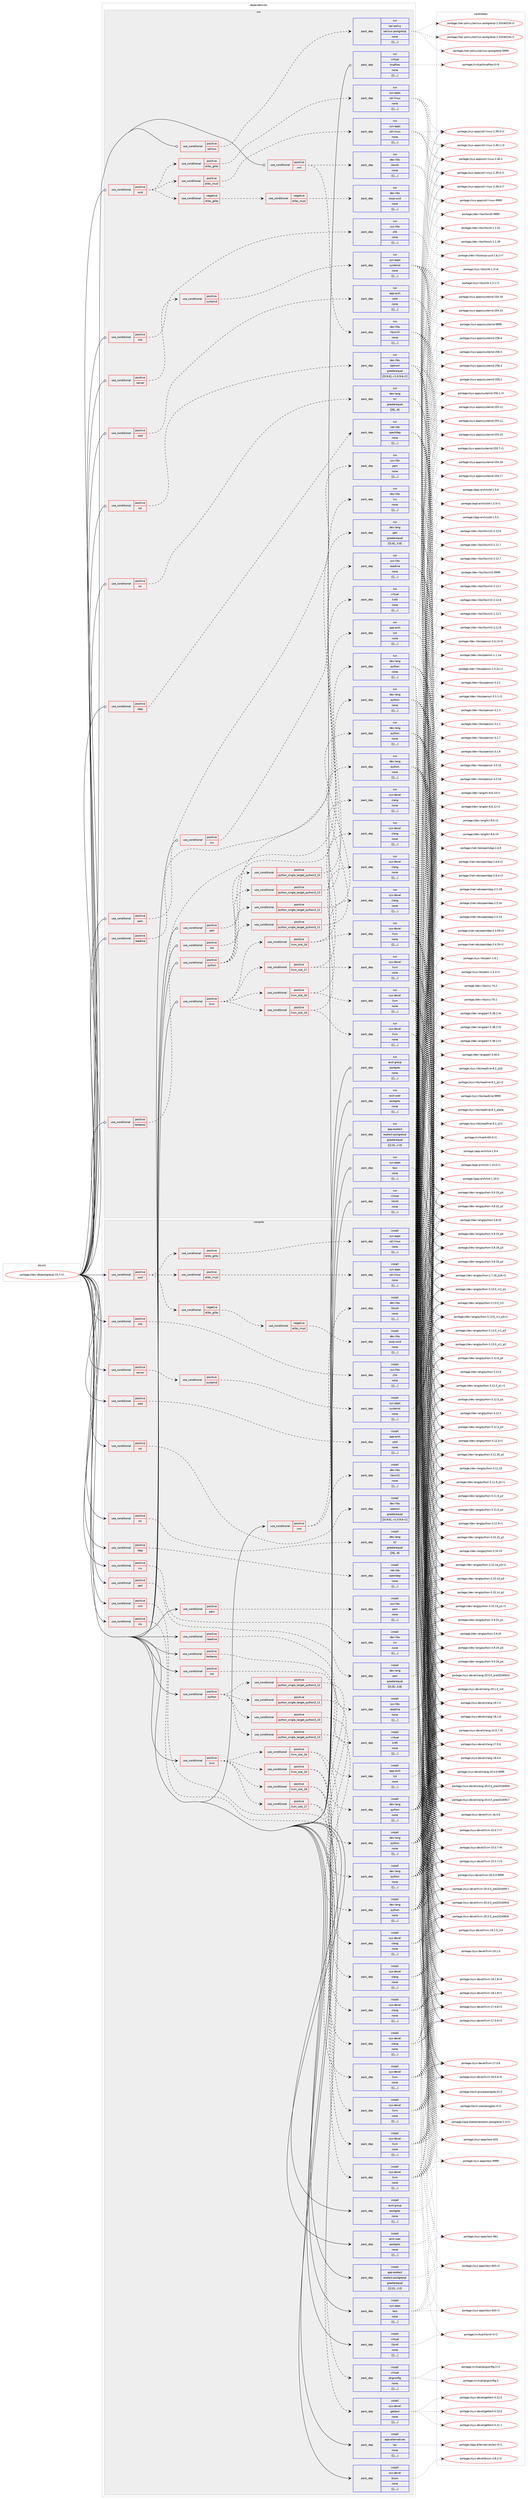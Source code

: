 digraph prolog {

# *************
# Graph options
# *************

newrank=true;
concentrate=true;
compound=true;
graph [rankdir=LR,fontname=Helvetica,fontsize=10,ranksep=1.5];#, ranksep=2.5, nodesep=0.2];
edge  [arrowhead=vee];
node  [fontname=Helvetica,fontsize=10];

# **********
# The ebuild
# **********

subgraph cluster_leftcol {
color=gray;
label=<<i>ebuild</i>>;
id [label="portage://dev-db/postgresql-15.7-r2", color=red, width=4, href="../dev-db/postgresql-15.7-r2.svg"];
}

# ****************
# The dependencies
# ****************

subgraph cluster_midcol {
color=gray;
label=<<i>dependencies</i>>;
subgraph cluster_compile {
fillcolor="#eeeeee";
style=filled;
label=<<i>compile</i>>;
subgraph cond18824 {
dependency69948 [label=<<TABLE BORDER="0" CELLBORDER="1" CELLSPACING="0" CELLPADDING="4"><TR><TD ROWSPAN="3" CELLPADDING="10">use_conditional</TD></TR><TR><TD>positive</TD></TR><TR><TD>icu</TD></TR></TABLE>>, shape=none, color=red];
subgraph pack50181 {
dependency69949 [label=<<TABLE BORDER="0" CELLBORDER="1" CELLSPACING="0" CELLPADDING="4" WIDTH="220"><TR><TD ROWSPAN="6" CELLPADDING="30">pack_dep</TD></TR><TR><TD WIDTH="110">install</TD></TR><TR><TD>dev-libs</TD></TR><TR><TD>icu</TD></TR><TR><TD>none</TD></TR><TR><TD>[[],,,,]</TD></TR></TABLE>>, shape=none, color=blue];
}
dependency69948:e -> dependency69949:w [weight=20,style="dashed",arrowhead="vee"];
}
id:e -> dependency69948:w [weight=20,style="solid",arrowhead="vee"];
subgraph cond18825 {
dependency69950 [label=<<TABLE BORDER="0" CELLBORDER="1" CELLSPACING="0" CELLPADDING="4"><TR><TD ROWSPAN="3" CELLPADDING="10">use_conditional</TD></TR><TR><TD>positive</TD></TR><TR><TD>kerberos</TD></TR></TABLE>>, shape=none, color=red];
subgraph pack50182 {
dependency69951 [label=<<TABLE BORDER="0" CELLBORDER="1" CELLSPACING="0" CELLPADDING="4" WIDTH="220"><TR><TD ROWSPAN="6" CELLPADDING="30">pack_dep</TD></TR><TR><TD WIDTH="110">install</TD></TR><TR><TD>virtual</TD></TR><TR><TD>krb5</TD></TR><TR><TD>none</TD></TR><TR><TD>[[],,,,]</TD></TR></TABLE>>, shape=none, color=blue];
}
dependency69950:e -> dependency69951:w [weight=20,style="dashed",arrowhead="vee"];
}
id:e -> dependency69950:w [weight=20,style="solid",arrowhead="vee"];
subgraph cond18826 {
dependency69952 [label=<<TABLE BORDER="0" CELLBORDER="1" CELLSPACING="0" CELLPADDING="4"><TR><TD ROWSPAN="3" CELLPADDING="10">use_conditional</TD></TR><TR><TD>positive</TD></TR><TR><TD>ldap</TD></TR></TABLE>>, shape=none, color=red];
subgraph pack50183 {
dependency69953 [label=<<TABLE BORDER="0" CELLBORDER="1" CELLSPACING="0" CELLPADDING="4" WIDTH="220"><TR><TD ROWSPAN="6" CELLPADDING="30">pack_dep</TD></TR><TR><TD WIDTH="110">install</TD></TR><TR><TD>net-nds</TD></TR><TR><TD>openldap</TD></TR><TR><TD>none</TD></TR><TR><TD>[[],,,,]</TD></TR></TABLE>>, shape=none, color=blue];
}
dependency69952:e -> dependency69953:w [weight=20,style="dashed",arrowhead="vee"];
}
id:e -> dependency69952:w [weight=20,style="solid",arrowhead="vee"];
subgraph cond18827 {
dependency69954 [label=<<TABLE BORDER="0" CELLBORDER="1" CELLSPACING="0" CELLPADDING="4"><TR><TD ROWSPAN="3" CELLPADDING="10">use_conditional</TD></TR><TR><TD>positive</TD></TR><TR><TD>llvm</TD></TR></TABLE>>, shape=none, color=red];
subgraph cond18828 {
dependency69955 [label=<<TABLE BORDER="0" CELLBORDER="1" CELLSPACING="0" CELLPADDING="4"><TR><TD ROWSPAN="3" CELLPADDING="10">use_conditional</TD></TR><TR><TD>positive</TD></TR><TR><TD>llvm_slot_15</TD></TR></TABLE>>, shape=none, color=red];
subgraph pack50184 {
dependency69956 [label=<<TABLE BORDER="0" CELLBORDER="1" CELLSPACING="0" CELLPADDING="4" WIDTH="220"><TR><TD ROWSPAN="6" CELLPADDING="30">pack_dep</TD></TR><TR><TD WIDTH="110">install</TD></TR><TR><TD>sys-devel</TD></TR><TR><TD>clang</TD></TR><TR><TD>none</TD></TR><TR><TD>[[],,,,]</TD></TR></TABLE>>, shape=none, color=blue];
}
dependency69955:e -> dependency69956:w [weight=20,style="dashed",arrowhead="vee"];
subgraph pack50185 {
dependency69957 [label=<<TABLE BORDER="0" CELLBORDER="1" CELLSPACING="0" CELLPADDING="4" WIDTH="220"><TR><TD ROWSPAN="6" CELLPADDING="30">pack_dep</TD></TR><TR><TD WIDTH="110">install</TD></TR><TR><TD>sys-devel</TD></TR><TR><TD>llvm</TD></TR><TR><TD>none</TD></TR><TR><TD>[[],,,,]</TD></TR></TABLE>>, shape=none, color=blue];
}
dependency69955:e -> dependency69957:w [weight=20,style="dashed",arrowhead="vee"];
}
dependency69954:e -> dependency69955:w [weight=20,style="dashed",arrowhead="vee"];
subgraph cond18829 {
dependency69958 [label=<<TABLE BORDER="0" CELLBORDER="1" CELLSPACING="0" CELLPADDING="4"><TR><TD ROWSPAN="3" CELLPADDING="10">use_conditional</TD></TR><TR><TD>positive</TD></TR><TR><TD>llvm_slot_16</TD></TR></TABLE>>, shape=none, color=red];
subgraph pack50186 {
dependency69959 [label=<<TABLE BORDER="0" CELLBORDER="1" CELLSPACING="0" CELLPADDING="4" WIDTH="220"><TR><TD ROWSPAN="6" CELLPADDING="30">pack_dep</TD></TR><TR><TD WIDTH="110">install</TD></TR><TR><TD>sys-devel</TD></TR><TR><TD>clang</TD></TR><TR><TD>none</TD></TR><TR><TD>[[],,,,]</TD></TR></TABLE>>, shape=none, color=blue];
}
dependency69958:e -> dependency69959:w [weight=20,style="dashed",arrowhead="vee"];
subgraph pack50187 {
dependency69960 [label=<<TABLE BORDER="0" CELLBORDER="1" CELLSPACING="0" CELLPADDING="4" WIDTH="220"><TR><TD ROWSPAN="6" CELLPADDING="30">pack_dep</TD></TR><TR><TD WIDTH="110">install</TD></TR><TR><TD>sys-devel</TD></TR><TR><TD>llvm</TD></TR><TR><TD>none</TD></TR><TR><TD>[[],,,,]</TD></TR></TABLE>>, shape=none, color=blue];
}
dependency69958:e -> dependency69960:w [weight=20,style="dashed",arrowhead="vee"];
}
dependency69954:e -> dependency69958:w [weight=20,style="dashed",arrowhead="vee"];
subgraph cond18830 {
dependency69961 [label=<<TABLE BORDER="0" CELLBORDER="1" CELLSPACING="0" CELLPADDING="4"><TR><TD ROWSPAN="3" CELLPADDING="10">use_conditional</TD></TR><TR><TD>positive</TD></TR><TR><TD>llvm_slot_17</TD></TR></TABLE>>, shape=none, color=red];
subgraph pack50188 {
dependency69962 [label=<<TABLE BORDER="0" CELLBORDER="1" CELLSPACING="0" CELLPADDING="4" WIDTH="220"><TR><TD ROWSPAN="6" CELLPADDING="30">pack_dep</TD></TR><TR><TD WIDTH="110">install</TD></TR><TR><TD>sys-devel</TD></TR><TR><TD>clang</TD></TR><TR><TD>none</TD></TR><TR><TD>[[],,,,]</TD></TR></TABLE>>, shape=none, color=blue];
}
dependency69961:e -> dependency69962:w [weight=20,style="dashed",arrowhead="vee"];
subgraph pack50189 {
dependency69963 [label=<<TABLE BORDER="0" CELLBORDER="1" CELLSPACING="0" CELLPADDING="4" WIDTH="220"><TR><TD ROWSPAN="6" CELLPADDING="30">pack_dep</TD></TR><TR><TD WIDTH="110">install</TD></TR><TR><TD>sys-devel</TD></TR><TR><TD>llvm</TD></TR><TR><TD>none</TD></TR><TR><TD>[[],,,,]</TD></TR></TABLE>>, shape=none, color=blue];
}
dependency69961:e -> dependency69963:w [weight=20,style="dashed",arrowhead="vee"];
}
dependency69954:e -> dependency69961:w [weight=20,style="dashed",arrowhead="vee"];
subgraph cond18831 {
dependency69964 [label=<<TABLE BORDER="0" CELLBORDER="1" CELLSPACING="0" CELLPADDING="4"><TR><TD ROWSPAN="3" CELLPADDING="10">use_conditional</TD></TR><TR><TD>positive</TD></TR><TR><TD>llvm_slot_18</TD></TR></TABLE>>, shape=none, color=red];
subgraph pack50190 {
dependency69965 [label=<<TABLE BORDER="0" CELLBORDER="1" CELLSPACING="0" CELLPADDING="4" WIDTH="220"><TR><TD ROWSPAN="6" CELLPADDING="30">pack_dep</TD></TR><TR><TD WIDTH="110">install</TD></TR><TR><TD>sys-devel</TD></TR><TR><TD>clang</TD></TR><TR><TD>none</TD></TR><TR><TD>[[],,,,]</TD></TR></TABLE>>, shape=none, color=blue];
}
dependency69964:e -> dependency69965:w [weight=20,style="dashed",arrowhead="vee"];
subgraph pack50191 {
dependency69966 [label=<<TABLE BORDER="0" CELLBORDER="1" CELLSPACING="0" CELLPADDING="4" WIDTH="220"><TR><TD ROWSPAN="6" CELLPADDING="30">pack_dep</TD></TR><TR><TD WIDTH="110">install</TD></TR><TR><TD>sys-devel</TD></TR><TR><TD>llvm</TD></TR><TR><TD>none</TD></TR><TR><TD>[[],,,,]</TD></TR></TABLE>>, shape=none, color=blue];
}
dependency69964:e -> dependency69966:w [weight=20,style="dashed",arrowhead="vee"];
}
dependency69954:e -> dependency69964:w [weight=20,style="dashed",arrowhead="vee"];
}
id:e -> dependency69954:w [weight=20,style="solid",arrowhead="vee"];
subgraph cond18832 {
dependency69967 [label=<<TABLE BORDER="0" CELLBORDER="1" CELLSPACING="0" CELLPADDING="4"><TR><TD ROWSPAN="3" CELLPADDING="10">use_conditional</TD></TR><TR><TD>positive</TD></TR><TR><TD>lz4</TD></TR></TABLE>>, shape=none, color=red];
subgraph pack50192 {
dependency69968 [label=<<TABLE BORDER="0" CELLBORDER="1" CELLSPACING="0" CELLPADDING="4" WIDTH="220"><TR><TD ROWSPAN="6" CELLPADDING="30">pack_dep</TD></TR><TR><TD WIDTH="110">install</TD></TR><TR><TD>app-arch</TD></TR><TR><TD>lz4</TD></TR><TR><TD>none</TD></TR><TR><TD>[[],,,,]</TD></TR></TABLE>>, shape=none, color=blue];
}
dependency69967:e -> dependency69968:w [weight=20,style="dashed",arrowhead="vee"];
}
id:e -> dependency69967:w [weight=20,style="solid",arrowhead="vee"];
subgraph cond18833 {
dependency69969 [label=<<TABLE BORDER="0" CELLBORDER="1" CELLSPACING="0" CELLPADDING="4"><TR><TD ROWSPAN="3" CELLPADDING="10">use_conditional</TD></TR><TR><TD>positive</TD></TR><TR><TD>nls</TD></TR></TABLE>>, shape=none, color=red];
subgraph pack50193 {
dependency69970 [label=<<TABLE BORDER="0" CELLBORDER="1" CELLSPACING="0" CELLPADDING="4" WIDTH="220"><TR><TD ROWSPAN="6" CELLPADDING="30">pack_dep</TD></TR><TR><TD WIDTH="110">install</TD></TR><TR><TD>sys-devel</TD></TR><TR><TD>gettext</TD></TR><TR><TD>none</TD></TR><TR><TD>[[],,,,]</TD></TR></TABLE>>, shape=none, color=blue];
}
dependency69969:e -> dependency69970:w [weight=20,style="dashed",arrowhead="vee"];
}
id:e -> dependency69969:w [weight=20,style="solid",arrowhead="vee"];
subgraph cond18834 {
dependency69971 [label=<<TABLE BORDER="0" CELLBORDER="1" CELLSPACING="0" CELLPADDING="4"><TR><TD ROWSPAN="3" CELLPADDING="10">use_conditional</TD></TR><TR><TD>positive</TD></TR><TR><TD>pam</TD></TR></TABLE>>, shape=none, color=red];
subgraph pack50194 {
dependency69972 [label=<<TABLE BORDER="0" CELLBORDER="1" CELLSPACING="0" CELLPADDING="4" WIDTH="220"><TR><TD ROWSPAN="6" CELLPADDING="30">pack_dep</TD></TR><TR><TD WIDTH="110">install</TD></TR><TR><TD>sys-libs</TD></TR><TR><TD>pam</TD></TR><TR><TD>none</TD></TR><TR><TD>[[],,,,]</TD></TR></TABLE>>, shape=none, color=blue];
}
dependency69971:e -> dependency69972:w [weight=20,style="dashed",arrowhead="vee"];
}
id:e -> dependency69971:w [weight=20,style="solid",arrowhead="vee"];
subgraph cond18835 {
dependency69973 [label=<<TABLE BORDER="0" CELLBORDER="1" CELLSPACING="0" CELLPADDING="4"><TR><TD ROWSPAN="3" CELLPADDING="10">use_conditional</TD></TR><TR><TD>positive</TD></TR><TR><TD>perl</TD></TR></TABLE>>, shape=none, color=red];
subgraph pack50195 {
dependency69974 [label=<<TABLE BORDER="0" CELLBORDER="1" CELLSPACING="0" CELLPADDING="4" WIDTH="220"><TR><TD ROWSPAN="6" CELLPADDING="30">pack_dep</TD></TR><TR><TD WIDTH="110">install</TD></TR><TR><TD>dev-lang</TD></TR><TR><TD>perl</TD></TR><TR><TD>greaterequal</TD></TR><TR><TD>[[5,8],,,5.8]</TD></TR></TABLE>>, shape=none, color=blue];
}
dependency69973:e -> dependency69974:w [weight=20,style="dashed",arrowhead="vee"];
}
id:e -> dependency69973:w [weight=20,style="solid",arrowhead="vee"];
subgraph cond18836 {
dependency69975 [label=<<TABLE BORDER="0" CELLBORDER="1" CELLSPACING="0" CELLPADDING="4"><TR><TD ROWSPAN="3" CELLPADDING="10">use_conditional</TD></TR><TR><TD>positive</TD></TR><TR><TD>python</TD></TR></TABLE>>, shape=none, color=red];
subgraph cond18837 {
dependency69976 [label=<<TABLE BORDER="0" CELLBORDER="1" CELLSPACING="0" CELLPADDING="4"><TR><TD ROWSPAN="3" CELLPADDING="10">use_conditional</TD></TR><TR><TD>positive</TD></TR><TR><TD>python_single_target_python3_10</TD></TR></TABLE>>, shape=none, color=red];
subgraph pack50196 {
dependency69977 [label=<<TABLE BORDER="0" CELLBORDER="1" CELLSPACING="0" CELLPADDING="4" WIDTH="220"><TR><TD ROWSPAN="6" CELLPADDING="30">pack_dep</TD></TR><TR><TD WIDTH="110">install</TD></TR><TR><TD>dev-lang</TD></TR><TR><TD>python</TD></TR><TR><TD>none</TD></TR><TR><TD>[[],,,,]</TD></TR></TABLE>>, shape=none, color=blue];
}
dependency69976:e -> dependency69977:w [weight=20,style="dashed",arrowhead="vee"];
}
dependency69975:e -> dependency69976:w [weight=20,style="dashed",arrowhead="vee"];
subgraph cond18838 {
dependency69978 [label=<<TABLE BORDER="0" CELLBORDER="1" CELLSPACING="0" CELLPADDING="4"><TR><TD ROWSPAN="3" CELLPADDING="10">use_conditional</TD></TR><TR><TD>positive</TD></TR><TR><TD>python_single_target_python3_11</TD></TR></TABLE>>, shape=none, color=red];
subgraph pack50197 {
dependency69979 [label=<<TABLE BORDER="0" CELLBORDER="1" CELLSPACING="0" CELLPADDING="4" WIDTH="220"><TR><TD ROWSPAN="6" CELLPADDING="30">pack_dep</TD></TR><TR><TD WIDTH="110">install</TD></TR><TR><TD>dev-lang</TD></TR><TR><TD>python</TD></TR><TR><TD>none</TD></TR><TR><TD>[[],,,,]</TD></TR></TABLE>>, shape=none, color=blue];
}
dependency69978:e -> dependency69979:w [weight=20,style="dashed",arrowhead="vee"];
}
dependency69975:e -> dependency69978:w [weight=20,style="dashed",arrowhead="vee"];
subgraph cond18839 {
dependency69980 [label=<<TABLE BORDER="0" CELLBORDER="1" CELLSPACING="0" CELLPADDING="4"><TR><TD ROWSPAN="3" CELLPADDING="10">use_conditional</TD></TR><TR><TD>positive</TD></TR><TR><TD>python_single_target_python3_12</TD></TR></TABLE>>, shape=none, color=red];
subgraph pack50198 {
dependency69981 [label=<<TABLE BORDER="0" CELLBORDER="1" CELLSPACING="0" CELLPADDING="4" WIDTH="220"><TR><TD ROWSPAN="6" CELLPADDING="30">pack_dep</TD></TR><TR><TD WIDTH="110">install</TD></TR><TR><TD>dev-lang</TD></TR><TR><TD>python</TD></TR><TR><TD>none</TD></TR><TR><TD>[[],,,,]</TD></TR></TABLE>>, shape=none, color=blue];
}
dependency69980:e -> dependency69981:w [weight=20,style="dashed",arrowhead="vee"];
}
dependency69975:e -> dependency69980:w [weight=20,style="dashed",arrowhead="vee"];
subgraph cond18840 {
dependency69982 [label=<<TABLE BORDER="0" CELLBORDER="1" CELLSPACING="0" CELLPADDING="4"><TR><TD ROWSPAN="3" CELLPADDING="10">use_conditional</TD></TR><TR><TD>positive</TD></TR><TR><TD>python_single_target_python3_13</TD></TR></TABLE>>, shape=none, color=red];
subgraph pack50199 {
dependency69983 [label=<<TABLE BORDER="0" CELLBORDER="1" CELLSPACING="0" CELLPADDING="4" WIDTH="220"><TR><TD ROWSPAN="6" CELLPADDING="30">pack_dep</TD></TR><TR><TD WIDTH="110">install</TD></TR><TR><TD>dev-lang</TD></TR><TR><TD>python</TD></TR><TR><TD>none</TD></TR><TR><TD>[[],,,,]</TD></TR></TABLE>>, shape=none, color=blue];
}
dependency69982:e -> dependency69983:w [weight=20,style="dashed",arrowhead="vee"];
}
dependency69975:e -> dependency69982:w [weight=20,style="dashed",arrowhead="vee"];
}
id:e -> dependency69975:w [weight=20,style="solid",arrowhead="vee"];
subgraph cond18841 {
dependency69984 [label=<<TABLE BORDER="0" CELLBORDER="1" CELLSPACING="0" CELLPADDING="4"><TR><TD ROWSPAN="3" CELLPADDING="10">use_conditional</TD></TR><TR><TD>positive</TD></TR><TR><TD>readline</TD></TR></TABLE>>, shape=none, color=red];
subgraph pack50200 {
dependency69985 [label=<<TABLE BORDER="0" CELLBORDER="1" CELLSPACING="0" CELLPADDING="4" WIDTH="220"><TR><TD ROWSPAN="6" CELLPADDING="30">pack_dep</TD></TR><TR><TD WIDTH="110">install</TD></TR><TR><TD>sys-libs</TD></TR><TR><TD>readline</TD></TR><TR><TD>none</TD></TR><TR><TD>[[],,,,]</TD></TR></TABLE>>, shape=none, color=blue];
}
dependency69984:e -> dependency69985:w [weight=20,style="dashed",arrowhead="vee"];
}
id:e -> dependency69984:w [weight=20,style="solid",arrowhead="vee"];
subgraph cond18842 {
dependency69986 [label=<<TABLE BORDER="0" CELLBORDER="1" CELLSPACING="0" CELLPADDING="4"><TR><TD ROWSPAN="3" CELLPADDING="10">use_conditional</TD></TR><TR><TD>positive</TD></TR><TR><TD>server</TD></TR></TABLE>>, shape=none, color=red];
subgraph cond18843 {
dependency69987 [label=<<TABLE BORDER="0" CELLBORDER="1" CELLSPACING="0" CELLPADDING="4"><TR><TD ROWSPAN="3" CELLPADDING="10">use_conditional</TD></TR><TR><TD>positive</TD></TR><TR><TD>systemd</TD></TR></TABLE>>, shape=none, color=red];
subgraph pack50201 {
dependency69988 [label=<<TABLE BORDER="0" CELLBORDER="1" CELLSPACING="0" CELLPADDING="4" WIDTH="220"><TR><TD ROWSPAN="6" CELLPADDING="30">pack_dep</TD></TR><TR><TD WIDTH="110">install</TD></TR><TR><TD>sys-apps</TD></TR><TR><TD>systemd</TD></TR><TR><TD>none</TD></TR><TR><TD>[[],,,,]</TD></TR></TABLE>>, shape=none, color=blue];
}
dependency69987:e -> dependency69988:w [weight=20,style="dashed",arrowhead="vee"];
}
dependency69986:e -> dependency69987:w [weight=20,style="dashed",arrowhead="vee"];
}
id:e -> dependency69986:w [weight=20,style="solid",arrowhead="vee"];
subgraph cond18844 {
dependency69989 [label=<<TABLE BORDER="0" CELLBORDER="1" CELLSPACING="0" CELLPADDING="4"><TR><TD ROWSPAN="3" CELLPADDING="10">use_conditional</TD></TR><TR><TD>positive</TD></TR><TR><TD>ssl</TD></TR></TABLE>>, shape=none, color=red];
subgraph pack50202 {
dependency69990 [label=<<TABLE BORDER="0" CELLBORDER="1" CELLSPACING="0" CELLPADDING="4" WIDTH="220"><TR><TD ROWSPAN="6" CELLPADDING="30">pack_dep</TD></TR><TR><TD WIDTH="110">install</TD></TR><TR><TD>dev-libs</TD></TR><TR><TD>openssl</TD></TR><TR><TD>greaterequal</TD></TR><TR><TD>[[0,9,6],,-r1,0.9.6-r1]</TD></TR></TABLE>>, shape=none, color=blue];
}
dependency69989:e -> dependency69990:w [weight=20,style="dashed",arrowhead="vee"];
}
id:e -> dependency69989:w [weight=20,style="solid",arrowhead="vee"];
subgraph cond18845 {
dependency69991 [label=<<TABLE BORDER="0" CELLBORDER="1" CELLSPACING="0" CELLPADDING="4"><TR><TD ROWSPAN="3" CELLPADDING="10">use_conditional</TD></TR><TR><TD>positive</TD></TR><TR><TD>tcl</TD></TR></TABLE>>, shape=none, color=red];
subgraph pack50203 {
dependency69992 [label=<<TABLE BORDER="0" CELLBORDER="1" CELLSPACING="0" CELLPADDING="4" WIDTH="220"><TR><TD ROWSPAN="6" CELLPADDING="30">pack_dep</TD></TR><TR><TD WIDTH="110">install</TD></TR><TR><TD>dev-lang</TD></TR><TR><TD>tcl</TD></TR><TR><TD>greaterequal</TD></TR><TR><TD>[[8],,,8]</TD></TR></TABLE>>, shape=none, color=blue];
}
dependency69991:e -> dependency69992:w [weight=20,style="dashed",arrowhead="vee"];
}
id:e -> dependency69991:w [weight=20,style="solid",arrowhead="vee"];
subgraph cond18846 {
dependency69993 [label=<<TABLE BORDER="0" CELLBORDER="1" CELLSPACING="0" CELLPADDING="4"><TR><TD ROWSPAN="3" CELLPADDING="10">use_conditional</TD></TR><TR><TD>positive</TD></TR><TR><TD>uuid</TD></TR></TABLE>>, shape=none, color=red];
subgraph cond18847 {
dependency69994 [label=<<TABLE BORDER="0" CELLBORDER="1" CELLSPACING="0" CELLPADDING="4"><TR><TD ROWSPAN="3" CELLPADDING="10">use_conditional</TD></TR><TR><TD>positive</TD></TR><TR><TD>elibc_glibc</TD></TR></TABLE>>, shape=none, color=red];
subgraph pack50204 {
dependency69995 [label=<<TABLE BORDER="0" CELLBORDER="1" CELLSPACING="0" CELLPADDING="4" WIDTH="220"><TR><TD ROWSPAN="6" CELLPADDING="30">pack_dep</TD></TR><TR><TD WIDTH="110">install</TD></TR><TR><TD>sys-apps</TD></TR><TR><TD>util-linux</TD></TR><TR><TD>none</TD></TR><TR><TD>[[],,,,]</TD></TR></TABLE>>, shape=none, color=blue];
}
dependency69994:e -> dependency69995:w [weight=20,style="dashed",arrowhead="vee"];
}
dependency69993:e -> dependency69994:w [weight=20,style="dashed",arrowhead="vee"];
subgraph cond18848 {
dependency69996 [label=<<TABLE BORDER="0" CELLBORDER="1" CELLSPACING="0" CELLPADDING="4"><TR><TD ROWSPAN="3" CELLPADDING="10">use_conditional</TD></TR><TR><TD>positive</TD></TR><TR><TD>elibc_musl</TD></TR></TABLE>>, shape=none, color=red];
subgraph pack50205 {
dependency69997 [label=<<TABLE BORDER="0" CELLBORDER="1" CELLSPACING="0" CELLPADDING="4" WIDTH="220"><TR><TD ROWSPAN="6" CELLPADDING="30">pack_dep</TD></TR><TR><TD WIDTH="110">install</TD></TR><TR><TD>sys-apps</TD></TR><TR><TD>util-linux</TD></TR><TR><TD>none</TD></TR><TR><TD>[[],,,,]</TD></TR></TABLE>>, shape=none, color=blue];
}
dependency69996:e -> dependency69997:w [weight=20,style="dashed",arrowhead="vee"];
}
dependency69993:e -> dependency69996:w [weight=20,style="dashed",arrowhead="vee"];
subgraph cond18849 {
dependency69998 [label=<<TABLE BORDER="0" CELLBORDER="1" CELLSPACING="0" CELLPADDING="4"><TR><TD ROWSPAN="3" CELLPADDING="10">use_conditional</TD></TR><TR><TD>negative</TD></TR><TR><TD>elibc_glibc</TD></TR></TABLE>>, shape=none, color=red];
subgraph cond18850 {
dependency69999 [label=<<TABLE BORDER="0" CELLBORDER="1" CELLSPACING="0" CELLPADDING="4"><TR><TD ROWSPAN="3" CELLPADDING="10">use_conditional</TD></TR><TR><TD>negative</TD></TR><TR><TD>elibc_musl</TD></TR></TABLE>>, shape=none, color=red];
subgraph pack50206 {
dependency70000 [label=<<TABLE BORDER="0" CELLBORDER="1" CELLSPACING="0" CELLPADDING="4" WIDTH="220"><TR><TD ROWSPAN="6" CELLPADDING="30">pack_dep</TD></TR><TR><TD WIDTH="110">install</TD></TR><TR><TD>dev-libs</TD></TR><TR><TD>ossp-uuid</TD></TR><TR><TD>none</TD></TR><TR><TD>[[],,,,]</TD></TR></TABLE>>, shape=none, color=blue];
}
dependency69999:e -> dependency70000:w [weight=20,style="dashed",arrowhead="vee"];
}
dependency69998:e -> dependency69999:w [weight=20,style="dashed",arrowhead="vee"];
}
dependency69993:e -> dependency69998:w [weight=20,style="dashed",arrowhead="vee"];
}
id:e -> dependency69993:w [weight=20,style="solid",arrowhead="vee"];
subgraph cond18851 {
dependency70001 [label=<<TABLE BORDER="0" CELLBORDER="1" CELLSPACING="0" CELLPADDING="4"><TR><TD ROWSPAN="3" CELLPADDING="10">use_conditional</TD></TR><TR><TD>positive</TD></TR><TR><TD>xml</TD></TR></TABLE>>, shape=none, color=red];
subgraph pack50207 {
dependency70002 [label=<<TABLE BORDER="0" CELLBORDER="1" CELLSPACING="0" CELLPADDING="4" WIDTH="220"><TR><TD ROWSPAN="6" CELLPADDING="30">pack_dep</TD></TR><TR><TD WIDTH="110">install</TD></TR><TR><TD>dev-libs</TD></TR><TR><TD>libxml2</TD></TR><TR><TD>none</TD></TR><TR><TD>[[],,,,]</TD></TR></TABLE>>, shape=none, color=blue];
}
dependency70001:e -> dependency70002:w [weight=20,style="dashed",arrowhead="vee"];
subgraph pack50208 {
dependency70003 [label=<<TABLE BORDER="0" CELLBORDER="1" CELLSPACING="0" CELLPADDING="4" WIDTH="220"><TR><TD ROWSPAN="6" CELLPADDING="30">pack_dep</TD></TR><TR><TD WIDTH="110">install</TD></TR><TR><TD>dev-libs</TD></TR><TR><TD>libxslt</TD></TR><TR><TD>none</TD></TR><TR><TD>[[],,,,]</TD></TR></TABLE>>, shape=none, color=blue];
}
dependency70001:e -> dependency70003:w [weight=20,style="dashed",arrowhead="vee"];
}
id:e -> dependency70001:w [weight=20,style="solid",arrowhead="vee"];
subgraph cond18852 {
dependency70004 [label=<<TABLE BORDER="0" CELLBORDER="1" CELLSPACING="0" CELLPADDING="4"><TR><TD ROWSPAN="3" CELLPADDING="10">use_conditional</TD></TR><TR><TD>positive</TD></TR><TR><TD>xml</TD></TR></TABLE>>, shape=none, color=red];
subgraph pack50209 {
dependency70005 [label=<<TABLE BORDER="0" CELLBORDER="1" CELLSPACING="0" CELLPADDING="4" WIDTH="220"><TR><TD ROWSPAN="6" CELLPADDING="30">pack_dep</TD></TR><TR><TD WIDTH="110">install</TD></TR><TR><TD>virtual</TD></TR><TR><TD>pkgconfig</TD></TR><TR><TD>none</TD></TR><TR><TD>[[],,,,]</TD></TR></TABLE>>, shape=none, color=blue];
}
dependency70004:e -> dependency70005:w [weight=20,style="dashed",arrowhead="vee"];
}
id:e -> dependency70004:w [weight=20,style="solid",arrowhead="vee"];
subgraph cond18853 {
dependency70006 [label=<<TABLE BORDER="0" CELLBORDER="1" CELLSPACING="0" CELLPADDING="4"><TR><TD ROWSPAN="3" CELLPADDING="10">use_conditional</TD></TR><TR><TD>positive</TD></TR><TR><TD>zlib</TD></TR></TABLE>>, shape=none, color=red];
subgraph pack50210 {
dependency70007 [label=<<TABLE BORDER="0" CELLBORDER="1" CELLSPACING="0" CELLPADDING="4" WIDTH="220"><TR><TD ROWSPAN="6" CELLPADDING="30">pack_dep</TD></TR><TR><TD WIDTH="110">install</TD></TR><TR><TD>sys-libs</TD></TR><TR><TD>zlib</TD></TR><TR><TD>none</TD></TR><TR><TD>[[],,,,]</TD></TR></TABLE>>, shape=none, color=blue];
}
dependency70006:e -> dependency70007:w [weight=20,style="dashed",arrowhead="vee"];
}
id:e -> dependency70006:w [weight=20,style="solid",arrowhead="vee"];
subgraph cond18854 {
dependency70008 [label=<<TABLE BORDER="0" CELLBORDER="1" CELLSPACING="0" CELLPADDING="4"><TR><TD ROWSPAN="3" CELLPADDING="10">use_conditional</TD></TR><TR><TD>positive</TD></TR><TR><TD>zstd</TD></TR></TABLE>>, shape=none, color=red];
subgraph pack50211 {
dependency70009 [label=<<TABLE BORDER="0" CELLBORDER="1" CELLSPACING="0" CELLPADDING="4" WIDTH="220"><TR><TD ROWSPAN="6" CELLPADDING="30">pack_dep</TD></TR><TR><TD WIDTH="110">install</TD></TR><TR><TD>app-arch</TD></TR><TR><TD>zstd</TD></TR><TR><TD>none</TD></TR><TR><TD>[[],,,,]</TD></TR></TABLE>>, shape=none, color=blue];
}
dependency70008:e -> dependency70009:w [weight=20,style="dashed",arrowhead="vee"];
}
id:e -> dependency70008:w [weight=20,style="solid",arrowhead="vee"];
subgraph pack50212 {
dependency70010 [label=<<TABLE BORDER="0" CELLBORDER="1" CELLSPACING="0" CELLPADDING="4" WIDTH="220"><TR><TD ROWSPAN="6" CELLPADDING="30">pack_dep</TD></TR><TR><TD WIDTH="110">install</TD></TR><TR><TD>acct-group</TD></TR><TR><TD>postgres</TD></TR><TR><TD>none</TD></TR><TR><TD>[[],,,,]</TD></TR></TABLE>>, shape=none, color=blue];
}
id:e -> dependency70010:w [weight=20,style="solid",arrowhead="vee"];
subgraph pack50213 {
dependency70011 [label=<<TABLE BORDER="0" CELLBORDER="1" CELLSPACING="0" CELLPADDING="4" WIDTH="220"><TR><TD ROWSPAN="6" CELLPADDING="30">pack_dep</TD></TR><TR><TD WIDTH="110">install</TD></TR><TR><TD>acct-user</TD></TR><TR><TD>postgres</TD></TR><TR><TD>none</TD></TR><TR><TD>[[],,,,]</TD></TR></TABLE>>, shape=none, color=blue];
}
id:e -> dependency70011:w [weight=20,style="solid",arrowhead="vee"];
subgraph pack50214 {
dependency70012 [label=<<TABLE BORDER="0" CELLBORDER="1" CELLSPACING="0" CELLPADDING="4" WIDTH="220"><TR><TD ROWSPAN="6" CELLPADDING="30">pack_dep</TD></TR><TR><TD WIDTH="110">install</TD></TR><TR><TD>app-alternatives</TD></TR><TR><TD>lex</TD></TR><TR><TD>none</TD></TR><TR><TD>[[],,,,]</TD></TR></TABLE>>, shape=none, color=blue];
}
id:e -> dependency70012:w [weight=20,style="solid",arrowhead="vee"];
subgraph pack50215 {
dependency70013 [label=<<TABLE BORDER="0" CELLBORDER="1" CELLSPACING="0" CELLPADDING="4" WIDTH="220"><TR><TD ROWSPAN="6" CELLPADDING="30">pack_dep</TD></TR><TR><TD WIDTH="110">install</TD></TR><TR><TD>app-eselect</TD></TR><TR><TD>eselect-postgresql</TD></TR><TR><TD>greaterequal</TD></TR><TR><TD>[[2,0],,,2.0]</TD></TR></TABLE>>, shape=none, color=blue];
}
id:e -> dependency70013:w [weight=20,style="solid",arrowhead="vee"];
subgraph pack50216 {
dependency70014 [label=<<TABLE BORDER="0" CELLBORDER="1" CELLSPACING="0" CELLPADDING="4" WIDTH="220"><TR><TD ROWSPAN="6" CELLPADDING="30">pack_dep</TD></TR><TR><TD WIDTH="110">install</TD></TR><TR><TD>sys-apps</TD></TR><TR><TD>less</TD></TR><TR><TD>none</TD></TR><TR><TD>[[],,,,]</TD></TR></TABLE>>, shape=none, color=blue];
}
id:e -> dependency70014:w [weight=20,style="solid",arrowhead="vee"];
subgraph pack50217 {
dependency70015 [label=<<TABLE BORDER="0" CELLBORDER="1" CELLSPACING="0" CELLPADDING="4" WIDTH="220"><TR><TD ROWSPAN="6" CELLPADDING="30">pack_dep</TD></TR><TR><TD WIDTH="110">install</TD></TR><TR><TD>sys-devel</TD></TR><TR><TD>bison</TD></TR><TR><TD>none</TD></TR><TR><TD>[[],,,,]</TD></TR></TABLE>>, shape=none, color=blue];
}
id:e -> dependency70015:w [weight=20,style="solid",arrowhead="vee"];
subgraph pack50218 {
dependency70016 [label=<<TABLE BORDER="0" CELLBORDER="1" CELLSPACING="0" CELLPADDING="4" WIDTH="220"><TR><TD ROWSPAN="6" CELLPADDING="30">pack_dep</TD></TR><TR><TD WIDTH="110">install</TD></TR><TR><TD>virtual</TD></TR><TR><TD>libintl</TD></TR><TR><TD>none</TD></TR><TR><TD>[[],,,,]</TD></TR></TABLE>>, shape=none, color=blue];
}
id:e -> dependency70016:w [weight=20,style="solid",arrowhead="vee"];
}
subgraph cluster_compileandrun {
fillcolor="#eeeeee";
style=filled;
label=<<i>compile and run</i>>;
}
subgraph cluster_run {
fillcolor="#eeeeee";
style=filled;
label=<<i>run</i>>;
subgraph cond18855 {
dependency70017 [label=<<TABLE BORDER="0" CELLBORDER="1" CELLSPACING="0" CELLPADDING="4"><TR><TD ROWSPAN="3" CELLPADDING="10">use_conditional</TD></TR><TR><TD>positive</TD></TR><TR><TD>icu</TD></TR></TABLE>>, shape=none, color=red];
subgraph pack50219 {
dependency70018 [label=<<TABLE BORDER="0" CELLBORDER="1" CELLSPACING="0" CELLPADDING="4" WIDTH="220"><TR><TD ROWSPAN="6" CELLPADDING="30">pack_dep</TD></TR><TR><TD WIDTH="110">run</TD></TR><TR><TD>dev-libs</TD></TR><TR><TD>icu</TD></TR><TR><TD>none</TD></TR><TR><TD>[[],,,,]</TD></TR></TABLE>>, shape=none, color=blue];
}
dependency70017:e -> dependency70018:w [weight=20,style="dashed",arrowhead="vee"];
}
id:e -> dependency70017:w [weight=20,style="solid",arrowhead="odot"];
subgraph cond18856 {
dependency70019 [label=<<TABLE BORDER="0" CELLBORDER="1" CELLSPACING="0" CELLPADDING="4"><TR><TD ROWSPAN="3" CELLPADDING="10">use_conditional</TD></TR><TR><TD>positive</TD></TR><TR><TD>kerberos</TD></TR></TABLE>>, shape=none, color=red];
subgraph pack50220 {
dependency70020 [label=<<TABLE BORDER="0" CELLBORDER="1" CELLSPACING="0" CELLPADDING="4" WIDTH="220"><TR><TD ROWSPAN="6" CELLPADDING="30">pack_dep</TD></TR><TR><TD WIDTH="110">run</TD></TR><TR><TD>virtual</TD></TR><TR><TD>krb5</TD></TR><TR><TD>none</TD></TR><TR><TD>[[],,,,]</TD></TR></TABLE>>, shape=none, color=blue];
}
dependency70019:e -> dependency70020:w [weight=20,style="dashed",arrowhead="vee"];
}
id:e -> dependency70019:w [weight=20,style="solid",arrowhead="odot"];
subgraph cond18857 {
dependency70021 [label=<<TABLE BORDER="0" CELLBORDER="1" CELLSPACING="0" CELLPADDING="4"><TR><TD ROWSPAN="3" CELLPADDING="10">use_conditional</TD></TR><TR><TD>positive</TD></TR><TR><TD>ldap</TD></TR></TABLE>>, shape=none, color=red];
subgraph pack50221 {
dependency70022 [label=<<TABLE BORDER="0" CELLBORDER="1" CELLSPACING="0" CELLPADDING="4" WIDTH="220"><TR><TD ROWSPAN="6" CELLPADDING="30">pack_dep</TD></TR><TR><TD WIDTH="110">run</TD></TR><TR><TD>net-nds</TD></TR><TR><TD>openldap</TD></TR><TR><TD>none</TD></TR><TR><TD>[[],,,,]</TD></TR></TABLE>>, shape=none, color=blue];
}
dependency70021:e -> dependency70022:w [weight=20,style="dashed",arrowhead="vee"];
}
id:e -> dependency70021:w [weight=20,style="solid",arrowhead="odot"];
subgraph cond18858 {
dependency70023 [label=<<TABLE BORDER="0" CELLBORDER="1" CELLSPACING="0" CELLPADDING="4"><TR><TD ROWSPAN="3" CELLPADDING="10">use_conditional</TD></TR><TR><TD>positive</TD></TR><TR><TD>llvm</TD></TR></TABLE>>, shape=none, color=red];
subgraph cond18859 {
dependency70024 [label=<<TABLE BORDER="0" CELLBORDER="1" CELLSPACING="0" CELLPADDING="4"><TR><TD ROWSPAN="3" CELLPADDING="10">use_conditional</TD></TR><TR><TD>positive</TD></TR><TR><TD>llvm_slot_15</TD></TR></TABLE>>, shape=none, color=red];
subgraph pack50222 {
dependency70025 [label=<<TABLE BORDER="0" CELLBORDER="1" CELLSPACING="0" CELLPADDING="4" WIDTH="220"><TR><TD ROWSPAN="6" CELLPADDING="30">pack_dep</TD></TR><TR><TD WIDTH="110">run</TD></TR><TR><TD>sys-devel</TD></TR><TR><TD>clang</TD></TR><TR><TD>none</TD></TR><TR><TD>[[],,,,]</TD></TR></TABLE>>, shape=none, color=blue];
}
dependency70024:e -> dependency70025:w [weight=20,style="dashed",arrowhead="vee"];
subgraph pack50223 {
dependency70026 [label=<<TABLE BORDER="0" CELLBORDER="1" CELLSPACING="0" CELLPADDING="4" WIDTH="220"><TR><TD ROWSPAN="6" CELLPADDING="30">pack_dep</TD></TR><TR><TD WIDTH="110">run</TD></TR><TR><TD>sys-devel</TD></TR><TR><TD>llvm</TD></TR><TR><TD>none</TD></TR><TR><TD>[[],,,,]</TD></TR></TABLE>>, shape=none, color=blue];
}
dependency70024:e -> dependency70026:w [weight=20,style="dashed",arrowhead="vee"];
}
dependency70023:e -> dependency70024:w [weight=20,style="dashed",arrowhead="vee"];
subgraph cond18860 {
dependency70027 [label=<<TABLE BORDER="0" CELLBORDER="1" CELLSPACING="0" CELLPADDING="4"><TR><TD ROWSPAN="3" CELLPADDING="10">use_conditional</TD></TR><TR><TD>positive</TD></TR><TR><TD>llvm_slot_16</TD></TR></TABLE>>, shape=none, color=red];
subgraph pack50224 {
dependency70028 [label=<<TABLE BORDER="0" CELLBORDER="1" CELLSPACING="0" CELLPADDING="4" WIDTH="220"><TR><TD ROWSPAN="6" CELLPADDING="30">pack_dep</TD></TR><TR><TD WIDTH="110">run</TD></TR><TR><TD>sys-devel</TD></TR><TR><TD>clang</TD></TR><TR><TD>none</TD></TR><TR><TD>[[],,,,]</TD></TR></TABLE>>, shape=none, color=blue];
}
dependency70027:e -> dependency70028:w [weight=20,style="dashed",arrowhead="vee"];
subgraph pack50225 {
dependency70029 [label=<<TABLE BORDER="0" CELLBORDER="1" CELLSPACING="0" CELLPADDING="4" WIDTH="220"><TR><TD ROWSPAN="6" CELLPADDING="30">pack_dep</TD></TR><TR><TD WIDTH="110">run</TD></TR><TR><TD>sys-devel</TD></TR><TR><TD>llvm</TD></TR><TR><TD>none</TD></TR><TR><TD>[[],,,,]</TD></TR></TABLE>>, shape=none, color=blue];
}
dependency70027:e -> dependency70029:w [weight=20,style="dashed",arrowhead="vee"];
}
dependency70023:e -> dependency70027:w [weight=20,style="dashed",arrowhead="vee"];
subgraph cond18861 {
dependency70030 [label=<<TABLE BORDER="0" CELLBORDER="1" CELLSPACING="0" CELLPADDING="4"><TR><TD ROWSPAN="3" CELLPADDING="10">use_conditional</TD></TR><TR><TD>positive</TD></TR><TR><TD>llvm_slot_17</TD></TR></TABLE>>, shape=none, color=red];
subgraph pack50226 {
dependency70031 [label=<<TABLE BORDER="0" CELLBORDER="1" CELLSPACING="0" CELLPADDING="4" WIDTH="220"><TR><TD ROWSPAN="6" CELLPADDING="30">pack_dep</TD></TR><TR><TD WIDTH="110">run</TD></TR><TR><TD>sys-devel</TD></TR><TR><TD>clang</TD></TR><TR><TD>none</TD></TR><TR><TD>[[],,,,]</TD></TR></TABLE>>, shape=none, color=blue];
}
dependency70030:e -> dependency70031:w [weight=20,style="dashed",arrowhead="vee"];
subgraph pack50227 {
dependency70032 [label=<<TABLE BORDER="0" CELLBORDER="1" CELLSPACING="0" CELLPADDING="4" WIDTH="220"><TR><TD ROWSPAN="6" CELLPADDING="30">pack_dep</TD></TR><TR><TD WIDTH="110">run</TD></TR><TR><TD>sys-devel</TD></TR><TR><TD>llvm</TD></TR><TR><TD>none</TD></TR><TR><TD>[[],,,,]</TD></TR></TABLE>>, shape=none, color=blue];
}
dependency70030:e -> dependency70032:w [weight=20,style="dashed",arrowhead="vee"];
}
dependency70023:e -> dependency70030:w [weight=20,style="dashed",arrowhead="vee"];
subgraph cond18862 {
dependency70033 [label=<<TABLE BORDER="0" CELLBORDER="1" CELLSPACING="0" CELLPADDING="4"><TR><TD ROWSPAN="3" CELLPADDING="10">use_conditional</TD></TR><TR><TD>positive</TD></TR><TR><TD>llvm_slot_18</TD></TR></TABLE>>, shape=none, color=red];
subgraph pack50228 {
dependency70034 [label=<<TABLE BORDER="0" CELLBORDER="1" CELLSPACING="0" CELLPADDING="4" WIDTH="220"><TR><TD ROWSPAN="6" CELLPADDING="30">pack_dep</TD></TR><TR><TD WIDTH="110">run</TD></TR><TR><TD>sys-devel</TD></TR><TR><TD>clang</TD></TR><TR><TD>none</TD></TR><TR><TD>[[],,,,]</TD></TR></TABLE>>, shape=none, color=blue];
}
dependency70033:e -> dependency70034:w [weight=20,style="dashed",arrowhead="vee"];
subgraph pack50229 {
dependency70035 [label=<<TABLE BORDER="0" CELLBORDER="1" CELLSPACING="0" CELLPADDING="4" WIDTH="220"><TR><TD ROWSPAN="6" CELLPADDING="30">pack_dep</TD></TR><TR><TD WIDTH="110">run</TD></TR><TR><TD>sys-devel</TD></TR><TR><TD>llvm</TD></TR><TR><TD>none</TD></TR><TR><TD>[[],,,,]</TD></TR></TABLE>>, shape=none, color=blue];
}
dependency70033:e -> dependency70035:w [weight=20,style="dashed",arrowhead="vee"];
}
dependency70023:e -> dependency70033:w [weight=20,style="dashed",arrowhead="vee"];
}
id:e -> dependency70023:w [weight=20,style="solid",arrowhead="odot"];
subgraph cond18863 {
dependency70036 [label=<<TABLE BORDER="0" CELLBORDER="1" CELLSPACING="0" CELLPADDING="4"><TR><TD ROWSPAN="3" CELLPADDING="10">use_conditional</TD></TR><TR><TD>positive</TD></TR><TR><TD>lz4</TD></TR></TABLE>>, shape=none, color=red];
subgraph pack50230 {
dependency70037 [label=<<TABLE BORDER="0" CELLBORDER="1" CELLSPACING="0" CELLPADDING="4" WIDTH="220"><TR><TD ROWSPAN="6" CELLPADDING="30">pack_dep</TD></TR><TR><TD WIDTH="110">run</TD></TR><TR><TD>app-arch</TD></TR><TR><TD>lz4</TD></TR><TR><TD>none</TD></TR><TR><TD>[[],,,,]</TD></TR></TABLE>>, shape=none, color=blue];
}
dependency70036:e -> dependency70037:w [weight=20,style="dashed",arrowhead="vee"];
}
id:e -> dependency70036:w [weight=20,style="solid",arrowhead="odot"];
subgraph cond18864 {
dependency70038 [label=<<TABLE BORDER="0" CELLBORDER="1" CELLSPACING="0" CELLPADDING="4"><TR><TD ROWSPAN="3" CELLPADDING="10">use_conditional</TD></TR><TR><TD>positive</TD></TR><TR><TD>pam</TD></TR></TABLE>>, shape=none, color=red];
subgraph pack50231 {
dependency70039 [label=<<TABLE BORDER="0" CELLBORDER="1" CELLSPACING="0" CELLPADDING="4" WIDTH="220"><TR><TD ROWSPAN="6" CELLPADDING="30">pack_dep</TD></TR><TR><TD WIDTH="110">run</TD></TR><TR><TD>sys-libs</TD></TR><TR><TD>pam</TD></TR><TR><TD>none</TD></TR><TR><TD>[[],,,,]</TD></TR></TABLE>>, shape=none, color=blue];
}
dependency70038:e -> dependency70039:w [weight=20,style="dashed",arrowhead="vee"];
}
id:e -> dependency70038:w [weight=20,style="solid",arrowhead="odot"];
subgraph cond18865 {
dependency70040 [label=<<TABLE BORDER="0" CELLBORDER="1" CELLSPACING="0" CELLPADDING="4"><TR><TD ROWSPAN="3" CELLPADDING="10">use_conditional</TD></TR><TR><TD>positive</TD></TR><TR><TD>perl</TD></TR></TABLE>>, shape=none, color=red];
subgraph pack50232 {
dependency70041 [label=<<TABLE BORDER="0" CELLBORDER="1" CELLSPACING="0" CELLPADDING="4" WIDTH="220"><TR><TD ROWSPAN="6" CELLPADDING="30">pack_dep</TD></TR><TR><TD WIDTH="110">run</TD></TR><TR><TD>dev-lang</TD></TR><TR><TD>perl</TD></TR><TR><TD>greaterequal</TD></TR><TR><TD>[[5,8],,,5.8]</TD></TR></TABLE>>, shape=none, color=blue];
}
dependency70040:e -> dependency70041:w [weight=20,style="dashed",arrowhead="vee"];
}
id:e -> dependency70040:w [weight=20,style="solid",arrowhead="odot"];
subgraph cond18866 {
dependency70042 [label=<<TABLE BORDER="0" CELLBORDER="1" CELLSPACING="0" CELLPADDING="4"><TR><TD ROWSPAN="3" CELLPADDING="10">use_conditional</TD></TR><TR><TD>positive</TD></TR><TR><TD>python</TD></TR></TABLE>>, shape=none, color=red];
subgraph cond18867 {
dependency70043 [label=<<TABLE BORDER="0" CELLBORDER="1" CELLSPACING="0" CELLPADDING="4"><TR><TD ROWSPAN="3" CELLPADDING="10">use_conditional</TD></TR><TR><TD>positive</TD></TR><TR><TD>python_single_target_python3_10</TD></TR></TABLE>>, shape=none, color=red];
subgraph pack50233 {
dependency70044 [label=<<TABLE BORDER="0" CELLBORDER="1" CELLSPACING="0" CELLPADDING="4" WIDTH="220"><TR><TD ROWSPAN="6" CELLPADDING="30">pack_dep</TD></TR><TR><TD WIDTH="110">run</TD></TR><TR><TD>dev-lang</TD></TR><TR><TD>python</TD></TR><TR><TD>none</TD></TR><TR><TD>[[],,,,]</TD></TR></TABLE>>, shape=none, color=blue];
}
dependency70043:e -> dependency70044:w [weight=20,style="dashed",arrowhead="vee"];
}
dependency70042:e -> dependency70043:w [weight=20,style="dashed",arrowhead="vee"];
subgraph cond18868 {
dependency70045 [label=<<TABLE BORDER="0" CELLBORDER="1" CELLSPACING="0" CELLPADDING="4"><TR><TD ROWSPAN="3" CELLPADDING="10">use_conditional</TD></TR><TR><TD>positive</TD></TR><TR><TD>python_single_target_python3_11</TD></TR></TABLE>>, shape=none, color=red];
subgraph pack50234 {
dependency70046 [label=<<TABLE BORDER="0" CELLBORDER="1" CELLSPACING="0" CELLPADDING="4" WIDTH="220"><TR><TD ROWSPAN="6" CELLPADDING="30">pack_dep</TD></TR><TR><TD WIDTH="110">run</TD></TR><TR><TD>dev-lang</TD></TR><TR><TD>python</TD></TR><TR><TD>none</TD></TR><TR><TD>[[],,,,]</TD></TR></TABLE>>, shape=none, color=blue];
}
dependency70045:e -> dependency70046:w [weight=20,style="dashed",arrowhead="vee"];
}
dependency70042:e -> dependency70045:w [weight=20,style="dashed",arrowhead="vee"];
subgraph cond18869 {
dependency70047 [label=<<TABLE BORDER="0" CELLBORDER="1" CELLSPACING="0" CELLPADDING="4"><TR><TD ROWSPAN="3" CELLPADDING="10">use_conditional</TD></TR><TR><TD>positive</TD></TR><TR><TD>python_single_target_python3_12</TD></TR></TABLE>>, shape=none, color=red];
subgraph pack50235 {
dependency70048 [label=<<TABLE BORDER="0" CELLBORDER="1" CELLSPACING="0" CELLPADDING="4" WIDTH="220"><TR><TD ROWSPAN="6" CELLPADDING="30">pack_dep</TD></TR><TR><TD WIDTH="110">run</TD></TR><TR><TD>dev-lang</TD></TR><TR><TD>python</TD></TR><TR><TD>none</TD></TR><TR><TD>[[],,,,]</TD></TR></TABLE>>, shape=none, color=blue];
}
dependency70047:e -> dependency70048:w [weight=20,style="dashed",arrowhead="vee"];
}
dependency70042:e -> dependency70047:w [weight=20,style="dashed",arrowhead="vee"];
subgraph cond18870 {
dependency70049 [label=<<TABLE BORDER="0" CELLBORDER="1" CELLSPACING="0" CELLPADDING="4"><TR><TD ROWSPAN="3" CELLPADDING="10">use_conditional</TD></TR><TR><TD>positive</TD></TR><TR><TD>python_single_target_python3_13</TD></TR></TABLE>>, shape=none, color=red];
subgraph pack50236 {
dependency70050 [label=<<TABLE BORDER="0" CELLBORDER="1" CELLSPACING="0" CELLPADDING="4" WIDTH="220"><TR><TD ROWSPAN="6" CELLPADDING="30">pack_dep</TD></TR><TR><TD WIDTH="110">run</TD></TR><TR><TD>dev-lang</TD></TR><TR><TD>python</TD></TR><TR><TD>none</TD></TR><TR><TD>[[],,,,]</TD></TR></TABLE>>, shape=none, color=blue];
}
dependency70049:e -> dependency70050:w [weight=20,style="dashed",arrowhead="vee"];
}
dependency70042:e -> dependency70049:w [weight=20,style="dashed",arrowhead="vee"];
}
id:e -> dependency70042:w [weight=20,style="solid",arrowhead="odot"];
subgraph cond18871 {
dependency70051 [label=<<TABLE BORDER="0" CELLBORDER="1" CELLSPACING="0" CELLPADDING="4"><TR><TD ROWSPAN="3" CELLPADDING="10">use_conditional</TD></TR><TR><TD>positive</TD></TR><TR><TD>readline</TD></TR></TABLE>>, shape=none, color=red];
subgraph pack50237 {
dependency70052 [label=<<TABLE BORDER="0" CELLBORDER="1" CELLSPACING="0" CELLPADDING="4" WIDTH="220"><TR><TD ROWSPAN="6" CELLPADDING="30">pack_dep</TD></TR><TR><TD WIDTH="110">run</TD></TR><TR><TD>sys-libs</TD></TR><TR><TD>readline</TD></TR><TR><TD>none</TD></TR><TR><TD>[[],,,,]</TD></TR></TABLE>>, shape=none, color=blue];
}
dependency70051:e -> dependency70052:w [weight=20,style="dashed",arrowhead="vee"];
}
id:e -> dependency70051:w [weight=20,style="solid",arrowhead="odot"];
subgraph cond18872 {
dependency70053 [label=<<TABLE BORDER="0" CELLBORDER="1" CELLSPACING="0" CELLPADDING="4"><TR><TD ROWSPAN="3" CELLPADDING="10">use_conditional</TD></TR><TR><TD>positive</TD></TR><TR><TD>selinux</TD></TR></TABLE>>, shape=none, color=red];
subgraph pack50238 {
dependency70054 [label=<<TABLE BORDER="0" CELLBORDER="1" CELLSPACING="0" CELLPADDING="4" WIDTH="220"><TR><TD ROWSPAN="6" CELLPADDING="30">pack_dep</TD></TR><TR><TD WIDTH="110">run</TD></TR><TR><TD>sec-policy</TD></TR><TR><TD>selinux-postgresql</TD></TR><TR><TD>none</TD></TR><TR><TD>[[],,,,]</TD></TR></TABLE>>, shape=none, color=blue];
}
dependency70053:e -> dependency70054:w [weight=20,style="dashed",arrowhead="vee"];
}
id:e -> dependency70053:w [weight=20,style="solid",arrowhead="odot"];
subgraph cond18873 {
dependency70055 [label=<<TABLE BORDER="0" CELLBORDER="1" CELLSPACING="0" CELLPADDING="4"><TR><TD ROWSPAN="3" CELLPADDING="10">use_conditional</TD></TR><TR><TD>positive</TD></TR><TR><TD>server</TD></TR></TABLE>>, shape=none, color=red];
subgraph cond18874 {
dependency70056 [label=<<TABLE BORDER="0" CELLBORDER="1" CELLSPACING="0" CELLPADDING="4"><TR><TD ROWSPAN="3" CELLPADDING="10">use_conditional</TD></TR><TR><TD>positive</TD></TR><TR><TD>systemd</TD></TR></TABLE>>, shape=none, color=red];
subgraph pack50239 {
dependency70057 [label=<<TABLE BORDER="0" CELLBORDER="1" CELLSPACING="0" CELLPADDING="4" WIDTH="220"><TR><TD ROWSPAN="6" CELLPADDING="30">pack_dep</TD></TR><TR><TD WIDTH="110">run</TD></TR><TR><TD>sys-apps</TD></TR><TR><TD>systemd</TD></TR><TR><TD>none</TD></TR><TR><TD>[[],,,,]</TD></TR></TABLE>>, shape=none, color=blue];
}
dependency70056:e -> dependency70057:w [weight=20,style="dashed",arrowhead="vee"];
}
dependency70055:e -> dependency70056:w [weight=20,style="dashed",arrowhead="vee"];
}
id:e -> dependency70055:w [weight=20,style="solid",arrowhead="odot"];
subgraph cond18875 {
dependency70058 [label=<<TABLE BORDER="0" CELLBORDER="1" CELLSPACING="0" CELLPADDING="4"><TR><TD ROWSPAN="3" CELLPADDING="10">use_conditional</TD></TR><TR><TD>positive</TD></TR><TR><TD>ssl</TD></TR></TABLE>>, shape=none, color=red];
subgraph pack50240 {
dependency70059 [label=<<TABLE BORDER="0" CELLBORDER="1" CELLSPACING="0" CELLPADDING="4" WIDTH="220"><TR><TD ROWSPAN="6" CELLPADDING="30">pack_dep</TD></TR><TR><TD WIDTH="110">run</TD></TR><TR><TD>dev-libs</TD></TR><TR><TD>openssl</TD></TR><TR><TD>greaterequal</TD></TR><TR><TD>[[0,9,6],,-r1,0.9.6-r1]</TD></TR></TABLE>>, shape=none, color=blue];
}
dependency70058:e -> dependency70059:w [weight=20,style="dashed",arrowhead="vee"];
}
id:e -> dependency70058:w [weight=20,style="solid",arrowhead="odot"];
subgraph cond18876 {
dependency70060 [label=<<TABLE BORDER="0" CELLBORDER="1" CELLSPACING="0" CELLPADDING="4"><TR><TD ROWSPAN="3" CELLPADDING="10">use_conditional</TD></TR><TR><TD>positive</TD></TR><TR><TD>tcl</TD></TR></TABLE>>, shape=none, color=red];
subgraph pack50241 {
dependency70061 [label=<<TABLE BORDER="0" CELLBORDER="1" CELLSPACING="0" CELLPADDING="4" WIDTH="220"><TR><TD ROWSPAN="6" CELLPADDING="30">pack_dep</TD></TR><TR><TD WIDTH="110">run</TD></TR><TR><TD>dev-lang</TD></TR><TR><TD>tcl</TD></TR><TR><TD>greaterequal</TD></TR><TR><TD>[[8],,,8]</TD></TR></TABLE>>, shape=none, color=blue];
}
dependency70060:e -> dependency70061:w [weight=20,style="dashed",arrowhead="vee"];
}
id:e -> dependency70060:w [weight=20,style="solid",arrowhead="odot"];
subgraph cond18877 {
dependency70062 [label=<<TABLE BORDER="0" CELLBORDER="1" CELLSPACING="0" CELLPADDING="4"><TR><TD ROWSPAN="3" CELLPADDING="10">use_conditional</TD></TR><TR><TD>positive</TD></TR><TR><TD>uuid</TD></TR></TABLE>>, shape=none, color=red];
subgraph cond18878 {
dependency70063 [label=<<TABLE BORDER="0" CELLBORDER="1" CELLSPACING="0" CELLPADDING="4"><TR><TD ROWSPAN="3" CELLPADDING="10">use_conditional</TD></TR><TR><TD>positive</TD></TR><TR><TD>elibc_glibc</TD></TR></TABLE>>, shape=none, color=red];
subgraph pack50242 {
dependency70064 [label=<<TABLE BORDER="0" CELLBORDER="1" CELLSPACING="0" CELLPADDING="4" WIDTH="220"><TR><TD ROWSPAN="6" CELLPADDING="30">pack_dep</TD></TR><TR><TD WIDTH="110">run</TD></TR><TR><TD>sys-apps</TD></TR><TR><TD>util-linux</TD></TR><TR><TD>none</TD></TR><TR><TD>[[],,,,]</TD></TR></TABLE>>, shape=none, color=blue];
}
dependency70063:e -> dependency70064:w [weight=20,style="dashed",arrowhead="vee"];
}
dependency70062:e -> dependency70063:w [weight=20,style="dashed",arrowhead="vee"];
subgraph cond18879 {
dependency70065 [label=<<TABLE BORDER="0" CELLBORDER="1" CELLSPACING="0" CELLPADDING="4"><TR><TD ROWSPAN="3" CELLPADDING="10">use_conditional</TD></TR><TR><TD>positive</TD></TR><TR><TD>elibc_musl</TD></TR></TABLE>>, shape=none, color=red];
subgraph pack50243 {
dependency70066 [label=<<TABLE BORDER="0" CELLBORDER="1" CELLSPACING="0" CELLPADDING="4" WIDTH="220"><TR><TD ROWSPAN="6" CELLPADDING="30">pack_dep</TD></TR><TR><TD WIDTH="110">run</TD></TR><TR><TD>sys-apps</TD></TR><TR><TD>util-linux</TD></TR><TR><TD>none</TD></TR><TR><TD>[[],,,,]</TD></TR></TABLE>>, shape=none, color=blue];
}
dependency70065:e -> dependency70066:w [weight=20,style="dashed",arrowhead="vee"];
}
dependency70062:e -> dependency70065:w [weight=20,style="dashed",arrowhead="vee"];
subgraph cond18880 {
dependency70067 [label=<<TABLE BORDER="0" CELLBORDER="1" CELLSPACING="0" CELLPADDING="4"><TR><TD ROWSPAN="3" CELLPADDING="10">use_conditional</TD></TR><TR><TD>negative</TD></TR><TR><TD>elibc_glibc</TD></TR></TABLE>>, shape=none, color=red];
subgraph cond18881 {
dependency70068 [label=<<TABLE BORDER="0" CELLBORDER="1" CELLSPACING="0" CELLPADDING="4"><TR><TD ROWSPAN="3" CELLPADDING="10">use_conditional</TD></TR><TR><TD>negative</TD></TR><TR><TD>elibc_musl</TD></TR></TABLE>>, shape=none, color=red];
subgraph pack50244 {
dependency70069 [label=<<TABLE BORDER="0" CELLBORDER="1" CELLSPACING="0" CELLPADDING="4" WIDTH="220"><TR><TD ROWSPAN="6" CELLPADDING="30">pack_dep</TD></TR><TR><TD WIDTH="110">run</TD></TR><TR><TD>dev-libs</TD></TR><TR><TD>ossp-uuid</TD></TR><TR><TD>none</TD></TR><TR><TD>[[],,,,]</TD></TR></TABLE>>, shape=none, color=blue];
}
dependency70068:e -> dependency70069:w [weight=20,style="dashed",arrowhead="vee"];
}
dependency70067:e -> dependency70068:w [weight=20,style="dashed",arrowhead="vee"];
}
dependency70062:e -> dependency70067:w [weight=20,style="dashed",arrowhead="vee"];
}
id:e -> dependency70062:w [weight=20,style="solid",arrowhead="odot"];
subgraph cond18882 {
dependency70070 [label=<<TABLE BORDER="0" CELLBORDER="1" CELLSPACING="0" CELLPADDING="4"><TR><TD ROWSPAN="3" CELLPADDING="10">use_conditional</TD></TR><TR><TD>positive</TD></TR><TR><TD>xml</TD></TR></TABLE>>, shape=none, color=red];
subgraph pack50245 {
dependency70071 [label=<<TABLE BORDER="0" CELLBORDER="1" CELLSPACING="0" CELLPADDING="4" WIDTH="220"><TR><TD ROWSPAN="6" CELLPADDING="30">pack_dep</TD></TR><TR><TD WIDTH="110">run</TD></TR><TR><TD>dev-libs</TD></TR><TR><TD>libxml2</TD></TR><TR><TD>none</TD></TR><TR><TD>[[],,,,]</TD></TR></TABLE>>, shape=none, color=blue];
}
dependency70070:e -> dependency70071:w [weight=20,style="dashed",arrowhead="vee"];
subgraph pack50246 {
dependency70072 [label=<<TABLE BORDER="0" CELLBORDER="1" CELLSPACING="0" CELLPADDING="4" WIDTH="220"><TR><TD ROWSPAN="6" CELLPADDING="30">pack_dep</TD></TR><TR><TD WIDTH="110">run</TD></TR><TR><TD>dev-libs</TD></TR><TR><TD>libxslt</TD></TR><TR><TD>none</TD></TR><TR><TD>[[],,,,]</TD></TR></TABLE>>, shape=none, color=blue];
}
dependency70070:e -> dependency70072:w [weight=20,style="dashed",arrowhead="vee"];
}
id:e -> dependency70070:w [weight=20,style="solid",arrowhead="odot"];
subgraph cond18883 {
dependency70073 [label=<<TABLE BORDER="0" CELLBORDER="1" CELLSPACING="0" CELLPADDING="4"><TR><TD ROWSPAN="3" CELLPADDING="10">use_conditional</TD></TR><TR><TD>positive</TD></TR><TR><TD>zlib</TD></TR></TABLE>>, shape=none, color=red];
subgraph pack50247 {
dependency70074 [label=<<TABLE BORDER="0" CELLBORDER="1" CELLSPACING="0" CELLPADDING="4" WIDTH="220"><TR><TD ROWSPAN="6" CELLPADDING="30">pack_dep</TD></TR><TR><TD WIDTH="110">run</TD></TR><TR><TD>sys-libs</TD></TR><TR><TD>zlib</TD></TR><TR><TD>none</TD></TR><TR><TD>[[],,,,]</TD></TR></TABLE>>, shape=none, color=blue];
}
dependency70073:e -> dependency70074:w [weight=20,style="dashed",arrowhead="vee"];
}
id:e -> dependency70073:w [weight=20,style="solid",arrowhead="odot"];
subgraph cond18884 {
dependency70075 [label=<<TABLE BORDER="0" CELLBORDER="1" CELLSPACING="0" CELLPADDING="4"><TR><TD ROWSPAN="3" CELLPADDING="10">use_conditional</TD></TR><TR><TD>positive</TD></TR><TR><TD>zstd</TD></TR></TABLE>>, shape=none, color=red];
subgraph pack50248 {
dependency70076 [label=<<TABLE BORDER="0" CELLBORDER="1" CELLSPACING="0" CELLPADDING="4" WIDTH="220"><TR><TD ROWSPAN="6" CELLPADDING="30">pack_dep</TD></TR><TR><TD WIDTH="110">run</TD></TR><TR><TD>app-arch</TD></TR><TR><TD>zstd</TD></TR><TR><TD>none</TD></TR><TR><TD>[[],,,,]</TD></TR></TABLE>>, shape=none, color=blue];
}
dependency70075:e -> dependency70076:w [weight=20,style="dashed",arrowhead="vee"];
}
id:e -> dependency70075:w [weight=20,style="solid",arrowhead="odot"];
subgraph pack50249 {
dependency70077 [label=<<TABLE BORDER="0" CELLBORDER="1" CELLSPACING="0" CELLPADDING="4" WIDTH="220"><TR><TD ROWSPAN="6" CELLPADDING="30">pack_dep</TD></TR><TR><TD WIDTH="110">run</TD></TR><TR><TD>acct-group</TD></TR><TR><TD>postgres</TD></TR><TR><TD>none</TD></TR><TR><TD>[[],,,,]</TD></TR></TABLE>>, shape=none, color=blue];
}
id:e -> dependency70077:w [weight=20,style="solid",arrowhead="odot"];
subgraph pack50250 {
dependency70078 [label=<<TABLE BORDER="0" CELLBORDER="1" CELLSPACING="0" CELLPADDING="4" WIDTH="220"><TR><TD ROWSPAN="6" CELLPADDING="30">pack_dep</TD></TR><TR><TD WIDTH="110">run</TD></TR><TR><TD>acct-user</TD></TR><TR><TD>postgres</TD></TR><TR><TD>none</TD></TR><TR><TD>[[],,,,]</TD></TR></TABLE>>, shape=none, color=blue];
}
id:e -> dependency70078:w [weight=20,style="solid",arrowhead="odot"];
subgraph pack50251 {
dependency70079 [label=<<TABLE BORDER="0" CELLBORDER="1" CELLSPACING="0" CELLPADDING="4" WIDTH="220"><TR><TD ROWSPAN="6" CELLPADDING="30">pack_dep</TD></TR><TR><TD WIDTH="110">run</TD></TR><TR><TD>app-eselect</TD></TR><TR><TD>eselect-postgresql</TD></TR><TR><TD>greaterequal</TD></TR><TR><TD>[[2,0],,,2.0]</TD></TR></TABLE>>, shape=none, color=blue];
}
id:e -> dependency70079:w [weight=20,style="solid",arrowhead="odot"];
subgraph pack50252 {
dependency70080 [label=<<TABLE BORDER="0" CELLBORDER="1" CELLSPACING="0" CELLPADDING="4" WIDTH="220"><TR><TD ROWSPAN="6" CELLPADDING="30">pack_dep</TD></TR><TR><TD WIDTH="110">run</TD></TR><TR><TD>sys-apps</TD></TR><TR><TD>less</TD></TR><TR><TD>none</TD></TR><TR><TD>[[],,,,]</TD></TR></TABLE>>, shape=none, color=blue];
}
id:e -> dependency70080:w [weight=20,style="solid",arrowhead="odot"];
subgraph pack50253 {
dependency70081 [label=<<TABLE BORDER="0" CELLBORDER="1" CELLSPACING="0" CELLPADDING="4" WIDTH="220"><TR><TD ROWSPAN="6" CELLPADDING="30">pack_dep</TD></TR><TR><TD WIDTH="110">run</TD></TR><TR><TD>virtual</TD></TR><TR><TD>libintl</TD></TR><TR><TD>none</TD></TR><TR><TD>[[],,,,]</TD></TR></TABLE>>, shape=none, color=blue];
}
id:e -> dependency70081:w [weight=20,style="solid",arrowhead="odot"];
subgraph pack50254 {
dependency70082 [label=<<TABLE BORDER="0" CELLBORDER="1" CELLSPACING="0" CELLPADDING="4" WIDTH="220"><TR><TD ROWSPAN="6" CELLPADDING="30">pack_dep</TD></TR><TR><TD WIDTH="110">run</TD></TR><TR><TD>virtual</TD></TR><TR><TD>tmpfiles</TD></TR><TR><TD>none</TD></TR><TR><TD>[[],,,,]</TD></TR></TABLE>>, shape=none, color=blue];
}
id:e -> dependency70082:w [weight=20,style="solid",arrowhead="odot"];
}
}

# **************
# The candidates
# **************

subgraph cluster_choices {
rank=same;
color=gray;
label=<<i>candidates</i>>;

subgraph choice50181 {
color=black;
nodesep=1;
choice100101118451081059811547105991174555534649 [label="portage://dev-libs/icu-75.1", color=red, width=4,href="../dev-libs/icu-75.1.svg"];
choice100101118451081059811547105991174555524650 [label="portage://dev-libs/icu-74.2", color=red, width=4,href="../dev-libs/icu-74.2.svg"];
dependency69949:e -> choice100101118451081059811547105991174555534649:w [style=dotted,weight="100"];
dependency69949:e -> choice100101118451081059811547105991174555524650:w [style=dotted,weight="100"];
}
subgraph choice50182 {
color=black;
nodesep=1;
choice1181051141161179710847107114985345484511449 [label="portage://virtual/krb5-0-r1", color=red, width=4,href="../virtual/krb5-0-r1.svg"];
dependency69951:e -> choice1181051141161179710847107114985345484511449:w [style=dotted,weight="100"];
}
subgraph choice50183 {
color=black;
nodesep=1;
choice110101116451101001154711111210111010810097112455046544656 [label="portage://net-nds/openldap-2.6.8", color=red, width=4,href="../net-nds/openldap-2.6.8.svg"];
choice1101011164511010011547111112101110108100971124550465446544511450 [label="portage://net-nds/openldap-2.6.6-r2", color=red, width=4,href="../net-nds/openldap-2.6.6-r2.svg"];
choice1101011164511010011547111112101110108100971124550465446524511451 [label="portage://net-nds/openldap-2.6.4-r3", color=red, width=4,href="../net-nds/openldap-2.6.4-r3.svg"];
choice11010111645110100115471111121011101081009711245504653464956 [label="portage://net-nds/openldap-2.5.18", color=red, width=4,href="../net-nds/openldap-2.5.18.svg"];
choice11010111645110100115471111121011101081009711245504653464954 [label="portage://net-nds/openldap-2.5.16", color=red, width=4,href="../net-nds/openldap-2.5.16.svg"];
choice11010111645110100115471111121011101081009711245504653464952 [label="portage://net-nds/openldap-2.5.14", color=red, width=4,href="../net-nds/openldap-2.5.14.svg"];
choice110101116451101001154711111210111010810097112455046524653574511451 [label="portage://net-nds/openldap-2.4.59-r3", color=red, width=4,href="../net-nds/openldap-2.4.59-r3.svg"];
choice110101116451101001154711111210111010810097112455046524653574511450 [label="portage://net-nds/openldap-2.4.59-r2", color=red, width=4,href="../net-nds/openldap-2.4.59-r2.svg"];
dependency69953:e -> choice110101116451101001154711111210111010810097112455046544656:w [style=dotted,weight="100"];
dependency69953:e -> choice1101011164511010011547111112101110108100971124550465446544511450:w [style=dotted,weight="100"];
dependency69953:e -> choice1101011164511010011547111112101110108100971124550465446524511451:w [style=dotted,weight="100"];
dependency69953:e -> choice11010111645110100115471111121011101081009711245504653464956:w [style=dotted,weight="100"];
dependency69953:e -> choice11010111645110100115471111121011101081009711245504653464954:w [style=dotted,weight="100"];
dependency69953:e -> choice11010111645110100115471111121011101081009711245504653464952:w [style=dotted,weight="100"];
dependency69953:e -> choice110101116451101001154711111210111010810097112455046524653574511451:w [style=dotted,weight="100"];
dependency69953:e -> choice110101116451101001154711111210111010810097112455046524653574511450:w [style=dotted,weight="100"];
}
subgraph choice50184 {
color=black;
nodesep=1;
choice11512111545100101118101108479910897110103455048464846484657575757 [label="portage://sys-devel/clang-20.0.0.9999", color=red, width=4,href="../sys-devel/clang-20.0.0.9999.svg"];
choice1151211154510010111810110847991089711010345504846484648951121141015048505248574955 [label="portage://sys-devel/clang-20.0.0_pre20240917", color=red, width=4,href="../sys-devel/clang-20.0.0_pre20240917.svg"];
choice1151211154510010111810110847991089711010345504846484648951121141015048505248574948 [label="portage://sys-devel/clang-20.0.0_pre20240910", color=red, width=4,href="../sys-devel/clang-20.0.0_pre20240910.svg"];
choice1151211154510010111810110847991089711010345504846484648951121141015048505248565148 [label="portage://sys-devel/clang-20.0.0_pre20240830", color=red, width=4,href="../sys-devel/clang-20.0.0_pre20240830.svg"];
choice1151211154510010111810110847991089711010345495746494648951149952 [label="portage://sys-devel/clang-19.1.0_rc4", color=red, width=4,href="../sys-devel/clang-19.1.0_rc4.svg"];
choice1151211154510010111810110847991089711010345495746494648 [label="portage://sys-devel/clang-19.1.0", color=red, width=4,href="../sys-devel/clang-19.1.0.svg"];
choice1151211154510010111810110847991089711010345495646494656 [label="portage://sys-devel/clang-18.1.8", color=red, width=4,href="../sys-devel/clang-18.1.8.svg"];
choice1151211154510010111810110847991089711010345495546484654 [label="portage://sys-devel/clang-17.0.6", color=red, width=4,href="../sys-devel/clang-17.0.6.svg"];
choice1151211154510010111810110847991089711010345495446484654 [label="portage://sys-devel/clang-16.0.6", color=red, width=4,href="../sys-devel/clang-16.0.6.svg"];
choice11512111545100101118101108479910897110103454953464846554511451 [label="portage://sys-devel/clang-15.0.7-r3", color=red, width=4,href="../sys-devel/clang-15.0.7-r3.svg"];
dependency69956:e -> choice11512111545100101118101108479910897110103455048464846484657575757:w [style=dotted,weight="100"];
dependency69956:e -> choice1151211154510010111810110847991089711010345504846484648951121141015048505248574955:w [style=dotted,weight="100"];
dependency69956:e -> choice1151211154510010111810110847991089711010345504846484648951121141015048505248574948:w [style=dotted,weight="100"];
dependency69956:e -> choice1151211154510010111810110847991089711010345504846484648951121141015048505248565148:w [style=dotted,weight="100"];
dependency69956:e -> choice1151211154510010111810110847991089711010345495746494648951149952:w [style=dotted,weight="100"];
dependency69956:e -> choice1151211154510010111810110847991089711010345495746494648:w [style=dotted,weight="100"];
dependency69956:e -> choice1151211154510010111810110847991089711010345495646494656:w [style=dotted,weight="100"];
dependency69956:e -> choice1151211154510010111810110847991089711010345495546484654:w [style=dotted,weight="100"];
dependency69956:e -> choice1151211154510010111810110847991089711010345495446484654:w [style=dotted,weight="100"];
dependency69956:e -> choice11512111545100101118101108479910897110103454953464846554511451:w [style=dotted,weight="100"];
}
subgraph choice50185 {
color=black;
nodesep=1;
choice1151211154510010111810110847108108118109455048464846484657575757 [label="portage://sys-devel/llvm-20.0.0.9999", color=red, width=4,href="../sys-devel/llvm-20.0.0.9999.svg"];
choice115121115451001011181011084710810811810945504846484648951121141015048505248574955 [label="portage://sys-devel/llvm-20.0.0_pre20240917", color=red, width=4,href="../sys-devel/llvm-20.0.0_pre20240917.svg"];
choice115121115451001011181011084710810811810945504846484648951121141015048505248574948 [label="portage://sys-devel/llvm-20.0.0_pre20240910", color=red, width=4,href="../sys-devel/llvm-20.0.0_pre20240910.svg"];
choice115121115451001011181011084710810811810945504846484648951121141015048505248565148 [label="portage://sys-devel/llvm-20.0.0_pre20240830", color=red, width=4,href="../sys-devel/llvm-20.0.0_pre20240830.svg"];
choice115121115451001011181011084710810811810945495746494648951149952 [label="portage://sys-devel/llvm-19.1.0_rc4", color=red, width=4,href="../sys-devel/llvm-19.1.0_rc4.svg"];
choice115121115451001011181011084710810811810945495746494648 [label="portage://sys-devel/llvm-19.1.0", color=red, width=4,href="../sys-devel/llvm-19.1.0.svg"];
choice1151211154510010111810110847108108118109454956464946564511452 [label="portage://sys-devel/llvm-18.1.8-r4", color=red, width=4,href="../sys-devel/llvm-18.1.8-r4.svg"];
choice1151211154510010111810110847108108118109454956464946564511449 [label="portage://sys-devel/llvm-18.1.8-r1", color=red, width=4,href="../sys-devel/llvm-18.1.8-r1.svg"];
choice1151211154510010111810110847108108118109454955464846544511451 [label="portage://sys-devel/llvm-17.0.6-r3", color=red, width=4,href="../sys-devel/llvm-17.0.6-r3.svg"];
choice1151211154510010111810110847108108118109454955464846544511450 [label="portage://sys-devel/llvm-17.0.6-r2", color=red, width=4,href="../sys-devel/llvm-17.0.6-r2.svg"];
choice115121115451001011181011084710810811810945495546484654 [label="portage://sys-devel/llvm-17.0.6", color=red, width=4,href="../sys-devel/llvm-17.0.6.svg"];
choice1151211154510010111810110847108108118109454954464846544511453 [label="portage://sys-devel/llvm-16.0.6-r5", color=red, width=4,href="../sys-devel/llvm-16.0.6-r5.svg"];
choice115121115451001011181011084710810811810945495446484654 [label="portage://sys-devel/llvm-16.0.6", color=red, width=4,href="../sys-devel/llvm-16.0.6.svg"];
choice1151211154510010111810110847108108118109454953464846554511455 [label="portage://sys-devel/llvm-15.0.7-r7", color=red, width=4,href="../sys-devel/llvm-15.0.7-r7.svg"];
choice1151211154510010111810110847108108118109454953464846554511454 [label="portage://sys-devel/llvm-15.0.7-r6", color=red, width=4,href="../sys-devel/llvm-15.0.7-r6.svg"];
choice1151211154510010111810110847108108118109454953464846554511451 [label="portage://sys-devel/llvm-15.0.7-r3", color=red, width=4,href="../sys-devel/llvm-15.0.7-r3.svg"];
dependency69957:e -> choice1151211154510010111810110847108108118109455048464846484657575757:w [style=dotted,weight="100"];
dependency69957:e -> choice115121115451001011181011084710810811810945504846484648951121141015048505248574955:w [style=dotted,weight="100"];
dependency69957:e -> choice115121115451001011181011084710810811810945504846484648951121141015048505248574948:w [style=dotted,weight="100"];
dependency69957:e -> choice115121115451001011181011084710810811810945504846484648951121141015048505248565148:w [style=dotted,weight="100"];
dependency69957:e -> choice115121115451001011181011084710810811810945495746494648951149952:w [style=dotted,weight="100"];
dependency69957:e -> choice115121115451001011181011084710810811810945495746494648:w [style=dotted,weight="100"];
dependency69957:e -> choice1151211154510010111810110847108108118109454956464946564511452:w [style=dotted,weight="100"];
dependency69957:e -> choice1151211154510010111810110847108108118109454956464946564511449:w [style=dotted,weight="100"];
dependency69957:e -> choice1151211154510010111810110847108108118109454955464846544511451:w [style=dotted,weight="100"];
dependency69957:e -> choice1151211154510010111810110847108108118109454955464846544511450:w [style=dotted,weight="100"];
dependency69957:e -> choice115121115451001011181011084710810811810945495546484654:w [style=dotted,weight="100"];
dependency69957:e -> choice1151211154510010111810110847108108118109454954464846544511453:w [style=dotted,weight="100"];
dependency69957:e -> choice115121115451001011181011084710810811810945495446484654:w [style=dotted,weight="100"];
dependency69957:e -> choice1151211154510010111810110847108108118109454953464846554511455:w [style=dotted,weight="100"];
dependency69957:e -> choice1151211154510010111810110847108108118109454953464846554511454:w [style=dotted,weight="100"];
dependency69957:e -> choice1151211154510010111810110847108108118109454953464846554511451:w [style=dotted,weight="100"];
}
subgraph choice50186 {
color=black;
nodesep=1;
choice11512111545100101118101108479910897110103455048464846484657575757 [label="portage://sys-devel/clang-20.0.0.9999", color=red, width=4,href="../sys-devel/clang-20.0.0.9999.svg"];
choice1151211154510010111810110847991089711010345504846484648951121141015048505248574955 [label="portage://sys-devel/clang-20.0.0_pre20240917", color=red, width=4,href="../sys-devel/clang-20.0.0_pre20240917.svg"];
choice1151211154510010111810110847991089711010345504846484648951121141015048505248574948 [label="portage://sys-devel/clang-20.0.0_pre20240910", color=red, width=4,href="../sys-devel/clang-20.0.0_pre20240910.svg"];
choice1151211154510010111810110847991089711010345504846484648951121141015048505248565148 [label="portage://sys-devel/clang-20.0.0_pre20240830", color=red, width=4,href="../sys-devel/clang-20.0.0_pre20240830.svg"];
choice1151211154510010111810110847991089711010345495746494648951149952 [label="portage://sys-devel/clang-19.1.0_rc4", color=red, width=4,href="../sys-devel/clang-19.1.0_rc4.svg"];
choice1151211154510010111810110847991089711010345495746494648 [label="portage://sys-devel/clang-19.1.0", color=red, width=4,href="../sys-devel/clang-19.1.0.svg"];
choice1151211154510010111810110847991089711010345495646494656 [label="portage://sys-devel/clang-18.1.8", color=red, width=4,href="../sys-devel/clang-18.1.8.svg"];
choice1151211154510010111810110847991089711010345495546484654 [label="portage://sys-devel/clang-17.0.6", color=red, width=4,href="../sys-devel/clang-17.0.6.svg"];
choice1151211154510010111810110847991089711010345495446484654 [label="portage://sys-devel/clang-16.0.6", color=red, width=4,href="../sys-devel/clang-16.0.6.svg"];
choice11512111545100101118101108479910897110103454953464846554511451 [label="portage://sys-devel/clang-15.0.7-r3", color=red, width=4,href="../sys-devel/clang-15.0.7-r3.svg"];
dependency69959:e -> choice11512111545100101118101108479910897110103455048464846484657575757:w [style=dotted,weight="100"];
dependency69959:e -> choice1151211154510010111810110847991089711010345504846484648951121141015048505248574955:w [style=dotted,weight="100"];
dependency69959:e -> choice1151211154510010111810110847991089711010345504846484648951121141015048505248574948:w [style=dotted,weight="100"];
dependency69959:e -> choice1151211154510010111810110847991089711010345504846484648951121141015048505248565148:w [style=dotted,weight="100"];
dependency69959:e -> choice1151211154510010111810110847991089711010345495746494648951149952:w [style=dotted,weight="100"];
dependency69959:e -> choice1151211154510010111810110847991089711010345495746494648:w [style=dotted,weight="100"];
dependency69959:e -> choice1151211154510010111810110847991089711010345495646494656:w [style=dotted,weight="100"];
dependency69959:e -> choice1151211154510010111810110847991089711010345495546484654:w [style=dotted,weight="100"];
dependency69959:e -> choice1151211154510010111810110847991089711010345495446484654:w [style=dotted,weight="100"];
dependency69959:e -> choice11512111545100101118101108479910897110103454953464846554511451:w [style=dotted,weight="100"];
}
subgraph choice50187 {
color=black;
nodesep=1;
choice1151211154510010111810110847108108118109455048464846484657575757 [label="portage://sys-devel/llvm-20.0.0.9999", color=red, width=4,href="../sys-devel/llvm-20.0.0.9999.svg"];
choice115121115451001011181011084710810811810945504846484648951121141015048505248574955 [label="portage://sys-devel/llvm-20.0.0_pre20240917", color=red, width=4,href="../sys-devel/llvm-20.0.0_pre20240917.svg"];
choice115121115451001011181011084710810811810945504846484648951121141015048505248574948 [label="portage://sys-devel/llvm-20.0.0_pre20240910", color=red, width=4,href="../sys-devel/llvm-20.0.0_pre20240910.svg"];
choice115121115451001011181011084710810811810945504846484648951121141015048505248565148 [label="portage://sys-devel/llvm-20.0.0_pre20240830", color=red, width=4,href="../sys-devel/llvm-20.0.0_pre20240830.svg"];
choice115121115451001011181011084710810811810945495746494648951149952 [label="portage://sys-devel/llvm-19.1.0_rc4", color=red, width=4,href="../sys-devel/llvm-19.1.0_rc4.svg"];
choice115121115451001011181011084710810811810945495746494648 [label="portage://sys-devel/llvm-19.1.0", color=red, width=4,href="../sys-devel/llvm-19.1.0.svg"];
choice1151211154510010111810110847108108118109454956464946564511452 [label="portage://sys-devel/llvm-18.1.8-r4", color=red, width=4,href="../sys-devel/llvm-18.1.8-r4.svg"];
choice1151211154510010111810110847108108118109454956464946564511449 [label="portage://sys-devel/llvm-18.1.8-r1", color=red, width=4,href="../sys-devel/llvm-18.1.8-r1.svg"];
choice1151211154510010111810110847108108118109454955464846544511451 [label="portage://sys-devel/llvm-17.0.6-r3", color=red, width=4,href="../sys-devel/llvm-17.0.6-r3.svg"];
choice1151211154510010111810110847108108118109454955464846544511450 [label="portage://sys-devel/llvm-17.0.6-r2", color=red, width=4,href="../sys-devel/llvm-17.0.6-r2.svg"];
choice115121115451001011181011084710810811810945495546484654 [label="portage://sys-devel/llvm-17.0.6", color=red, width=4,href="../sys-devel/llvm-17.0.6.svg"];
choice1151211154510010111810110847108108118109454954464846544511453 [label="portage://sys-devel/llvm-16.0.6-r5", color=red, width=4,href="../sys-devel/llvm-16.0.6-r5.svg"];
choice115121115451001011181011084710810811810945495446484654 [label="portage://sys-devel/llvm-16.0.6", color=red, width=4,href="../sys-devel/llvm-16.0.6.svg"];
choice1151211154510010111810110847108108118109454953464846554511455 [label="portage://sys-devel/llvm-15.0.7-r7", color=red, width=4,href="../sys-devel/llvm-15.0.7-r7.svg"];
choice1151211154510010111810110847108108118109454953464846554511454 [label="portage://sys-devel/llvm-15.0.7-r6", color=red, width=4,href="../sys-devel/llvm-15.0.7-r6.svg"];
choice1151211154510010111810110847108108118109454953464846554511451 [label="portage://sys-devel/llvm-15.0.7-r3", color=red, width=4,href="../sys-devel/llvm-15.0.7-r3.svg"];
dependency69960:e -> choice1151211154510010111810110847108108118109455048464846484657575757:w [style=dotted,weight="100"];
dependency69960:e -> choice115121115451001011181011084710810811810945504846484648951121141015048505248574955:w [style=dotted,weight="100"];
dependency69960:e -> choice115121115451001011181011084710810811810945504846484648951121141015048505248574948:w [style=dotted,weight="100"];
dependency69960:e -> choice115121115451001011181011084710810811810945504846484648951121141015048505248565148:w [style=dotted,weight="100"];
dependency69960:e -> choice115121115451001011181011084710810811810945495746494648951149952:w [style=dotted,weight="100"];
dependency69960:e -> choice115121115451001011181011084710810811810945495746494648:w [style=dotted,weight="100"];
dependency69960:e -> choice1151211154510010111810110847108108118109454956464946564511452:w [style=dotted,weight="100"];
dependency69960:e -> choice1151211154510010111810110847108108118109454956464946564511449:w [style=dotted,weight="100"];
dependency69960:e -> choice1151211154510010111810110847108108118109454955464846544511451:w [style=dotted,weight="100"];
dependency69960:e -> choice1151211154510010111810110847108108118109454955464846544511450:w [style=dotted,weight="100"];
dependency69960:e -> choice115121115451001011181011084710810811810945495546484654:w [style=dotted,weight="100"];
dependency69960:e -> choice1151211154510010111810110847108108118109454954464846544511453:w [style=dotted,weight="100"];
dependency69960:e -> choice115121115451001011181011084710810811810945495446484654:w [style=dotted,weight="100"];
dependency69960:e -> choice1151211154510010111810110847108108118109454953464846554511455:w [style=dotted,weight="100"];
dependency69960:e -> choice1151211154510010111810110847108108118109454953464846554511454:w [style=dotted,weight="100"];
dependency69960:e -> choice1151211154510010111810110847108108118109454953464846554511451:w [style=dotted,weight="100"];
}
subgraph choice50188 {
color=black;
nodesep=1;
choice11512111545100101118101108479910897110103455048464846484657575757 [label="portage://sys-devel/clang-20.0.0.9999", color=red, width=4,href="../sys-devel/clang-20.0.0.9999.svg"];
choice1151211154510010111810110847991089711010345504846484648951121141015048505248574955 [label="portage://sys-devel/clang-20.0.0_pre20240917", color=red, width=4,href="../sys-devel/clang-20.0.0_pre20240917.svg"];
choice1151211154510010111810110847991089711010345504846484648951121141015048505248574948 [label="portage://sys-devel/clang-20.0.0_pre20240910", color=red, width=4,href="../sys-devel/clang-20.0.0_pre20240910.svg"];
choice1151211154510010111810110847991089711010345504846484648951121141015048505248565148 [label="portage://sys-devel/clang-20.0.0_pre20240830", color=red, width=4,href="../sys-devel/clang-20.0.0_pre20240830.svg"];
choice1151211154510010111810110847991089711010345495746494648951149952 [label="portage://sys-devel/clang-19.1.0_rc4", color=red, width=4,href="../sys-devel/clang-19.1.0_rc4.svg"];
choice1151211154510010111810110847991089711010345495746494648 [label="portage://sys-devel/clang-19.1.0", color=red, width=4,href="../sys-devel/clang-19.1.0.svg"];
choice1151211154510010111810110847991089711010345495646494656 [label="portage://sys-devel/clang-18.1.8", color=red, width=4,href="../sys-devel/clang-18.1.8.svg"];
choice1151211154510010111810110847991089711010345495546484654 [label="portage://sys-devel/clang-17.0.6", color=red, width=4,href="../sys-devel/clang-17.0.6.svg"];
choice1151211154510010111810110847991089711010345495446484654 [label="portage://sys-devel/clang-16.0.6", color=red, width=4,href="../sys-devel/clang-16.0.6.svg"];
choice11512111545100101118101108479910897110103454953464846554511451 [label="portage://sys-devel/clang-15.0.7-r3", color=red, width=4,href="../sys-devel/clang-15.0.7-r3.svg"];
dependency69962:e -> choice11512111545100101118101108479910897110103455048464846484657575757:w [style=dotted,weight="100"];
dependency69962:e -> choice1151211154510010111810110847991089711010345504846484648951121141015048505248574955:w [style=dotted,weight="100"];
dependency69962:e -> choice1151211154510010111810110847991089711010345504846484648951121141015048505248574948:w [style=dotted,weight="100"];
dependency69962:e -> choice1151211154510010111810110847991089711010345504846484648951121141015048505248565148:w [style=dotted,weight="100"];
dependency69962:e -> choice1151211154510010111810110847991089711010345495746494648951149952:w [style=dotted,weight="100"];
dependency69962:e -> choice1151211154510010111810110847991089711010345495746494648:w [style=dotted,weight="100"];
dependency69962:e -> choice1151211154510010111810110847991089711010345495646494656:w [style=dotted,weight="100"];
dependency69962:e -> choice1151211154510010111810110847991089711010345495546484654:w [style=dotted,weight="100"];
dependency69962:e -> choice1151211154510010111810110847991089711010345495446484654:w [style=dotted,weight="100"];
dependency69962:e -> choice11512111545100101118101108479910897110103454953464846554511451:w [style=dotted,weight="100"];
}
subgraph choice50189 {
color=black;
nodesep=1;
choice1151211154510010111810110847108108118109455048464846484657575757 [label="portage://sys-devel/llvm-20.0.0.9999", color=red, width=4,href="../sys-devel/llvm-20.0.0.9999.svg"];
choice115121115451001011181011084710810811810945504846484648951121141015048505248574955 [label="portage://sys-devel/llvm-20.0.0_pre20240917", color=red, width=4,href="../sys-devel/llvm-20.0.0_pre20240917.svg"];
choice115121115451001011181011084710810811810945504846484648951121141015048505248574948 [label="portage://sys-devel/llvm-20.0.0_pre20240910", color=red, width=4,href="../sys-devel/llvm-20.0.0_pre20240910.svg"];
choice115121115451001011181011084710810811810945504846484648951121141015048505248565148 [label="portage://sys-devel/llvm-20.0.0_pre20240830", color=red, width=4,href="../sys-devel/llvm-20.0.0_pre20240830.svg"];
choice115121115451001011181011084710810811810945495746494648951149952 [label="portage://sys-devel/llvm-19.1.0_rc4", color=red, width=4,href="../sys-devel/llvm-19.1.0_rc4.svg"];
choice115121115451001011181011084710810811810945495746494648 [label="portage://sys-devel/llvm-19.1.0", color=red, width=4,href="../sys-devel/llvm-19.1.0.svg"];
choice1151211154510010111810110847108108118109454956464946564511452 [label="portage://sys-devel/llvm-18.1.8-r4", color=red, width=4,href="../sys-devel/llvm-18.1.8-r4.svg"];
choice1151211154510010111810110847108108118109454956464946564511449 [label="portage://sys-devel/llvm-18.1.8-r1", color=red, width=4,href="../sys-devel/llvm-18.1.8-r1.svg"];
choice1151211154510010111810110847108108118109454955464846544511451 [label="portage://sys-devel/llvm-17.0.6-r3", color=red, width=4,href="../sys-devel/llvm-17.0.6-r3.svg"];
choice1151211154510010111810110847108108118109454955464846544511450 [label="portage://sys-devel/llvm-17.0.6-r2", color=red, width=4,href="../sys-devel/llvm-17.0.6-r2.svg"];
choice115121115451001011181011084710810811810945495546484654 [label="portage://sys-devel/llvm-17.0.6", color=red, width=4,href="../sys-devel/llvm-17.0.6.svg"];
choice1151211154510010111810110847108108118109454954464846544511453 [label="portage://sys-devel/llvm-16.0.6-r5", color=red, width=4,href="../sys-devel/llvm-16.0.6-r5.svg"];
choice115121115451001011181011084710810811810945495446484654 [label="portage://sys-devel/llvm-16.0.6", color=red, width=4,href="../sys-devel/llvm-16.0.6.svg"];
choice1151211154510010111810110847108108118109454953464846554511455 [label="portage://sys-devel/llvm-15.0.7-r7", color=red, width=4,href="../sys-devel/llvm-15.0.7-r7.svg"];
choice1151211154510010111810110847108108118109454953464846554511454 [label="portage://sys-devel/llvm-15.0.7-r6", color=red, width=4,href="../sys-devel/llvm-15.0.7-r6.svg"];
choice1151211154510010111810110847108108118109454953464846554511451 [label="portage://sys-devel/llvm-15.0.7-r3", color=red, width=4,href="../sys-devel/llvm-15.0.7-r3.svg"];
dependency69963:e -> choice1151211154510010111810110847108108118109455048464846484657575757:w [style=dotted,weight="100"];
dependency69963:e -> choice115121115451001011181011084710810811810945504846484648951121141015048505248574955:w [style=dotted,weight="100"];
dependency69963:e -> choice115121115451001011181011084710810811810945504846484648951121141015048505248574948:w [style=dotted,weight="100"];
dependency69963:e -> choice115121115451001011181011084710810811810945504846484648951121141015048505248565148:w [style=dotted,weight="100"];
dependency69963:e -> choice115121115451001011181011084710810811810945495746494648951149952:w [style=dotted,weight="100"];
dependency69963:e -> choice115121115451001011181011084710810811810945495746494648:w [style=dotted,weight="100"];
dependency69963:e -> choice1151211154510010111810110847108108118109454956464946564511452:w [style=dotted,weight="100"];
dependency69963:e -> choice1151211154510010111810110847108108118109454956464946564511449:w [style=dotted,weight="100"];
dependency69963:e -> choice1151211154510010111810110847108108118109454955464846544511451:w [style=dotted,weight="100"];
dependency69963:e -> choice1151211154510010111810110847108108118109454955464846544511450:w [style=dotted,weight="100"];
dependency69963:e -> choice115121115451001011181011084710810811810945495546484654:w [style=dotted,weight="100"];
dependency69963:e -> choice1151211154510010111810110847108108118109454954464846544511453:w [style=dotted,weight="100"];
dependency69963:e -> choice115121115451001011181011084710810811810945495446484654:w [style=dotted,weight="100"];
dependency69963:e -> choice1151211154510010111810110847108108118109454953464846554511455:w [style=dotted,weight="100"];
dependency69963:e -> choice1151211154510010111810110847108108118109454953464846554511454:w [style=dotted,weight="100"];
dependency69963:e -> choice1151211154510010111810110847108108118109454953464846554511451:w [style=dotted,weight="100"];
}
subgraph choice50190 {
color=black;
nodesep=1;
choice11512111545100101118101108479910897110103455048464846484657575757 [label="portage://sys-devel/clang-20.0.0.9999", color=red, width=4,href="../sys-devel/clang-20.0.0.9999.svg"];
choice1151211154510010111810110847991089711010345504846484648951121141015048505248574955 [label="portage://sys-devel/clang-20.0.0_pre20240917", color=red, width=4,href="../sys-devel/clang-20.0.0_pre20240917.svg"];
choice1151211154510010111810110847991089711010345504846484648951121141015048505248574948 [label="portage://sys-devel/clang-20.0.0_pre20240910", color=red, width=4,href="../sys-devel/clang-20.0.0_pre20240910.svg"];
choice1151211154510010111810110847991089711010345504846484648951121141015048505248565148 [label="portage://sys-devel/clang-20.0.0_pre20240830", color=red, width=4,href="../sys-devel/clang-20.0.0_pre20240830.svg"];
choice1151211154510010111810110847991089711010345495746494648951149952 [label="portage://sys-devel/clang-19.1.0_rc4", color=red, width=4,href="../sys-devel/clang-19.1.0_rc4.svg"];
choice1151211154510010111810110847991089711010345495746494648 [label="portage://sys-devel/clang-19.1.0", color=red, width=4,href="../sys-devel/clang-19.1.0.svg"];
choice1151211154510010111810110847991089711010345495646494656 [label="portage://sys-devel/clang-18.1.8", color=red, width=4,href="../sys-devel/clang-18.1.8.svg"];
choice1151211154510010111810110847991089711010345495546484654 [label="portage://sys-devel/clang-17.0.6", color=red, width=4,href="../sys-devel/clang-17.0.6.svg"];
choice1151211154510010111810110847991089711010345495446484654 [label="portage://sys-devel/clang-16.0.6", color=red, width=4,href="../sys-devel/clang-16.0.6.svg"];
choice11512111545100101118101108479910897110103454953464846554511451 [label="portage://sys-devel/clang-15.0.7-r3", color=red, width=4,href="../sys-devel/clang-15.0.7-r3.svg"];
dependency69965:e -> choice11512111545100101118101108479910897110103455048464846484657575757:w [style=dotted,weight="100"];
dependency69965:e -> choice1151211154510010111810110847991089711010345504846484648951121141015048505248574955:w [style=dotted,weight="100"];
dependency69965:e -> choice1151211154510010111810110847991089711010345504846484648951121141015048505248574948:w [style=dotted,weight="100"];
dependency69965:e -> choice1151211154510010111810110847991089711010345504846484648951121141015048505248565148:w [style=dotted,weight="100"];
dependency69965:e -> choice1151211154510010111810110847991089711010345495746494648951149952:w [style=dotted,weight="100"];
dependency69965:e -> choice1151211154510010111810110847991089711010345495746494648:w [style=dotted,weight="100"];
dependency69965:e -> choice1151211154510010111810110847991089711010345495646494656:w [style=dotted,weight="100"];
dependency69965:e -> choice1151211154510010111810110847991089711010345495546484654:w [style=dotted,weight="100"];
dependency69965:e -> choice1151211154510010111810110847991089711010345495446484654:w [style=dotted,weight="100"];
dependency69965:e -> choice11512111545100101118101108479910897110103454953464846554511451:w [style=dotted,weight="100"];
}
subgraph choice50191 {
color=black;
nodesep=1;
choice1151211154510010111810110847108108118109455048464846484657575757 [label="portage://sys-devel/llvm-20.0.0.9999", color=red, width=4,href="../sys-devel/llvm-20.0.0.9999.svg"];
choice115121115451001011181011084710810811810945504846484648951121141015048505248574955 [label="portage://sys-devel/llvm-20.0.0_pre20240917", color=red, width=4,href="../sys-devel/llvm-20.0.0_pre20240917.svg"];
choice115121115451001011181011084710810811810945504846484648951121141015048505248574948 [label="portage://sys-devel/llvm-20.0.0_pre20240910", color=red, width=4,href="../sys-devel/llvm-20.0.0_pre20240910.svg"];
choice115121115451001011181011084710810811810945504846484648951121141015048505248565148 [label="portage://sys-devel/llvm-20.0.0_pre20240830", color=red, width=4,href="../sys-devel/llvm-20.0.0_pre20240830.svg"];
choice115121115451001011181011084710810811810945495746494648951149952 [label="portage://sys-devel/llvm-19.1.0_rc4", color=red, width=4,href="../sys-devel/llvm-19.1.0_rc4.svg"];
choice115121115451001011181011084710810811810945495746494648 [label="portage://sys-devel/llvm-19.1.0", color=red, width=4,href="../sys-devel/llvm-19.1.0.svg"];
choice1151211154510010111810110847108108118109454956464946564511452 [label="portage://sys-devel/llvm-18.1.8-r4", color=red, width=4,href="../sys-devel/llvm-18.1.8-r4.svg"];
choice1151211154510010111810110847108108118109454956464946564511449 [label="portage://sys-devel/llvm-18.1.8-r1", color=red, width=4,href="../sys-devel/llvm-18.1.8-r1.svg"];
choice1151211154510010111810110847108108118109454955464846544511451 [label="portage://sys-devel/llvm-17.0.6-r3", color=red, width=4,href="../sys-devel/llvm-17.0.6-r3.svg"];
choice1151211154510010111810110847108108118109454955464846544511450 [label="portage://sys-devel/llvm-17.0.6-r2", color=red, width=4,href="../sys-devel/llvm-17.0.6-r2.svg"];
choice115121115451001011181011084710810811810945495546484654 [label="portage://sys-devel/llvm-17.0.6", color=red, width=4,href="../sys-devel/llvm-17.0.6.svg"];
choice1151211154510010111810110847108108118109454954464846544511453 [label="portage://sys-devel/llvm-16.0.6-r5", color=red, width=4,href="../sys-devel/llvm-16.0.6-r5.svg"];
choice115121115451001011181011084710810811810945495446484654 [label="portage://sys-devel/llvm-16.0.6", color=red, width=4,href="../sys-devel/llvm-16.0.6.svg"];
choice1151211154510010111810110847108108118109454953464846554511455 [label="portage://sys-devel/llvm-15.0.7-r7", color=red, width=4,href="../sys-devel/llvm-15.0.7-r7.svg"];
choice1151211154510010111810110847108108118109454953464846554511454 [label="portage://sys-devel/llvm-15.0.7-r6", color=red, width=4,href="../sys-devel/llvm-15.0.7-r6.svg"];
choice1151211154510010111810110847108108118109454953464846554511451 [label="portage://sys-devel/llvm-15.0.7-r3", color=red, width=4,href="../sys-devel/llvm-15.0.7-r3.svg"];
dependency69966:e -> choice1151211154510010111810110847108108118109455048464846484657575757:w [style=dotted,weight="100"];
dependency69966:e -> choice115121115451001011181011084710810811810945504846484648951121141015048505248574955:w [style=dotted,weight="100"];
dependency69966:e -> choice115121115451001011181011084710810811810945504846484648951121141015048505248574948:w [style=dotted,weight="100"];
dependency69966:e -> choice115121115451001011181011084710810811810945504846484648951121141015048505248565148:w [style=dotted,weight="100"];
dependency69966:e -> choice115121115451001011181011084710810811810945495746494648951149952:w [style=dotted,weight="100"];
dependency69966:e -> choice115121115451001011181011084710810811810945495746494648:w [style=dotted,weight="100"];
dependency69966:e -> choice1151211154510010111810110847108108118109454956464946564511452:w [style=dotted,weight="100"];
dependency69966:e -> choice1151211154510010111810110847108108118109454956464946564511449:w [style=dotted,weight="100"];
dependency69966:e -> choice1151211154510010111810110847108108118109454955464846544511451:w [style=dotted,weight="100"];
dependency69966:e -> choice1151211154510010111810110847108108118109454955464846544511450:w [style=dotted,weight="100"];
dependency69966:e -> choice115121115451001011181011084710810811810945495546484654:w [style=dotted,weight="100"];
dependency69966:e -> choice1151211154510010111810110847108108118109454954464846544511453:w [style=dotted,weight="100"];
dependency69966:e -> choice115121115451001011181011084710810811810945495446484654:w [style=dotted,weight="100"];
dependency69966:e -> choice1151211154510010111810110847108108118109454953464846554511455:w [style=dotted,weight="100"];
dependency69966:e -> choice1151211154510010111810110847108108118109454953464846554511454:w [style=dotted,weight="100"];
dependency69966:e -> choice1151211154510010111810110847108108118109454953464846554511451:w [style=dotted,weight="100"];
}
subgraph choice50192 {
color=black;
nodesep=1;
choice971121124597114991044710812252454946494846484511449 [label="portage://app-arch/lz4-1.10.0-r1", color=red, width=4,href="../app-arch/lz4-1.10.0-r1.svg"];
choice97112112459711499104471081225245494649484648 [label="portage://app-arch/lz4-1.10.0", color=red, width=4,href="../app-arch/lz4-1.10.0.svg"];
choice971121124597114991044710812252454946574652 [label="portage://app-arch/lz4-1.9.4", color=red, width=4,href="../app-arch/lz4-1.9.4.svg"];
dependency69968:e -> choice971121124597114991044710812252454946494846484511449:w [style=dotted,weight="100"];
dependency69968:e -> choice97112112459711499104471081225245494649484648:w [style=dotted,weight="100"];
dependency69968:e -> choice971121124597114991044710812252454946574652:w [style=dotted,weight="100"];
}
subgraph choice50193 {
color=black;
nodesep=1;
choice115121115451001011181011084710310111611610112011645484650504653 [label="portage://sys-devel/gettext-0.22.5", color=red, width=4,href="../sys-devel/gettext-0.22.5.svg"];
choice115121115451001011181011084710310111611610112011645484650504652 [label="portage://sys-devel/gettext-0.22.4", color=red, width=4,href="../sys-devel/gettext-0.22.4.svg"];
choice115121115451001011181011084710310111611610112011645484650494649 [label="portage://sys-devel/gettext-0.21.1", color=red, width=4,href="../sys-devel/gettext-0.21.1.svg"];
dependency69970:e -> choice115121115451001011181011084710310111611610112011645484650504653:w [style=dotted,weight="100"];
dependency69970:e -> choice115121115451001011181011084710310111611610112011645484650504652:w [style=dotted,weight="100"];
dependency69970:e -> choice115121115451001011181011084710310111611610112011645484650494649:w [style=dotted,weight="100"];
}
subgraph choice50194 {
color=black;
nodesep=1;
choice11512111545108105981154711297109454946544649 [label="portage://sys-libs/pam-1.6.1", color=red, width=4,href="../sys-libs/pam-1.6.1.svg"];
choice115121115451081059811547112971094549465346514511449 [label="portage://sys-libs/pam-1.5.3-r1", color=red, width=4,href="../sys-libs/pam-1.5.3-r1.svg"];
dependency69972:e -> choice11512111545108105981154711297109454946544649:w [style=dotted,weight="100"];
dependency69972:e -> choice115121115451081059811547112971094549465346514511449:w [style=dotted,weight="100"];
}
subgraph choice50195 {
color=black;
nodesep=1;
choice10010111845108971101034711210111410845534652484648 [label="portage://dev-lang/perl-5.40.0", color=red, width=4,href="../dev-lang/perl-5.40.0.svg"];
choice100101118451089711010347112101114108455346515646504511454 [label="portage://dev-lang/perl-5.38.2-r6", color=red, width=4,href="../dev-lang/perl-5.38.2-r6.svg"];
choice100101118451089711010347112101114108455346515646504511453 [label="portage://dev-lang/perl-5.38.2-r5", color=red, width=4,href="../dev-lang/perl-5.38.2-r5.svg"];
choice100101118451089711010347112101114108455346515646504511451 [label="portage://dev-lang/perl-5.38.2-r3", color=red, width=4,href="../dev-lang/perl-5.38.2-r3.svg"];
dependency69974:e -> choice10010111845108971101034711210111410845534652484648:w [style=dotted,weight="100"];
dependency69974:e -> choice100101118451089711010347112101114108455346515646504511454:w [style=dotted,weight="100"];
dependency69974:e -> choice100101118451089711010347112101114108455346515646504511453:w [style=dotted,weight="100"];
dependency69974:e -> choice100101118451089711010347112101114108455346515646504511451:w [style=dotted,weight="100"];
}
subgraph choice50196 {
color=black;
nodesep=1;
choice100101118451089711010347112121116104111110455146495146489511499509511249 [label="portage://dev-lang/python-3.13.0_rc2_p1", color=red, width=4,href="../dev-lang/python-3.13.0_rc2_p1.svg"];
choice10010111845108971101034711212111610411111045514649514648951149950 [label="portage://dev-lang/python-3.13.0_rc2", color=red, width=4,href="../dev-lang/python-3.13.0_rc2.svg"];
choice1001011184510897110103471121211161041111104551464951464895114994995112514511449 [label="portage://dev-lang/python-3.13.0_rc1_p3-r1", color=red, width=4,href="../dev-lang/python-3.13.0_rc1_p3-r1.svg"];
choice100101118451089711010347112121116104111110455146495146489511499499511251 [label="portage://dev-lang/python-3.13.0_rc1_p3", color=red, width=4,href="../dev-lang/python-3.13.0_rc1_p3.svg"];
choice100101118451089711010347112121116104111110455146495146489511499499511250 [label="portage://dev-lang/python-3.13.0_rc1_p2", color=red, width=4,href="../dev-lang/python-3.13.0_rc1_p2.svg"];
choice100101118451089711010347112121116104111110455146495046549511250 [label="portage://dev-lang/python-3.12.6_p2", color=red, width=4,href="../dev-lang/python-3.12.6_p2.svg"];
choice10010111845108971101034711212111610411111045514649504654 [label="portage://dev-lang/python-3.12.6", color=red, width=4,href="../dev-lang/python-3.12.6.svg"];
choice1001011184510897110103471121211161041111104551464950465395112494511449 [label="portage://dev-lang/python-3.12.5_p1-r1", color=red, width=4,href="../dev-lang/python-3.12.5_p1-r1.svg"];
choice100101118451089711010347112121116104111110455146495046539511249 [label="portage://dev-lang/python-3.12.5_p1", color=red, width=4,href="../dev-lang/python-3.12.5_p1.svg"];
choice10010111845108971101034711212111610411111045514649504653 [label="portage://dev-lang/python-3.12.5", color=red, width=4,href="../dev-lang/python-3.12.5.svg"];
choice100101118451089711010347112121116104111110455146495046529511251 [label="portage://dev-lang/python-3.12.4_p3", color=red, width=4,href="../dev-lang/python-3.12.4_p3.svg"];
choice100101118451089711010347112121116104111110455146495046514511449 [label="portage://dev-lang/python-3.12.3-r1", color=red, width=4,href="../dev-lang/python-3.12.3-r1.svg"];
choice10010111845108971101034711212111610411111045514649494649489511249 [label="portage://dev-lang/python-3.11.10_p1", color=red, width=4,href="../dev-lang/python-3.11.10_p1.svg"];
choice1001011184510897110103471121211161041111104551464949464948 [label="portage://dev-lang/python-3.11.10", color=red, width=4,href="../dev-lang/python-3.11.10.svg"];
choice1001011184510897110103471121211161041111104551464949465795112504511449 [label="portage://dev-lang/python-3.11.9_p2-r1", color=red, width=4,href="../dev-lang/python-3.11.9_p2-r1.svg"];
choice100101118451089711010347112121116104111110455146494946579511250 [label="portage://dev-lang/python-3.11.9_p2", color=red, width=4,href="../dev-lang/python-3.11.9_p2.svg"];
choice100101118451089711010347112121116104111110455146494946579511249 [label="portage://dev-lang/python-3.11.9_p1", color=red, width=4,href="../dev-lang/python-3.11.9_p1.svg"];
choice100101118451089711010347112121116104111110455146494946574511449 [label="portage://dev-lang/python-3.11.9-r1", color=red, width=4,href="../dev-lang/python-3.11.9-r1.svg"];
choice10010111845108971101034711212111610411111045514649484649539511249 [label="portage://dev-lang/python-3.10.15_p1", color=red, width=4,href="../dev-lang/python-3.10.15_p1.svg"];
choice1001011184510897110103471121211161041111104551464948464953 [label="portage://dev-lang/python-3.10.15", color=red, width=4,href="../dev-lang/python-3.10.15.svg"];
choice100101118451089711010347112121116104111110455146494846495295112514511449 [label="portage://dev-lang/python-3.10.14_p3-r1", color=red, width=4,href="../dev-lang/python-3.10.14_p3-r1.svg"];
choice10010111845108971101034711212111610411111045514649484649529511251 [label="portage://dev-lang/python-3.10.14_p3", color=red, width=4,href="../dev-lang/python-3.10.14_p3.svg"];
choice10010111845108971101034711212111610411111045514649484649529511250 [label="portage://dev-lang/python-3.10.14_p2", color=red, width=4,href="../dev-lang/python-3.10.14_p2.svg"];
choice100101118451089711010347112121116104111110455146494846495295112494511449 [label="portage://dev-lang/python-3.10.14_p1-r1", color=red, width=4,href="../dev-lang/python-3.10.14_p1-r1.svg"];
choice100101118451089711010347112121116104111110455146574650489511249 [label="portage://dev-lang/python-3.9.20_p1", color=red, width=4,href="../dev-lang/python-3.9.20_p1.svg"];
choice10010111845108971101034711212111610411111045514657465048 [label="portage://dev-lang/python-3.9.20", color=red, width=4,href="../dev-lang/python-3.9.20.svg"];
choice100101118451089711010347112121116104111110455146574649579511253 [label="portage://dev-lang/python-3.9.19_p5", color=red, width=4,href="../dev-lang/python-3.9.19_p5.svg"];
choice100101118451089711010347112121116104111110455146574649579511252 [label="portage://dev-lang/python-3.9.19_p4", color=red, width=4,href="../dev-lang/python-3.9.19_p4.svg"];
choice100101118451089711010347112121116104111110455146574649579511251 [label="portage://dev-lang/python-3.9.19_p3", color=red, width=4,href="../dev-lang/python-3.9.19_p3.svg"];
choice100101118451089711010347112121116104111110455146564650489511250 [label="portage://dev-lang/python-3.8.20_p2", color=red, width=4,href="../dev-lang/python-3.8.20_p2.svg"];
choice10010111845108971101034711212111610411111045514656465048 [label="portage://dev-lang/python-3.8.20", color=red, width=4,href="../dev-lang/python-3.8.20.svg"];
choice100101118451089711010347112121116104111110455146564649579511252 [label="portage://dev-lang/python-3.8.19_p4", color=red, width=4,href="../dev-lang/python-3.8.19_p4.svg"];
choice100101118451089711010347112121116104111110455146564649579511251 [label="portage://dev-lang/python-3.8.19_p3", color=red, width=4,href="../dev-lang/python-3.8.19_p3.svg"];
choice100101118451089711010347112121116104111110455146564649579511250 [label="portage://dev-lang/python-3.8.19_p2", color=red, width=4,href="../dev-lang/python-3.8.19_p2.svg"];
choice100101118451089711010347112121116104111110455046554649569511249544511450 [label="portage://dev-lang/python-2.7.18_p16-r2", color=red, width=4,href="../dev-lang/python-2.7.18_p16-r2.svg"];
dependency69977:e -> choice100101118451089711010347112121116104111110455146495146489511499509511249:w [style=dotted,weight="100"];
dependency69977:e -> choice10010111845108971101034711212111610411111045514649514648951149950:w [style=dotted,weight="100"];
dependency69977:e -> choice1001011184510897110103471121211161041111104551464951464895114994995112514511449:w [style=dotted,weight="100"];
dependency69977:e -> choice100101118451089711010347112121116104111110455146495146489511499499511251:w [style=dotted,weight="100"];
dependency69977:e -> choice100101118451089711010347112121116104111110455146495146489511499499511250:w [style=dotted,weight="100"];
dependency69977:e -> choice100101118451089711010347112121116104111110455146495046549511250:w [style=dotted,weight="100"];
dependency69977:e -> choice10010111845108971101034711212111610411111045514649504654:w [style=dotted,weight="100"];
dependency69977:e -> choice1001011184510897110103471121211161041111104551464950465395112494511449:w [style=dotted,weight="100"];
dependency69977:e -> choice100101118451089711010347112121116104111110455146495046539511249:w [style=dotted,weight="100"];
dependency69977:e -> choice10010111845108971101034711212111610411111045514649504653:w [style=dotted,weight="100"];
dependency69977:e -> choice100101118451089711010347112121116104111110455146495046529511251:w [style=dotted,weight="100"];
dependency69977:e -> choice100101118451089711010347112121116104111110455146495046514511449:w [style=dotted,weight="100"];
dependency69977:e -> choice10010111845108971101034711212111610411111045514649494649489511249:w [style=dotted,weight="100"];
dependency69977:e -> choice1001011184510897110103471121211161041111104551464949464948:w [style=dotted,weight="100"];
dependency69977:e -> choice1001011184510897110103471121211161041111104551464949465795112504511449:w [style=dotted,weight="100"];
dependency69977:e -> choice100101118451089711010347112121116104111110455146494946579511250:w [style=dotted,weight="100"];
dependency69977:e -> choice100101118451089711010347112121116104111110455146494946579511249:w [style=dotted,weight="100"];
dependency69977:e -> choice100101118451089711010347112121116104111110455146494946574511449:w [style=dotted,weight="100"];
dependency69977:e -> choice10010111845108971101034711212111610411111045514649484649539511249:w [style=dotted,weight="100"];
dependency69977:e -> choice1001011184510897110103471121211161041111104551464948464953:w [style=dotted,weight="100"];
dependency69977:e -> choice100101118451089711010347112121116104111110455146494846495295112514511449:w [style=dotted,weight="100"];
dependency69977:e -> choice10010111845108971101034711212111610411111045514649484649529511251:w [style=dotted,weight="100"];
dependency69977:e -> choice10010111845108971101034711212111610411111045514649484649529511250:w [style=dotted,weight="100"];
dependency69977:e -> choice100101118451089711010347112121116104111110455146494846495295112494511449:w [style=dotted,weight="100"];
dependency69977:e -> choice100101118451089711010347112121116104111110455146574650489511249:w [style=dotted,weight="100"];
dependency69977:e -> choice10010111845108971101034711212111610411111045514657465048:w [style=dotted,weight="100"];
dependency69977:e -> choice100101118451089711010347112121116104111110455146574649579511253:w [style=dotted,weight="100"];
dependency69977:e -> choice100101118451089711010347112121116104111110455146574649579511252:w [style=dotted,weight="100"];
dependency69977:e -> choice100101118451089711010347112121116104111110455146574649579511251:w [style=dotted,weight="100"];
dependency69977:e -> choice100101118451089711010347112121116104111110455146564650489511250:w [style=dotted,weight="100"];
dependency69977:e -> choice10010111845108971101034711212111610411111045514656465048:w [style=dotted,weight="100"];
dependency69977:e -> choice100101118451089711010347112121116104111110455146564649579511252:w [style=dotted,weight="100"];
dependency69977:e -> choice100101118451089711010347112121116104111110455146564649579511251:w [style=dotted,weight="100"];
dependency69977:e -> choice100101118451089711010347112121116104111110455146564649579511250:w [style=dotted,weight="100"];
dependency69977:e -> choice100101118451089711010347112121116104111110455046554649569511249544511450:w [style=dotted,weight="100"];
}
subgraph choice50197 {
color=black;
nodesep=1;
choice100101118451089711010347112121116104111110455146495146489511499509511249 [label="portage://dev-lang/python-3.13.0_rc2_p1", color=red, width=4,href="../dev-lang/python-3.13.0_rc2_p1.svg"];
choice10010111845108971101034711212111610411111045514649514648951149950 [label="portage://dev-lang/python-3.13.0_rc2", color=red, width=4,href="../dev-lang/python-3.13.0_rc2.svg"];
choice1001011184510897110103471121211161041111104551464951464895114994995112514511449 [label="portage://dev-lang/python-3.13.0_rc1_p3-r1", color=red, width=4,href="../dev-lang/python-3.13.0_rc1_p3-r1.svg"];
choice100101118451089711010347112121116104111110455146495146489511499499511251 [label="portage://dev-lang/python-3.13.0_rc1_p3", color=red, width=4,href="../dev-lang/python-3.13.0_rc1_p3.svg"];
choice100101118451089711010347112121116104111110455146495146489511499499511250 [label="portage://dev-lang/python-3.13.0_rc1_p2", color=red, width=4,href="../dev-lang/python-3.13.0_rc1_p2.svg"];
choice100101118451089711010347112121116104111110455146495046549511250 [label="portage://dev-lang/python-3.12.6_p2", color=red, width=4,href="../dev-lang/python-3.12.6_p2.svg"];
choice10010111845108971101034711212111610411111045514649504654 [label="portage://dev-lang/python-3.12.6", color=red, width=4,href="../dev-lang/python-3.12.6.svg"];
choice1001011184510897110103471121211161041111104551464950465395112494511449 [label="portage://dev-lang/python-3.12.5_p1-r1", color=red, width=4,href="../dev-lang/python-3.12.5_p1-r1.svg"];
choice100101118451089711010347112121116104111110455146495046539511249 [label="portage://dev-lang/python-3.12.5_p1", color=red, width=4,href="../dev-lang/python-3.12.5_p1.svg"];
choice10010111845108971101034711212111610411111045514649504653 [label="portage://dev-lang/python-3.12.5", color=red, width=4,href="../dev-lang/python-3.12.5.svg"];
choice100101118451089711010347112121116104111110455146495046529511251 [label="portage://dev-lang/python-3.12.4_p3", color=red, width=4,href="../dev-lang/python-3.12.4_p3.svg"];
choice100101118451089711010347112121116104111110455146495046514511449 [label="portage://dev-lang/python-3.12.3-r1", color=red, width=4,href="../dev-lang/python-3.12.3-r1.svg"];
choice10010111845108971101034711212111610411111045514649494649489511249 [label="portage://dev-lang/python-3.11.10_p1", color=red, width=4,href="../dev-lang/python-3.11.10_p1.svg"];
choice1001011184510897110103471121211161041111104551464949464948 [label="portage://dev-lang/python-3.11.10", color=red, width=4,href="../dev-lang/python-3.11.10.svg"];
choice1001011184510897110103471121211161041111104551464949465795112504511449 [label="portage://dev-lang/python-3.11.9_p2-r1", color=red, width=4,href="../dev-lang/python-3.11.9_p2-r1.svg"];
choice100101118451089711010347112121116104111110455146494946579511250 [label="portage://dev-lang/python-3.11.9_p2", color=red, width=4,href="../dev-lang/python-3.11.9_p2.svg"];
choice100101118451089711010347112121116104111110455146494946579511249 [label="portage://dev-lang/python-3.11.9_p1", color=red, width=4,href="../dev-lang/python-3.11.9_p1.svg"];
choice100101118451089711010347112121116104111110455146494946574511449 [label="portage://dev-lang/python-3.11.9-r1", color=red, width=4,href="../dev-lang/python-3.11.9-r1.svg"];
choice10010111845108971101034711212111610411111045514649484649539511249 [label="portage://dev-lang/python-3.10.15_p1", color=red, width=4,href="../dev-lang/python-3.10.15_p1.svg"];
choice1001011184510897110103471121211161041111104551464948464953 [label="portage://dev-lang/python-3.10.15", color=red, width=4,href="../dev-lang/python-3.10.15.svg"];
choice100101118451089711010347112121116104111110455146494846495295112514511449 [label="portage://dev-lang/python-3.10.14_p3-r1", color=red, width=4,href="../dev-lang/python-3.10.14_p3-r1.svg"];
choice10010111845108971101034711212111610411111045514649484649529511251 [label="portage://dev-lang/python-3.10.14_p3", color=red, width=4,href="../dev-lang/python-3.10.14_p3.svg"];
choice10010111845108971101034711212111610411111045514649484649529511250 [label="portage://dev-lang/python-3.10.14_p2", color=red, width=4,href="../dev-lang/python-3.10.14_p2.svg"];
choice100101118451089711010347112121116104111110455146494846495295112494511449 [label="portage://dev-lang/python-3.10.14_p1-r1", color=red, width=4,href="../dev-lang/python-3.10.14_p1-r1.svg"];
choice100101118451089711010347112121116104111110455146574650489511249 [label="portage://dev-lang/python-3.9.20_p1", color=red, width=4,href="../dev-lang/python-3.9.20_p1.svg"];
choice10010111845108971101034711212111610411111045514657465048 [label="portage://dev-lang/python-3.9.20", color=red, width=4,href="../dev-lang/python-3.9.20.svg"];
choice100101118451089711010347112121116104111110455146574649579511253 [label="portage://dev-lang/python-3.9.19_p5", color=red, width=4,href="../dev-lang/python-3.9.19_p5.svg"];
choice100101118451089711010347112121116104111110455146574649579511252 [label="portage://dev-lang/python-3.9.19_p4", color=red, width=4,href="../dev-lang/python-3.9.19_p4.svg"];
choice100101118451089711010347112121116104111110455146574649579511251 [label="portage://dev-lang/python-3.9.19_p3", color=red, width=4,href="../dev-lang/python-3.9.19_p3.svg"];
choice100101118451089711010347112121116104111110455146564650489511250 [label="portage://dev-lang/python-3.8.20_p2", color=red, width=4,href="../dev-lang/python-3.8.20_p2.svg"];
choice10010111845108971101034711212111610411111045514656465048 [label="portage://dev-lang/python-3.8.20", color=red, width=4,href="../dev-lang/python-3.8.20.svg"];
choice100101118451089711010347112121116104111110455146564649579511252 [label="portage://dev-lang/python-3.8.19_p4", color=red, width=4,href="../dev-lang/python-3.8.19_p4.svg"];
choice100101118451089711010347112121116104111110455146564649579511251 [label="portage://dev-lang/python-3.8.19_p3", color=red, width=4,href="../dev-lang/python-3.8.19_p3.svg"];
choice100101118451089711010347112121116104111110455146564649579511250 [label="portage://dev-lang/python-3.8.19_p2", color=red, width=4,href="../dev-lang/python-3.8.19_p2.svg"];
choice100101118451089711010347112121116104111110455046554649569511249544511450 [label="portage://dev-lang/python-2.7.18_p16-r2", color=red, width=4,href="../dev-lang/python-2.7.18_p16-r2.svg"];
dependency69979:e -> choice100101118451089711010347112121116104111110455146495146489511499509511249:w [style=dotted,weight="100"];
dependency69979:e -> choice10010111845108971101034711212111610411111045514649514648951149950:w [style=dotted,weight="100"];
dependency69979:e -> choice1001011184510897110103471121211161041111104551464951464895114994995112514511449:w [style=dotted,weight="100"];
dependency69979:e -> choice100101118451089711010347112121116104111110455146495146489511499499511251:w [style=dotted,weight="100"];
dependency69979:e -> choice100101118451089711010347112121116104111110455146495146489511499499511250:w [style=dotted,weight="100"];
dependency69979:e -> choice100101118451089711010347112121116104111110455146495046549511250:w [style=dotted,weight="100"];
dependency69979:e -> choice10010111845108971101034711212111610411111045514649504654:w [style=dotted,weight="100"];
dependency69979:e -> choice1001011184510897110103471121211161041111104551464950465395112494511449:w [style=dotted,weight="100"];
dependency69979:e -> choice100101118451089711010347112121116104111110455146495046539511249:w [style=dotted,weight="100"];
dependency69979:e -> choice10010111845108971101034711212111610411111045514649504653:w [style=dotted,weight="100"];
dependency69979:e -> choice100101118451089711010347112121116104111110455146495046529511251:w [style=dotted,weight="100"];
dependency69979:e -> choice100101118451089711010347112121116104111110455146495046514511449:w [style=dotted,weight="100"];
dependency69979:e -> choice10010111845108971101034711212111610411111045514649494649489511249:w [style=dotted,weight="100"];
dependency69979:e -> choice1001011184510897110103471121211161041111104551464949464948:w [style=dotted,weight="100"];
dependency69979:e -> choice1001011184510897110103471121211161041111104551464949465795112504511449:w [style=dotted,weight="100"];
dependency69979:e -> choice100101118451089711010347112121116104111110455146494946579511250:w [style=dotted,weight="100"];
dependency69979:e -> choice100101118451089711010347112121116104111110455146494946579511249:w [style=dotted,weight="100"];
dependency69979:e -> choice100101118451089711010347112121116104111110455146494946574511449:w [style=dotted,weight="100"];
dependency69979:e -> choice10010111845108971101034711212111610411111045514649484649539511249:w [style=dotted,weight="100"];
dependency69979:e -> choice1001011184510897110103471121211161041111104551464948464953:w [style=dotted,weight="100"];
dependency69979:e -> choice100101118451089711010347112121116104111110455146494846495295112514511449:w [style=dotted,weight="100"];
dependency69979:e -> choice10010111845108971101034711212111610411111045514649484649529511251:w [style=dotted,weight="100"];
dependency69979:e -> choice10010111845108971101034711212111610411111045514649484649529511250:w [style=dotted,weight="100"];
dependency69979:e -> choice100101118451089711010347112121116104111110455146494846495295112494511449:w [style=dotted,weight="100"];
dependency69979:e -> choice100101118451089711010347112121116104111110455146574650489511249:w [style=dotted,weight="100"];
dependency69979:e -> choice10010111845108971101034711212111610411111045514657465048:w [style=dotted,weight="100"];
dependency69979:e -> choice100101118451089711010347112121116104111110455146574649579511253:w [style=dotted,weight="100"];
dependency69979:e -> choice100101118451089711010347112121116104111110455146574649579511252:w [style=dotted,weight="100"];
dependency69979:e -> choice100101118451089711010347112121116104111110455146574649579511251:w [style=dotted,weight="100"];
dependency69979:e -> choice100101118451089711010347112121116104111110455146564650489511250:w [style=dotted,weight="100"];
dependency69979:e -> choice10010111845108971101034711212111610411111045514656465048:w [style=dotted,weight="100"];
dependency69979:e -> choice100101118451089711010347112121116104111110455146564649579511252:w [style=dotted,weight="100"];
dependency69979:e -> choice100101118451089711010347112121116104111110455146564649579511251:w [style=dotted,weight="100"];
dependency69979:e -> choice100101118451089711010347112121116104111110455146564649579511250:w [style=dotted,weight="100"];
dependency69979:e -> choice100101118451089711010347112121116104111110455046554649569511249544511450:w [style=dotted,weight="100"];
}
subgraph choice50198 {
color=black;
nodesep=1;
choice100101118451089711010347112121116104111110455146495146489511499509511249 [label="portage://dev-lang/python-3.13.0_rc2_p1", color=red, width=4,href="../dev-lang/python-3.13.0_rc2_p1.svg"];
choice10010111845108971101034711212111610411111045514649514648951149950 [label="portage://dev-lang/python-3.13.0_rc2", color=red, width=4,href="../dev-lang/python-3.13.0_rc2.svg"];
choice1001011184510897110103471121211161041111104551464951464895114994995112514511449 [label="portage://dev-lang/python-3.13.0_rc1_p3-r1", color=red, width=4,href="../dev-lang/python-3.13.0_rc1_p3-r1.svg"];
choice100101118451089711010347112121116104111110455146495146489511499499511251 [label="portage://dev-lang/python-3.13.0_rc1_p3", color=red, width=4,href="../dev-lang/python-3.13.0_rc1_p3.svg"];
choice100101118451089711010347112121116104111110455146495146489511499499511250 [label="portage://dev-lang/python-3.13.0_rc1_p2", color=red, width=4,href="../dev-lang/python-3.13.0_rc1_p2.svg"];
choice100101118451089711010347112121116104111110455146495046549511250 [label="portage://dev-lang/python-3.12.6_p2", color=red, width=4,href="../dev-lang/python-3.12.6_p2.svg"];
choice10010111845108971101034711212111610411111045514649504654 [label="portage://dev-lang/python-3.12.6", color=red, width=4,href="../dev-lang/python-3.12.6.svg"];
choice1001011184510897110103471121211161041111104551464950465395112494511449 [label="portage://dev-lang/python-3.12.5_p1-r1", color=red, width=4,href="../dev-lang/python-3.12.5_p1-r1.svg"];
choice100101118451089711010347112121116104111110455146495046539511249 [label="portage://dev-lang/python-3.12.5_p1", color=red, width=4,href="../dev-lang/python-3.12.5_p1.svg"];
choice10010111845108971101034711212111610411111045514649504653 [label="portage://dev-lang/python-3.12.5", color=red, width=4,href="../dev-lang/python-3.12.5.svg"];
choice100101118451089711010347112121116104111110455146495046529511251 [label="portage://dev-lang/python-3.12.4_p3", color=red, width=4,href="../dev-lang/python-3.12.4_p3.svg"];
choice100101118451089711010347112121116104111110455146495046514511449 [label="portage://dev-lang/python-3.12.3-r1", color=red, width=4,href="../dev-lang/python-3.12.3-r1.svg"];
choice10010111845108971101034711212111610411111045514649494649489511249 [label="portage://dev-lang/python-3.11.10_p1", color=red, width=4,href="../dev-lang/python-3.11.10_p1.svg"];
choice1001011184510897110103471121211161041111104551464949464948 [label="portage://dev-lang/python-3.11.10", color=red, width=4,href="../dev-lang/python-3.11.10.svg"];
choice1001011184510897110103471121211161041111104551464949465795112504511449 [label="portage://dev-lang/python-3.11.9_p2-r1", color=red, width=4,href="../dev-lang/python-3.11.9_p2-r1.svg"];
choice100101118451089711010347112121116104111110455146494946579511250 [label="portage://dev-lang/python-3.11.9_p2", color=red, width=4,href="../dev-lang/python-3.11.9_p2.svg"];
choice100101118451089711010347112121116104111110455146494946579511249 [label="portage://dev-lang/python-3.11.9_p1", color=red, width=4,href="../dev-lang/python-3.11.9_p1.svg"];
choice100101118451089711010347112121116104111110455146494946574511449 [label="portage://dev-lang/python-3.11.9-r1", color=red, width=4,href="../dev-lang/python-3.11.9-r1.svg"];
choice10010111845108971101034711212111610411111045514649484649539511249 [label="portage://dev-lang/python-3.10.15_p1", color=red, width=4,href="../dev-lang/python-3.10.15_p1.svg"];
choice1001011184510897110103471121211161041111104551464948464953 [label="portage://dev-lang/python-3.10.15", color=red, width=4,href="../dev-lang/python-3.10.15.svg"];
choice100101118451089711010347112121116104111110455146494846495295112514511449 [label="portage://dev-lang/python-3.10.14_p3-r1", color=red, width=4,href="../dev-lang/python-3.10.14_p3-r1.svg"];
choice10010111845108971101034711212111610411111045514649484649529511251 [label="portage://dev-lang/python-3.10.14_p3", color=red, width=4,href="../dev-lang/python-3.10.14_p3.svg"];
choice10010111845108971101034711212111610411111045514649484649529511250 [label="portage://dev-lang/python-3.10.14_p2", color=red, width=4,href="../dev-lang/python-3.10.14_p2.svg"];
choice100101118451089711010347112121116104111110455146494846495295112494511449 [label="portage://dev-lang/python-3.10.14_p1-r1", color=red, width=4,href="../dev-lang/python-3.10.14_p1-r1.svg"];
choice100101118451089711010347112121116104111110455146574650489511249 [label="portage://dev-lang/python-3.9.20_p1", color=red, width=4,href="../dev-lang/python-3.9.20_p1.svg"];
choice10010111845108971101034711212111610411111045514657465048 [label="portage://dev-lang/python-3.9.20", color=red, width=4,href="../dev-lang/python-3.9.20.svg"];
choice100101118451089711010347112121116104111110455146574649579511253 [label="portage://dev-lang/python-3.9.19_p5", color=red, width=4,href="../dev-lang/python-3.9.19_p5.svg"];
choice100101118451089711010347112121116104111110455146574649579511252 [label="portage://dev-lang/python-3.9.19_p4", color=red, width=4,href="../dev-lang/python-3.9.19_p4.svg"];
choice100101118451089711010347112121116104111110455146574649579511251 [label="portage://dev-lang/python-3.9.19_p3", color=red, width=4,href="../dev-lang/python-3.9.19_p3.svg"];
choice100101118451089711010347112121116104111110455146564650489511250 [label="portage://dev-lang/python-3.8.20_p2", color=red, width=4,href="../dev-lang/python-3.8.20_p2.svg"];
choice10010111845108971101034711212111610411111045514656465048 [label="portage://dev-lang/python-3.8.20", color=red, width=4,href="../dev-lang/python-3.8.20.svg"];
choice100101118451089711010347112121116104111110455146564649579511252 [label="portage://dev-lang/python-3.8.19_p4", color=red, width=4,href="../dev-lang/python-3.8.19_p4.svg"];
choice100101118451089711010347112121116104111110455146564649579511251 [label="portage://dev-lang/python-3.8.19_p3", color=red, width=4,href="../dev-lang/python-3.8.19_p3.svg"];
choice100101118451089711010347112121116104111110455146564649579511250 [label="portage://dev-lang/python-3.8.19_p2", color=red, width=4,href="../dev-lang/python-3.8.19_p2.svg"];
choice100101118451089711010347112121116104111110455046554649569511249544511450 [label="portage://dev-lang/python-2.7.18_p16-r2", color=red, width=4,href="../dev-lang/python-2.7.18_p16-r2.svg"];
dependency69981:e -> choice100101118451089711010347112121116104111110455146495146489511499509511249:w [style=dotted,weight="100"];
dependency69981:e -> choice10010111845108971101034711212111610411111045514649514648951149950:w [style=dotted,weight="100"];
dependency69981:e -> choice1001011184510897110103471121211161041111104551464951464895114994995112514511449:w [style=dotted,weight="100"];
dependency69981:e -> choice100101118451089711010347112121116104111110455146495146489511499499511251:w [style=dotted,weight="100"];
dependency69981:e -> choice100101118451089711010347112121116104111110455146495146489511499499511250:w [style=dotted,weight="100"];
dependency69981:e -> choice100101118451089711010347112121116104111110455146495046549511250:w [style=dotted,weight="100"];
dependency69981:e -> choice10010111845108971101034711212111610411111045514649504654:w [style=dotted,weight="100"];
dependency69981:e -> choice1001011184510897110103471121211161041111104551464950465395112494511449:w [style=dotted,weight="100"];
dependency69981:e -> choice100101118451089711010347112121116104111110455146495046539511249:w [style=dotted,weight="100"];
dependency69981:e -> choice10010111845108971101034711212111610411111045514649504653:w [style=dotted,weight="100"];
dependency69981:e -> choice100101118451089711010347112121116104111110455146495046529511251:w [style=dotted,weight="100"];
dependency69981:e -> choice100101118451089711010347112121116104111110455146495046514511449:w [style=dotted,weight="100"];
dependency69981:e -> choice10010111845108971101034711212111610411111045514649494649489511249:w [style=dotted,weight="100"];
dependency69981:e -> choice1001011184510897110103471121211161041111104551464949464948:w [style=dotted,weight="100"];
dependency69981:e -> choice1001011184510897110103471121211161041111104551464949465795112504511449:w [style=dotted,weight="100"];
dependency69981:e -> choice100101118451089711010347112121116104111110455146494946579511250:w [style=dotted,weight="100"];
dependency69981:e -> choice100101118451089711010347112121116104111110455146494946579511249:w [style=dotted,weight="100"];
dependency69981:e -> choice100101118451089711010347112121116104111110455146494946574511449:w [style=dotted,weight="100"];
dependency69981:e -> choice10010111845108971101034711212111610411111045514649484649539511249:w [style=dotted,weight="100"];
dependency69981:e -> choice1001011184510897110103471121211161041111104551464948464953:w [style=dotted,weight="100"];
dependency69981:e -> choice100101118451089711010347112121116104111110455146494846495295112514511449:w [style=dotted,weight="100"];
dependency69981:e -> choice10010111845108971101034711212111610411111045514649484649529511251:w [style=dotted,weight="100"];
dependency69981:e -> choice10010111845108971101034711212111610411111045514649484649529511250:w [style=dotted,weight="100"];
dependency69981:e -> choice100101118451089711010347112121116104111110455146494846495295112494511449:w [style=dotted,weight="100"];
dependency69981:e -> choice100101118451089711010347112121116104111110455146574650489511249:w [style=dotted,weight="100"];
dependency69981:e -> choice10010111845108971101034711212111610411111045514657465048:w [style=dotted,weight="100"];
dependency69981:e -> choice100101118451089711010347112121116104111110455146574649579511253:w [style=dotted,weight="100"];
dependency69981:e -> choice100101118451089711010347112121116104111110455146574649579511252:w [style=dotted,weight="100"];
dependency69981:e -> choice100101118451089711010347112121116104111110455146574649579511251:w [style=dotted,weight="100"];
dependency69981:e -> choice100101118451089711010347112121116104111110455146564650489511250:w [style=dotted,weight="100"];
dependency69981:e -> choice10010111845108971101034711212111610411111045514656465048:w [style=dotted,weight="100"];
dependency69981:e -> choice100101118451089711010347112121116104111110455146564649579511252:w [style=dotted,weight="100"];
dependency69981:e -> choice100101118451089711010347112121116104111110455146564649579511251:w [style=dotted,weight="100"];
dependency69981:e -> choice100101118451089711010347112121116104111110455146564649579511250:w [style=dotted,weight="100"];
dependency69981:e -> choice100101118451089711010347112121116104111110455046554649569511249544511450:w [style=dotted,weight="100"];
}
subgraph choice50199 {
color=black;
nodesep=1;
choice100101118451089711010347112121116104111110455146495146489511499509511249 [label="portage://dev-lang/python-3.13.0_rc2_p1", color=red, width=4,href="../dev-lang/python-3.13.0_rc2_p1.svg"];
choice10010111845108971101034711212111610411111045514649514648951149950 [label="portage://dev-lang/python-3.13.0_rc2", color=red, width=4,href="../dev-lang/python-3.13.0_rc2.svg"];
choice1001011184510897110103471121211161041111104551464951464895114994995112514511449 [label="portage://dev-lang/python-3.13.0_rc1_p3-r1", color=red, width=4,href="../dev-lang/python-3.13.0_rc1_p3-r1.svg"];
choice100101118451089711010347112121116104111110455146495146489511499499511251 [label="portage://dev-lang/python-3.13.0_rc1_p3", color=red, width=4,href="../dev-lang/python-3.13.0_rc1_p3.svg"];
choice100101118451089711010347112121116104111110455146495146489511499499511250 [label="portage://dev-lang/python-3.13.0_rc1_p2", color=red, width=4,href="../dev-lang/python-3.13.0_rc1_p2.svg"];
choice100101118451089711010347112121116104111110455146495046549511250 [label="portage://dev-lang/python-3.12.6_p2", color=red, width=4,href="../dev-lang/python-3.12.6_p2.svg"];
choice10010111845108971101034711212111610411111045514649504654 [label="portage://dev-lang/python-3.12.6", color=red, width=4,href="../dev-lang/python-3.12.6.svg"];
choice1001011184510897110103471121211161041111104551464950465395112494511449 [label="portage://dev-lang/python-3.12.5_p1-r1", color=red, width=4,href="../dev-lang/python-3.12.5_p1-r1.svg"];
choice100101118451089711010347112121116104111110455146495046539511249 [label="portage://dev-lang/python-3.12.5_p1", color=red, width=4,href="../dev-lang/python-3.12.5_p1.svg"];
choice10010111845108971101034711212111610411111045514649504653 [label="portage://dev-lang/python-3.12.5", color=red, width=4,href="../dev-lang/python-3.12.5.svg"];
choice100101118451089711010347112121116104111110455146495046529511251 [label="portage://dev-lang/python-3.12.4_p3", color=red, width=4,href="../dev-lang/python-3.12.4_p3.svg"];
choice100101118451089711010347112121116104111110455146495046514511449 [label="portage://dev-lang/python-3.12.3-r1", color=red, width=4,href="../dev-lang/python-3.12.3-r1.svg"];
choice10010111845108971101034711212111610411111045514649494649489511249 [label="portage://dev-lang/python-3.11.10_p1", color=red, width=4,href="../dev-lang/python-3.11.10_p1.svg"];
choice1001011184510897110103471121211161041111104551464949464948 [label="portage://dev-lang/python-3.11.10", color=red, width=4,href="../dev-lang/python-3.11.10.svg"];
choice1001011184510897110103471121211161041111104551464949465795112504511449 [label="portage://dev-lang/python-3.11.9_p2-r1", color=red, width=4,href="../dev-lang/python-3.11.9_p2-r1.svg"];
choice100101118451089711010347112121116104111110455146494946579511250 [label="portage://dev-lang/python-3.11.9_p2", color=red, width=4,href="../dev-lang/python-3.11.9_p2.svg"];
choice100101118451089711010347112121116104111110455146494946579511249 [label="portage://dev-lang/python-3.11.9_p1", color=red, width=4,href="../dev-lang/python-3.11.9_p1.svg"];
choice100101118451089711010347112121116104111110455146494946574511449 [label="portage://dev-lang/python-3.11.9-r1", color=red, width=4,href="../dev-lang/python-3.11.9-r1.svg"];
choice10010111845108971101034711212111610411111045514649484649539511249 [label="portage://dev-lang/python-3.10.15_p1", color=red, width=4,href="../dev-lang/python-3.10.15_p1.svg"];
choice1001011184510897110103471121211161041111104551464948464953 [label="portage://dev-lang/python-3.10.15", color=red, width=4,href="../dev-lang/python-3.10.15.svg"];
choice100101118451089711010347112121116104111110455146494846495295112514511449 [label="portage://dev-lang/python-3.10.14_p3-r1", color=red, width=4,href="../dev-lang/python-3.10.14_p3-r1.svg"];
choice10010111845108971101034711212111610411111045514649484649529511251 [label="portage://dev-lang/python-3.10.14_p3", color=red, width=4,href="../dev-lang/python-3.10.14_p3.svg"];
choice10010111845108971101034711212111610411111045514649484649529511250 [label="portage://dev-lang/python-3.10.14_p2", color=red, width=4,href="../dev-lang/python-3.10.14_p2.svg"];
choice100101118451089711010347112121116104111110455146494846495295112494511449 [label="portage://dev-lang/python-3.10.14_p1-r1", color=red, width=4,href="../dev-lang/python-3.10.14_p1-r1.svg"];
choice100101118451089711010347112121116104111110455146574650489511249 [label="portage://dev-lang/python-3.9.20_p1", color=red, width=4,href="../dev-lang/python-3.9.20_p1.svg"];
choice10010111845108971101034711212111610411111045514657465048 [label="portage://dev-lang/python-3.9.20", color=red, width=4,href="../dev-lang/python-3.9.20.svg"];
choice100101118451089711010347112121116104111110455146574649579511253 [label="portage://dev-lang/python-3.9.19_p5", color=red, width=4,href="../dev-lang/python-3.9.19_p5.svg"];
choice100101118451089711010347112121116104111110455146574649579511252 [label="portage://dev-lang/python-3.9.19_p4", color=red, width=4,href="../dev-lang/python-3.9.19_p4.svg"];
choice100101118451089711010347112121116104111110455146574649579511251 [label="portage://dev-lang/python-3.9.19_p3", color=red, width=4,href="../dev-lang/python-3.9.19_p3.svg"];
choice100101118451089711010347112121116104111110455146564650489511250 [label="portage://dev-lang/python-3.8.20_p2", color=red, width=4,href="../dev-lang/python-3.8.20_p2.svg"];
choice10010111845108971101034711212111610411111045514656465048 [label="portage://dev-lang/python-3.8.20", color=red, width=4,href="../dev-lang/python-3.8.20.svg"];
choice100101118451089711010347112121116104111110455146564649579511252 [label="portage://dev-lang/python-3.8.19_p4", color=red, width=4,href="../dev-lang/python-3.8.19_p4.svg"];
choice100101118451089711010347112121116104111110455146564649579511251 [label="portage://dev-lang/python-3.8.19_p3", color=red, width=4,href="../dev-lang/python-3.8.19_p3.svg"];
choice100101118451089711010347112121116104111110455146564649579511250 [label="portage://dev-lang/python-3.8.19_p2", color=red, width=4,href="../dev-lang/python-3.8.19_p2.svg"];
choice100101118451089711010347112121116104111110455046554649569511249544511450 [label="portage://dev-lang/python-2.7.18_p16-r2", color=red, width=4,href="../dev-lang/python-2.7.18_p16-r2.svg"];
dependency69983:e -> choice100101118451089711010347112121116104111110455146495146489511499509511249:w [style=dotted,weight="100"];
dependency69983:e -> choice10010111845108971101034711212111610411111045514649514648951149950:w [style=dotted,weight="100"];
dependency69983:e -> choice1001011184510897110103471121211161041111104551464951464895114994995112514511449:w [style=dotted,weight="100"];
dependency69983:e -> choice100101118451089711010347112121116104111110455146495146489511499499511251:w [style=dotted,weight="100"];
dependency69983:e -> choice100101118451089711010347112121116104111110455146495146489511499499511250:w [style=dotted,weight="100"];
dependency69983:e -> choice100101118451089711010347112121116104111110455146495046549511250:w [style=dotted,weight="100"];
dependency69983:e -> choice10010111845108971101034711212111610411111045514649504654:w [style=dotted,weight="100"];
dependency69983:e -> choice1001011184510897110103471121211161041111104551464950465395112494511449:w [style=dotted,weight="100"];
dependency69983:e -> choice100101118451089711010347112121116104111110455146495046539511249:w [style=dotted,weight="100"];
dependency69983:e -> choice10010111845108971101034711212111610411111045514649504653:w [style=dotted,weight="100"];
dependency69983:e -> choice100101118451089711010347112121116104111110455146495046529511251:w [style=dotted,weight="100"];
dependency69983:e -> choice100101118451089711010347112121116104111110455146495046514511449:w [style=dotted,weight="100"];
dependency69983:e -> choice10010111845108971101034711212111610411111045514649494649489511249:w [style=dotted,weight="100"];
dependency69983:e -> choice1001011184510897110103471121211161041111104551464949464948:w [style=dotted,weight="100"];
dependency69983:e -> choice1001011184510897110103471121211161041111104551464949465795112504511449:w [style=dotted,weight="100"];
dependency69983:e -> choice100101118451089711010347112121116104111110455146494946579511250:w [style=dotted,weight="100"];
dependency69983:e -> choice100101118451089711010347112121116104111110455146494946579511249:w [style=dotted,weight="100"];
dependency69983:e -> choice100101118451089711010347112121116104111110455146494946574511449:w [style=dotted,weight="100"];
dependency69983:e -> choice10010111845108971101034711212111610411111045514649484649539511249:w [style=dotted,weight="100"];
dependency69983:e -> choice1001011184510897110103471121211161041111104551464948464953:w [style=dotted,weight="100"];
dependency69983:e -> choice100101118451089711010347112121116104111110455146494846495295112514511449:w [style=dotted,weight="100"];
dependency69983:e -> choice10010111845108971101034711212111610411111045514649484649529511251:w [style=dotted,weight="100"];
dependency69983:e -> choice10010111845108971101034711212111610411111045514649484649529511250:w [style=dotted,weight="100"];
dependency69983:e -> choice100101118451089711010347112121116104111110455146494846495295112494511449:w [style=dotted,weight="100"];
dependency69983:e -> choice100101118451089711010347112121116104111110455146574650489511249:w [style=dotted,weight="100"];
dependency69983:e -> choice10010111845108971101034711212111610411111045514657465048:w [style=dotted,weight="100"];
dependency69983:e -> choice100101118451089711010347112121116104111110455146574649579511253:w [style=dotted,weight="100"];
dependency69983:e -> choice100101118451089711010347112121116104111110455146574649579511252:w [style=dotted,weight="100"];
dependency69983:e -> choice100101118451089711010347112121116104111110455146574649579511251:w [style=dotted,weight="100"];
dependency69983:e -> choice100101118451089711010347112121116104111110455146564650489511250:w [style=dotted,weight="100"];
dependency69983:e -> choice10010111845108971101034711212111610411111045514656465048:w [style=dotted,weight="100"];
dependency69983:e -> choice100101118451089711010347112121116104111110455146564649579511252:w [style=dotted,weight="100"];
dependency69983:e -> choice100101118451089711010347112121116104111110455146564649579511251:w [style=dotted,weight="100"];
dependency69983:e -> choice100101118451089711010347112121116104111110455146564649579511250:w [style=dotted,weight="100"];
dependency69983:e -> choice100101118451089711010347112121116104111110455046554649569511249544511450:w [style=dotted,weight="100"];
}
subgraph choice50200 {
color=black;
nodesep=1;
choice115121115451081059811547114101971001081051101014557575757 [label="portage://sys-libs/readline-9999", color=red, width=4,href="../sys-libs/readline-9999.svg"];
choice1151211154510810598115471141019710010810511010145564651959710811210497 [label="portage://sys-libs/readline-8.3_alpha", color=red, width=4,href="../sys-libs/readline-8.3_alpha.svg"];
choice1151211154510810598115471141019710010810511010145564650951124951 [label="portage://sys-libs/readline-8.2_p13", color=red, width=4,href="../sys-libs/readline-8.2_p13.svg"];
choice1151211154510810598115471141019710010810511010145564650951124948 [label="portage://sys-libs/readline-8.2_p10", color=red, width=4,href="../sys-libs/readline-8.2_p10.svg"];
choice115121115451081059811547114101971001081051101014556464995112504511450 [label="portage://sys-libs/readline-8.1_p2-r2", color=red, width=4,href="../sys-libs/readline-8.1_p2-r2.svg"];
dependency69985:e -> choice115121115451081059811547114101971001081051101014557575757:w [style=dotted,weight="100"];
dependency69985:e -> choice1151211154510810598115471141019710010810511010145564651959710811210497:w [style=dotted,weight="100"];
dependency69985:e -> choice1151211154510810598115471141019710010810511010145564650951124951:w [style=dotted,weight="100"];
dependency69985:e -> choice1151211154510810598115471141019710010810511010145564650951124948:w [style=dotted,weight="100"];
dependency69985:e -> choice115121115451081059811547114101971001081051101014556464995112504511450:w [style=dotted,weight="100"];
}
subgraph choice50201 {
color=black;
nodesep=1;
choice1151211154597112112115471151211151161011091004557575757 [label="portage://sys-apps/systemd-9999", color=red, width=4,href="../sys-apps/systemd-9999.svg"];
choice115121115459711211211547115121115116101109100455053544654 [label="portage://sys-apps/systemd-256.6", color=red, width=4,href="../sys-apps/systemd-256.6.svg"];
choice115121115459711211211547115121115116101109100455053544653 [label="portage://sys-apps/systemd-256.5", color=red, width=4,href="../sys-apps/systemd-256.5.svg"];
choice115121115459711211211547115121115116101109100455053544652 [label="portage://sys-apps/systemd-256.4", color=red, width=4,href="../sys-apps/systemd-256.4.svg"];
choice115121115459711211211547115121115116101109100455053544650 [label="portage://sys-apps/systemd-256.2", color=red, width=4,href="../sys-apps/systemd-256.2.svg"];
choice1151211154597112112115471151211151161011091004550535446494511451 [label="portage://sys-apps/systemd-256.1-r3", color=red, width=4,href="../sys-apps/systemd-256.1-r3.svg"];
choice11512111545971121121154711512111511610110910045505353464950 [label="portage://sys-apps/systemd-255.12", color=red, width=4,href="../sys-apps/systemd-255.12.svg"];
choice11512111545971121121154711512111511610110910045505353464949 [label="portage://sys-apps/systemd-255.11", color=red, width=4,href="../sys-apps/systemd-255.11.svg"];
choice11512111545971121121154711512111511610110910045505353464948 [label="portage://sys-apps/systemd-255.10", color=red, width=4,href="../sys-apps/systemd-255.10.svg"];
choice1151211154597112112115471151211151161011091004550535346554511449 [label="portage://sys-apps/systemd-255.7-r1", color=red, width=4,href="../sys-apps/systemd-255.7-r1.svg"];
choice11512111545971121121154711512111511610110910045505352464956 [label="portage://sys-apps/systemd-254.18", color=red, width=4,href="../sys-apps/systemd-254.18.svg"];
choice11512111545971121121154711512111511610110910045505352464955 [label="portage://sys-apps/systemd-254.17", color=red, width=4,href="../sys-apps/systemd-254.17.svg"];
choice11512111545971121121154711512111511610110910045505352464954 [label="portage://sys-apps/systemd-254.16", color=red, width=4,href="../sys-apps/systemd-254.16.svg"];
choice11512111545971121121154711512111511610110910045505352464951 [label="portage://sys-apps/systemd-254.13", color=red, width=4,href="../sys-apps/systemd-254.13.svg"];
dependency69988:e -> choice1151211154597112112115471151211151161011091004557575757:w [style=dotted,weight="100"];
dependency69988:e -> choice115121115459711211211547115121115116101109100455053544654:w [style=dotted,weight="100"];
dependency69988:e -> choice115121115459711211211547115121115116101109100455053544653:w [style=dotted,weight="100"];
dependency69988:e -> choice115121115459711211211547115121115116101109100455053544652:w [style=dotted,weight="100"];
dependency69988:e -> choice115121115459711211211547115121115116101109100455053544650:w [style=dotted,weight="100"];
dependency69988:e -> choice1151211154597112112115471151211151161011091004550535446494511451:w [style=dotted,weight="100"];
dependency69988:e -> choice11512111545971121121154711512111511610110910045505353464950:w [style=dotted,weight="100"];
dependency69988:e -> choice11512111545971121121154711512111511610110910045505353464949:w [style=dotted,weight="100"];
dependency69988:e -> choice11512111545971121121154711512111511610110910045505353464948:w [style=dotted,weight="100"];
dependency69988:e -> choice1151211154597112112115471151211151161011091004550535346554511449:w [style=dotted,weight="100"];
dependency69988:e -> choice11512111545971121121154711512111511610110910045505352464956:w [style=dotted,weight="100"];
dependency69988:e -> choice11512111545971121121154711512111511610110910045505352464955:w [style=dotted,weight="100"];
dependency69988:e -> choice11512111545971121121154711512111511610110910045505352464954:w [style=dotted,weight="100"];
dependency69988:e -> choice11512111545971121121154711512111511610110910045505352464951:w [style=dotted,weight="100"];
}
subgraph choice50202 {
color=black;
nodesep=1;
choice100101118451081059811547111112101110115115108455146514650 [label="portage://dev-libs/openssl-3.3.2", color=red, width=4,href="../dev-libs/openssl-3.3.2.svg"];
choice1001011184510810598115471111121011101151151084551465146494511451 [label="portage://dev-libs/openssl-3.3.1-r3", color=red, width=4,href="../dev-libs/openssl-3.3.1-r3.svg"];
choice100101118451081059811547111112101110115115108455146504651 [label="portage://dev-libs/openssl-3.2.3", color=red, width=4,href="../dev-libs/openssl-3.2.3.svg"];
choice100101118451081059811547111112101110115115108455146504650 [label="portage://dev-libs/openssl-3.2.2", color=red, width=4,href="../dev-libs/openssl-3.2.2.svg"];
choice100101118451081059811547111112101110115115108455146494655 [label="portage://dev-libs/openssl-3.1.7", color=red, width=4,href="../dev-libs/openssl-3.1.7.svg"];
choice100101118451081059811547111112101110115115108455146494654 [label="portage://dev-libs/openssl-3.1.6", color=red, width=4,href="../dev-libs/openssl-3.1.6.svg"];
choice10010111845108105981154711111210111011511510845514648464953 [label="portage://dev-libs/openssl-3.0.15", color=red, width=4,href="../dev-libs/openssl-3.0.15.svg"];
choice10010111845108105981154711111210111011511510845514648464952 [label="portage://dev-libs/openssl-3.0.14", color=red, width=4,href="../dev-libs/openssl-3.0.14.svg"];
choice100101118451081059811547111112101110115115108455146484649514511450 [label="portage://dev-libs/openssl-3.0.13-r2", color=red, width=4,href="../dev-libs/openssl-3.0.13-r2.svg"];
choice100101118451081059811547111112101110115115108454946494649119 [label="portage://dev-libs/openssl-1.1.1w", color=red, width=4,href="../dev-libs/openssl-1.1.1w.svg"];
choice1001011184510810598115471111121011101151151084549464846501174511449 [label="portage://dev-libs/openssl-1.0.2u-r1", color=red, width=4,href="../dev-libs/openssl-1.0.2u-r1.svg"];
dependency69990:e -> choice100101118451081059811547111112101110115115108455146514650:w [style=dotted,weight="100"];
dependency69990:e -> choice1001011184510810598115471111121011101151151084551465146494511451:w [style=dotted,weight="100"];
dependency69990:e -> choice100101118451081059811547111112101110115115108455146504651:w [style=dotted,weight="100"];
dependency69990:e -> choice100101118451081059811547111112101110115115108455146504650:w [style=dotted,weight="100"];
dependency69990:e -> choice100101118451081059811547111112101110115115108455146494655:w [style=dotted,weight="100"];
dependency69990:e -> choice100101118451081059811547111112101110115115108455146494654:w [style=dotted,weight="100"];
dependency69990:e -> choice10010111845108105981154711111210111011511510845514648464953:w [style=dotted,weight="100"];
dependency69990:e -> choice10010111845108105981154711111210111011511510845514648464952:w [style=dotted,weight="100"];
dependency69990:e -> choice100101118451081059811547111112101110115115108455146484649514511450:w [style=dotted,weight="100"];
dependency69990:e -> choice100101118451081059811547111112101110115115108454946494649119:w [style=dotted,weight="100"];
dependency69990:e -> choice1001011184510810598115471111121011101151151084549464846501174511449:w [style=dotted,weight="100"];
}
subgraph choice50203 {
color=black;
nodesep=1;
choice1001011184510897110103471169910845564654464952 [label="portage://dev-lang/tcl-8.6.14", color=red, width=4,href="../dev-lang/tcl-8.6.14.svg"];
choice10010111845108971101034711699108455646544649514511449 [label="portage://dev-lang/tcl-8.6.13-r1", color=red, width=4,href="../dev-lang/tcl-8.6.13-r1.svg"];
choice10010111845108971101034711699108455646544649504511449 [label="portage://dev-lang/tcl-8.6.12-r1", color=red, width=4,href="../dev-lang/tcl-8.6.12-r1.svg"];
choice1001011184510897110103471169910845564654464949 [label="portage://dev-lang/tcl-8.6.11", color=red, width=4,href="../dev-lang/tcl-8.6.11.svg"];
dependency69992:e -> choice1001011184510897110103471169910845564654464952:w [style=dotted,weight="100"];
dependency69992:e -> choice10010111845108971101034711699108455646544649514511449:w [style=dotted,weight="100"];
dependency69992:e -> choice10010111845108971101034711699108455646544649504511449:w [style=dotted,weight="100"];
dependency69992:e -> choice1001011184510897110103471169910845564654464949:w [style=dotted,weight="100"];
}
subgraph choice50204 {
color=black;
nodesep=1;
choice115121115459711211211547117116105108451081051101171204557575757 [label="portage://sys-apps/util-linux-9999", color=red, width=4,href="../sys-apps/util-linux-9999.svg"];
choice1151211154597112112115471171161051084510810511011712045504652484650 [label="portage://sys-apps/util-linux-2.40.2", color=red, width=4,href="../sys-apps/util-linux-2.40.2.svg"];
choice11512111545971121121154711711610510845108105110117120455046524846494511451 [label="portage://sys-apps/util-linux-2.40.1-r3", color=red, width=4,href="../sys-apps/util-linux-2.40.1-r3.svg"];
choice11512111545971121121154711711610510845108105110117120455046515746524511449 [label="portage://sys-apps/util-linux-2.39.4-r1", color=red, width=4,href="../sys-apps/util-linux-2.39.4-r1.svg"];
choice11512111545971121121154711711610510845108105110117120455046515746514511455 [label="portage://sys-apps/util-linux-2.39.3-r7", color=red, width=4,href="../sys-apps/util-linux-2.39.3-r7.svg"];
choice11512111545971121121154711711610510845108105110117120455046515746514511450 [label="portage://sys-apps/util-linux-2.39.3-r2", color=red, width=4,href="../sys-apps/util-linux-2.39.3-r2.svg"];
dependency69995:e -> choice115121115459711211211547117116105108451081051101171204557575757:w [style=dotted,weight="100"];
dependency69995:e -> choice1151211154597112112115471171161051084510810511011712045504652484650:w [style=dotted,weight="100"];
dependency69995:e -> choice11512111545971121121154711711610510845108105110117120455046524846494511451:w [style=dotted,weight="100"];
dependency69995:e -> choice11512111545971121121154711711610510845108105110117120455046515746524511449:w [style=dotted,weight="100"];
dependency69995:e -> choice11512111545971121121154711711610510845108105110117120455046515746514511455:w [style=dotted,weight="100"];
dependency69995:e -> choice11512111545971121121154711711610510845108105110117120455046515746514511450:w [style=dotted,weight="100"];
}
subgraph choice50205 {
color=black;
nodesep=1;
choice115121115459711211211547117116105108451081051101171204557575757 [label="portage://sys-apps/util-linux-9999", color=red, width=4,href="../sys-apps/util-linux-9999.svg"];
choice1151211154597112112115471171161051084510810511011712045504652484650 [label="portage://sys-apps/util-linux-2.40.2", color=red, width=4,href="../sys-apps/util-linux-2.40.2.svg"];
choice11512111545971121121154711711610510845108105110117120455046524846494511451 [label="portage://sys-apps/util-linux-2.40.1-r3", color=red, width=4,href="../sys-apps/util-linux-2.40.1-r3.svg"];
choice11512111545971121121154711711610510845108105110117120455046515746524511449 [label="portage://sys-apps/util-linux-2.39.4-r1", color=red, width=4,href="../sys-apps/util-linux-2.39.4-r1.svg"];
choice11512111545971121121154711711610510845108105110117120455046515746514511455 [label="portage://sys-apps/util-linux-2.39.3-r7", color=red, width=4,href="../sys-apps/util-linux-2.39.3-r7.svg"];
choice11512111545971121121154711711610510845108105110117120455046515746514511450 [label="portage://sys-apps/util-linux-2.39.3-r2", color=red, width=4,href="../sys-apps/util-linux-2.39.3-r2.svg"];
dependency69997:e -> choice115121115459711211211547117116105108451081051101171204557575757:w [style=dotted,weight="100"];
dependency69997:e -> choice1151211154597112112115471171161051084510810511011712045504652484650:w [style=dotted,weight="100"];
dependency69997:e -> choice11512111545971121121154711711610510845108105110117120455046524846494511451:w [style=dotted,weight="100"];
dependency69997:e -> choice11512111545971121121154711711610510845108105110117120455046515746524511449:w [style=dotted,weight="100"];
dependency69997:e -> choice11512111545971121121154711711610510845108105110117120455046515746514511455:w [style=dotted,weight="100"];
dependency69997:e -> choice11512111545971121121154711711610510845108105110117120455046515746514511450:w [style=dotted,weight="100"];
}
subgraph choice50206 {
color=black;
nodesep=1;
choice100101118451081059811547111115115112451171171051004549465446504511455 [label="portage://dev-libs/ossp-uuid-1.6.2-r7", color=red, width=4,href="../dev-libs/ossp-uuid-1.6.2-r7.svg"];
dependency70000:e -> choice100101118451081059811547111115115112451171171051004549465446504511455:w [style=dotted,weight="100"];
}
subgraph choice50207 {
color=black;
nodesep=1;
choice10010111845108105981154710810598120109108504557575757 [label="portage://dev-libs/libxml2-9999", color=red, width=4,href="../dev-libs/libxml2-9999.svg"];
choice100101118451081059811547108105981201091085045504649514649 [label="portage://dev-libs/libxml2-2.13.1", color=red, width=4,href="../dev-libs/libxml2-2.13.1.svg"];
choice100101118451081059811547108105981201091085045504649504656 [label="portage://dev-libs/libxml2-2.12.8", color=red, width=4,href="../dev-libs/libxml2-2.12.8.svg"];
choice100101118451081059811547108105981201091085045504649504655 [label="portage://dev-libs/libxml2-2.12.7", color=red, width=4,href="../dev-libs/libxml2-2.12.7.svg"];
choice100101118451081059811547108105981201091085045504649504654 [label="portage://dev-libs/libxml2-2.12.6", color=red, width=4,href="../dev-libs/libxml2-2.12.6.svg"];
choice100101118451081059811547108105981201091085045504649504653 [label="portage://dev-libs/libxml2-2.12.5", color=red, width=4,href="../dev-libs/libxml2-2.12.5.svg"];
choice100101118451081059811547108105981201091085045504649494656 [label="portage://dev-libs/libxml2-2.11.8", color=red, width=4,href="../dev-libs/libxml2-2.11.8.svg"];
choice100101118451081059811547108105981201091085045504649494655 [label="portage://dev-libs/libxml2-2.11.7", color=red, width=4,href="../dev-libs/libxml2-2.11.7.svg"];
dependency70002:e -> choice10010111845108105981154710810598120109108504557575757:w [style=dotted,weight="100"];
dependency70002:e -> choice100101118451081059811547108105981201091085045504649514649:w [style=dotted,weight="100"];
dependency70002:e -> choice100101118451081059811547108105981201091085045504649504656:w [style=dotted,weight="100"];
dependency70002:e -> choice100101118451081059811547108105981201091085045504649504655:w [style=dotted,weight="100"];
dependency70002:e -> choice100101118451081059811547108105981201091085045504649504654:w [style=dotted,weight="100"];
dependency70002:e -> choice100101118451081059811547108105981201091085045504649504653:w [style=dotted,weight="100"];
dependency70002:e -> choice100101118451081059811547108105981201091085045504649494656:w [style=dotted,weight="100"];
dependency70002:e -> choice100101118451081059811547108105981201091085045504649494655:w [style=dotted,weight="100"];
}
subgraph choice50208 {
color=black;
nodesep=1;
choice100101118451081059811547108105981201151081164557575757 [label="portage://dev-libs/libxslt-9999", color=red, width=4,href="../dev-libs/libxslt-9999.svg"];
choice1001011184510810598115471081059812011510811645494649465249 [label="portage://dev-libs/libxslt-1.1.41", color=red, width=4,href="../dev-libs/libxslt-1.1.41.svg"];
choice1001011184510810598115471081059812011510811645494649465157 [label="portage://dev-libs/libxslt-1.1.39", color=red, width=4,href="../dev-libs/libxslt-1.1.39.svg"];
dependency70003:e -> choice100101118451081059811547108105981201151081164557575757:w [style=dotted,weight="100"];
dependency70003:e -> choice1001011184510810598115471081059812011510811645494649465249:w [style=dotted,weight="100"];
dependency70003:e -> choice1001011184510810598115471081059812011510811645494649465157:w [style=dotted,weight="100"];
}
subgraph choice50209 {
color=black;
nodesep=1;
choice1181051141161179710847112107103991111101021051034551 [label="portage://virtual/pkgconfig-3", color=red, width=4,href="../virtual/pkgconfig-3.svg"];
choice11810511411611797108471121071039911111010210510345504511449 [label="portage://virtual/pkgconfig-2-r1", color=red, width=4,href="../virtual/pkgconfig-2-r1.svg"];
dependency70005:e -> choice1181051141161179710847112107103991111101021051034551:w [style=dotted,weight="100"];
dependency70005:e -> choice11810511411611797108471121071039911111010210510345504511449:w [style=dotted,weight="100"];
}
subgraph choice50210 {
color=black;
nodesep=1;
choice115121115451081059811547122108105984549465146494511449 [label="portage://sys-libs/zlib-1.3.1-r1", color=red, width=4,href="../sys-libs/zlib-1.3.1-r1.svg"];
choice11512111545108105981154712210810598454946514511452 [label="portage://sys-libs/zlib-1.3-r4", color=red, width=4,href="../sys-libs/zlib-1.3-r4.svg"];
dependency70007:e -> choice115121115451081059811547122108105984549465146494511449:w [style=dotted,weight="100"];
dependency70007:e -> choice11512111545108105981154712210810598454946514511452:w [style=dotted,weight="100"];
}
subgraph choice50211 {
color=black;
nodesep=1;
choice9711211245971149910447122115116100454946534654 [label="portage://app-arch/zstd-1.5.6", color=red, width=4,href="../app-arch/zstd-1.5.6.svg"];
choice97112112459711499104471221151161004549465346534511449 [label="portage://app-arch/zstd-1.5.5-r1", color=red, width=4,href="../app-arch/zstd-1.5.5-r1.svg"];
choice9711211245971149910447122115116100454946534653 [label="portage://app-arch/zstd-1.5.5", color=red, width=4,href="../app-arch/zstd-1.5.5.svg"];
dependency70009:e -> choice9711211245971149910447122115116100454946534654:w [style=dotted,weight="100"];
dependency70009:e -> choice97112112459711499104471221151161004549465346534511449:w [style=dotted,weight="100"];
dependency70009:e -> choice9711211245971149910447122115116100454946534653:w [style=dotted,weight="100"];
}
subgraph choice50212 {
color=black;
nodesep=1;
choice979999116451031141111171124711211111511610311410111545484511451 [label="portage://acct-group/postgres-0-r3", color=red, width=4,href="../acct-group/postgres-0-r3.svg"];
dependency70010:e -> choice979999116451031141111171124711211111511610311410111545484511451:w [style=dotted,weight="100"];
}
subgraph choice50213 {
color=black;
nodesep=1;
choice979999116451171151011144711211111511610311410111545484511451 [label="portage://acct-user/postgres-0-r3", color=red, width=4,href="../acct-user/postgres-0-r3.svg"];
dependency70011:e -> choice979999116451171151011144711211111511610311410111545484511451:w [style=dotted,weight="100"];
}
subgraph choice50214 {
color=black;
nodesep=1;
choice971121124597108116101114110971161051181011154710810112045484511449 [label="portage://app-alternatives/lex-0-r1", color=red, width=4,href="../app-alternatives/lex-0-r1.svg"];
dependency70012:e -> choice971121124597108116101114110971161051181011154710810112045484511449:w [style=dotted,weight="100"];
}
subgraph choice50215 {
color=black;
nodesep=1;
choice971121124510111510110810199116471011151011081019911645112111115116103114101115113108455046524511449 [label="portage://app-eselect/eselect-postgresql-2.4-r1", color=red, width=4,href="../app-eselect/eselect-postgresql-2.4-r1.svg"];
dependency70013:e -> choice971121124510111510110810199116471011151011081019911645112111115116103114101115113108455046524511449:w [style=dotted,weight="100"];
}
subgraph choice50216 {
color=black;
nodesep=1;
choice1151211154597112112115471081011151154557575757 [label="portage://sys-apps/less-9999", color=red, width=4,href="../sys-apps/less-9999.svg"];
choice11512111545971121121154710810111511545545449 [label="portage://sys-apps/less-661", color=red, width=4,href="../sys-apps/less-661.svg"];
choice115121115459711211211547108101115115455452514511450 [label="portage://sys-apps/less-643-r2", color=red, width=4,href="../sys-apps/less-643-r2.svg"];
choice115121115459711211211547108101115115455452514511449 [label="portage://sys-apps/less-643-r1", color=red, width=4,href="../sys-apps/less-643-r1.svg"];
choice11512111545971121121154710810111511545545151 [label="portage://sys-apps/less-633", color=red, width=4,href="../sys-apps/less-633.svg"];
dependency70014:e -> choice1151211154597112112115471081011151154557575757:w [style=dotted,weight="100"];
dependency70014:e -> choice11512111545971121121154710810111511545545449:w [style=dotted,weight="100"];
dependency70014:e -> choice115121115459711211211547108101115115455452514511450:w [style=dotted,weight="100"];
dependency70014:e -> choice115121115459711211211547108101115115455452514511449:w [style=dotted,weight="100"];
dependency70014:e -> choice11512111545971121121154710810111511545545151:w [style=dotted,weight="100"];
}
subgraph choice50217 {
color=black;
nodesep=1;
choice1151211154510010111810110847981051151111104551465646504511450 [label="portage://sys-devel/bison-3.8.2-r2", color=red, width=4,href="../sys-devel/bison-3.8.2-r2.svg"];
dependency70015:e -> choice1151211154510010111810110847981051151111104551465646504511450:w [style=dotted,weight="100"];
}
subgraph choice50218 {
color=black;
nodesep=1;
choice11810511411611797108471081059810511011610845484511450 [label="portage://virtual/libintl-0-r2", color=red, width=4,href="../virtual/libintl-0-r2.svg"];
dependency70016:e -> choice11810511411611797108471081059810511011610845484511450:w [style=dotted,weight="100"];
}
subgraph choice50219 {
color=black;
nodesep=1;
choice100101118451081059811547105991174555534649 [label="portage://dev-libs/icu-75.1", color=red, width=4,href="../dev-libs/icu-75.1.svg"];
choice100101118451081059811547105991174555524650 [label="portage://dev-libs/icu-74.2", color=red, width=4,href="../dev-libs/icu-74.2.svg"];
dependency70018:e -> choice100101118451081059811547105991174555534649:w [style=dotted,weight="100"];
dependency70018:e -> choice100101118451081059811547105991174555524650:w [style=dotted,weight="100"];
}
subgraph choice50220 {
color=black;
nodesep=1;
choice1181051141161179710847107114985345484511449 [label="portage://virtual/krb5-0-r1", color=red, width=4,href="../virtual/krb5-0-r1.svg"];
dependency70020:e -> choice1181051141161179710847107114985345484511449:w [style=dotted,weight="100"];
}
subgraph choice50221 {
color=black;
nodesep=1;
choice110101116451101001154711111210111010810097112455046544656 [label="portage://net-nds/openldap-2.6.8", color=red, width=4,href="../net-nds/openldap-2.6.8.svg"];
choice1101011164511010011547111112101110108100971124550465446544511450 [label="portage://net-nds/openldap-2.6.6-r2", color=red, width=4,href="../net-nds/openldap-2.6.6-r2.svg"];
choice1101011164511010011547111112101110108100971124550465446524511451 [label="portage://net-nds/openldap-2.6.4-r3", color=red, width=4,href="../net-nds/openldap-2.6.4-r3.svg"];
choice11010111645110100115471111121011101081009711245504653464956 [label="portage://net-nds/openldap-2.5.18", color=red, width=4,href="../net-nds/openldap-2.5.18.svg"];
choice11010111645110100115471111121011101081009711245504653464954 [label="portage://net-nds/openldap-2.5.16", color=red, width=4,href="../net-nds/openldap-2.5.16.svg"];
choice11010111645110100115471111121011101081009711245504653464952 [label="portage://net-nds/openldap-2.5.14", color=red, width=4,href="../net-nds/openldap-2.5.14.svg"];
choice110101116451101001154711111210111010810097112455046524653574511451 [label="portage://net-nds/openldap-2.4.59-r3", color=red, width=4,href="../net-nds/openldap-2.4.59-r3.svg"];
choice110101116451101001154711111210111010810097112455046524653574511450 [label="portage://net-nds/openldap-2.4.59-r2", color=red, width=4,href="../net-nds/openldap-2.4.59-r2.svg"];
dependency70022:e -> choice110101116451101001154711111210111010810097112455046544656:w [style=dotted,weight="100"];
dependency70022:e -> choice1101011164511010011547111112101110108100971124550465446544511450:w [style=dotted,weight="100"];
dependency70022:e -> choice1101011164511010011547111112101110108100971124550465446524511451:w [style=dotted,weight="100"];
dependency70022:e -> choice11010111645110100115471111121011101081009711245504653464956:w [style=dotted,weight="100"];
dependency70022:e -> choice11010111645110100115471111121011101081009711245504653464954:w [style=dotted,weight="100"];
dependency70022:e -> choice11010111645110100115471111121011101081009711245504653464952:w [style=dotted,weight="100"];
dependency70022:e -> choice110101116451101001154711111210111010810097112455046524653574511451:w [style=dotted,weight="100"];
dependency70022:e -> choice110101116451101001154711111210111010810097112455046524653574511450:w [style=dotted,weight="100"];
}
subgraph choice50222 {
color=black;
nodesep=1;
choice11512111545100101118101108479910897110103455048464846484657575757 [label="portage://sys-devel/clang-20.0.0.9999", color=red, width=4,href="../sys-devel/clang-20.0.0.9999.svg"];
choice1151211154510010111810110847991089711010345504846484648951121141015048505248574955 [label="portage://sys-devel/clang-20.0.0_pre20240917", color=red, width=4,href="../sys-devel/clang-20.0.0_pre20240917.svg"];
choice1151211154510010111810110847991089711010345504846484648951121141015048505248574948 [label="portage://sys-devel/clang-20.0.0_pre20240910", color=red, width=4,href="../sys-devel/clang-20.0.0_pre20240910.svg"];
choice1151211154510010111810110847991089711010345504846484648951121141015048505248565148 [label="portage://sys-devel/clang-20.0.0_pre20240830", color=red, width=4,href="../sys-devel/clang-20.0.0_pre20240830.svg"];
choice1151211154510010111810110847991089711010345495746494648951149952 [label="portage://sys-devel/clang-19.1.0_rc4", color=red, width=4,href="../sys-devel/clang-19.1.0_rc4.svg"];
choice1151211154510010111810110847991089711010345495746494648 [label="portage://sys-devel/clang-19.1.0", color=red, width=4,href="../sys-devel/clang-19.1.0.svg"];
choice1151211154510010111810110847991089711010345495646494656 [label="portage://sys-devel/clang-18.1.8", color=red, width=4,href="../sys-devel/clang-18.1.8.svg"];
choice1151211154510010111810110847991089711010345495546484654 [label="portage://sys-devel/clang-17.0.6", color=red, width=4,href="../sys-devel/clang-17.0.6.svg"];
choice1151211154510010111810110847991089711010345495446484654 [label="portage://sys-devel/clang-16.0.6", color=red, width=4,href="../sys-devel/clang-16.0.6.svg"];
choice11512111545100101118101108479910897110103454953464846554511451 [label="portage://sys-devel/clang-15.0.7-r3", color=red, width=4,href="../sys-devel/clang-15.0.7-r3.svg"];
dependency70025:e -> choice11512111545100101118101108479910897110103455048464846484657575757:w [style=dotted,weight="100"];
dependency70025:e -> choice1151211154510010111810110847991089711010345504846484648951121141015048505248574955:w [style=dotted,weight="100"];
dependency70025:e -> choice1151211154510010111810110847991089711010345504846484648951121141015048505248574948:w [style=dotted,weight="100"];
dependency70025:e -> choice1151211154510010111810110847991089711010345504846484648951121141015048505248565148:w [style=dotted,weight="100"];
dependency70025:e -> choice1151211154510010111810110847991089711010345495746494648951149952:w [style=dotted,weight="100"];
dependency70025:e -> choice1151211154510010111810110847991089711010345495746494648:w [style=dotted,weight="100"];
dependency70025:e -> choice1151211154510010111810110847991089711010345495646494656:w [style=dotted,weight="100"];
dependency70025:e -> choice1151211154510010111810110847991089711010345495546484654:w [style=dotted,weight="100"];
dependency70025:e -> choice1151211154510010111810110847991089711010345495446484654:w [style=dotted,weight="100"];
dependency70025:e -> choice11512111545100101118101108479910897110103454953464846554511451:w [style=dotted,weight="100"];
}
subgraph choice50223 {
color=black;
nodesep=1;
choice1151211154510010111810110847108108118109455048464846484657575757 [label="portage://sys-devel/llvm-20.0.0.9999", color=red, width=4,href="../sys-devel/llvm-20.0.0.9999.svg"];
choice115121115451001011181011084710810811810945504846484648951121141015048505248574955 [label="portage://sys-devel/llvm-20.0.0_pre20240917", color=red, width=4,href="../sys-devel/llvm-20.0.0_pre20240917.svg"];
choice115121115451001011181011084710810811810945504846484648951121141015048505248574948 [label="portage://sys-devel/llvm-20.0.0_pre20240910", color=red, width=4,href="../sys-devel/llvm-20.0.0_pre20240910.svg"];
choice115121115451001011181011084710810811810945504846484648951121141015048505248565148 [label="portage://sys-devel/llvm-20.0.0_pre20240830", color=red, width=4,href="../sys-devel/llvm-20.0.0_pre20240830.svg"];
choice115121115451001011181011084710810811810945495746494648951149952 [label="portage://sys-devel/llvm-19.1.0_rc4", color=red, width=4,href="../sys-devel/llvm-19.1.0_rc4.svg"];
choice115121115451001011181011084710810811810945495746494648 [label="portage://sys-devel/llvm-19.1.0", color=red, width=4,href="../sys-devel/llvm-19.1.0.svg"];
choice1151211154510010111810110847108108118109454956464946564511452 [label="portage://sys-devel/llvm-18.1.8-r4", color=red, width=4,href="../sys-devel/llvm-18.1.8-r4.svg"];
choice1151211154510010111810110847108108118109454956464946564511449 [label="portage://sys-devel/llvm-18.1.8-r1", color=red, width=4,href="../sys-devel/llvm-18.1.8-r1.svg"];
choice1151211154510010111810110847108108118109454955464846544511451 [label="portage://sys-devel/llvm-17.0.6-r3", color=red, width=4,href="../sys-devel/llvm-17.0.6-r3.svg"];
choice1151211154510010111810110847108108118109454955464846544511450 [label="portage://sys-devel/llvm-17.0.6-r2", color=red, width=4,href="../sys-devel/llvm-17.0.6-r2.svg"];
choice115121115451001011181011084710810811810945495546484654 [label="portage://sys-devel/llvm-17.0.6", color=red, width=4,href="../sys-devel/llvm-17.0.6.svg"];
choice1151211154510010111810110847108108118109454954464846544511453 [label="portage://sys-devel/llvm-16.0.6-r5", color=red, width=4,href="../sys-devel/llvm-16.0.6-r5.svg"];
choice115121115451001011181011084710810811810945495446484654 [label="portage://sys-devel/llvm-16.0.6", color=red, width=4,href="../sys-devel/llvm-16.0.6.svg"];
choice1151211154510010111810110847108108118109454953464846554511455 [label="portage://sys-devel/llvm-15.0.7-r7", color=red, width=4,href="../sys-devel/llvm-15.0.7-r7.svg"];
choice1151211154510010111810110847108108118109454953464846554511454 [label="portage://sys-devel/llvm-15.0.7-r6", color=red, width=4,href="../sys-devel/llvm-15.0.7-r6.svg"];
choice1151211154510010111810110847108108118109454953464846554511451 [label="portage://sys-devel/llvm-15.0.7-r3", color=red, width=4,href="../sys-devel/llvm-15.0.7-r3.svg"];
dependency70026:e -> choice1151211154510010111810110847108108118109455048464846484657575757:w [style=dotted,weight="100"];
dependency70026:e -> choice115121115451001011181011084710810811810945504846484648951121141015048505248574955:w [style=dotted,weight="100"];
dependency70026:e -> choice115121115451001011181011084710810811810945504846484648951121141015048505248574948:w [style=dotted,weight="100"];
dependency70026:e -> choice115121115451001011181011084710810811810945504846484648951121141015048505248565148:w [style=dotted,weight="100"];
dependency70026:e -> choice115121115451001011181011084710810811810945495746494648951149952:w [style=dotted,weight="100"];
dependency70026:e -> choice115121115451001011181011084710810811810945495746494648:w [style=dotted,weight="100"];
dependency70026:e -> choice1151211154510010111810110847108108118109454956464946564511452:w [style=dotted,weight="100"];
dependency70026:e -> choice1151211154510010111810110847108108118109454956464946564511449:w [style=dotted,weight="100"];
dependency70026:e -> choice1151211154510010111810110847108108118109454955464846544511451:w [style=dotted,weight="100"];
dependency70026:e -> choice1151211154510010111810110847108108118109454955464846544511450:w [style=dotted,weight="100"];
dependency70026:e -> choice115121115451001011181011084710810811810945495546484654:w [style=dotted,weight="100"];
dependency70026:e -> choice1151211154510010111810110847108108118109454954464846544511453:w [style=dotted,weight="100"];
dependency70026:e -> choice115121115451001011181011084710810811810945495446484654:w [style=dotted,weight="100"];
dependency70026:e -> choice1151211154510010111810110847108108118109454953464846554511455:w [style=dotted,weight="100"];
dependency70026:e -> choice1151211154510010111810110847108108118109454953464846554511454:w [style=dotted,weight="100"];
dependency70026:e -> choice1151211154510010111810110847108108118109454953464846554511451:w [style=dotted,weight="100"];
}
subgraph choice50224 {
color=black;
nodesep=1;
choice11512111545100101118101108479910897110103455048464846484657575757 [label="portage://sys-devel/clang-20.0.0.9999", color=red, width=4,href="../sys-devel/clang-20.0.0.9999.svg"];
choice1151211154510010111810110847991089711010345504846484648951121141015048505248574955 [label="portage://sys-devel/clang-20.0.0_pre20240917", color=red, width=4,href="../sys-devel/clang-20.0.0_pre20240917.svg"];
choice1151211154510010111810110847991089711010345504846484648951121141015048505248574948 [label="portage://sys-devel/clang-20.0.0_pre20240910", color=red, width=4,href="../sys-devel/clang-20.0.0_pre20240910.svg"];
choice1151211154510010111810110847991089711010345504846484648951121141015048505248565148 [label="portage://sys-devel/clang-20.0.0_pre20240830", color=red, width=4,href="../sys-devel/clang-20.0.0_pre20240830.svg"];
choice1151211154510010111810110847991089711010345495746494648951149952 [label="portage://sys-devel/clang-19.1.0_rc4", color=red, width=4,href="../sys-devel/clang-19.1.0_rc4.svg"];
choice1151211154510010111810110847991089711010345495746494648 [label="portage://sys-devel/clang-19.1.0", color=red, width=4,href="../sys-devel/clang-19.1.0.svg"];
choice1151211154510010111810110847991089711010345495646494656 [label="portage://sys-devel/clang-18.1.8", color=red, width=4,href="../sys-devel/clang-18.1.8.svg"];
choice1151211154510010111810110847991089711010345495546484654 [label="portage://sys-devel/clang-17.0.6", color=red, width=4,href="../sys-devel/clang-17.0.6.svg"];
choice1151211154510010111810110847991089711010345495446484654 [label="portage://sys-devel/clang-16.0.6", color=red, width=4,href="../sys-devel/clang-16.0.6.svg"];
choice11512111545100101118101108479910897110103454953464846554511451 [label="portage://sys-devel/clang-15.0.7-r3", color=red, width=4,href="../sys-devel/clang-15.0.7-r3.svg"];
dependency70028:e -> choice11512111545100101118101108479910897110103455048464846484657575757:w [style=dotted,weight="100"];
dependency70028:e -> choice1151211154510010111810110847991089711010345504846484648951121141015048505248574955:w [style=dotted,weight="100"];
dependency70028:e -> choice1151211154510010111810110847991089711010345504846484648951121141015048505248574948:w [style=dotted,weight="100"];
dependency70028:e -> choice1151211154510010111810110847991089711010345504846484648951121141015048505248565148:w [style=dotted,weight="100"];
dependency70028:e -> choice1151211154510010111810110847991089711010345495746494648951149952:w [style=dotted,weight="100"];
dependency70028:e -> choice1151211154510010111810110847991089711010345495746494648:w [style=dotted,weight="100"];
dependency70028:e -> choice1151211154510010111810110847991089711010345495646494656:w [style=dotted,weight="100"];
dependency70028:e -> choice1151211154510010111810110847991089711010345495546484654:w [style=dotted,weight="100"];
dependency70028:e -> choice1151211154510010111810110847991089711010345495446484654:w [style=dotted,weight="100"];
dependency70028:e -> choice11512111545100101118101108479910897110103454953464846554511451:w [style=dotted,weight="100"];
}
subgraph choice50225 {
color=black;
nodesep=1;
choice1151211154510010111810110847108108118109455048464846484657575757 [label="portage://sys-devel/llvm-20.0.0.9999", color=red, width=4,href="../sys-devel/llvm-20.0.0.9999.svg"];
choice115121115451001011181011084710810811810945504846484648951121141015048505248574955 [label="portage://sys-devel/llvm-20.0.0_pre20240917", color=red, width=4,href="../sys-devel/llvm-20.0.0_pre20240917.svg"];
choice115121115451001011181011084710810811810945504846484648951121141015048505248574948 [label="portage://sys-devel/llvm-20.0.0_pre20240910", color=red, width=4,href="../sys-devel/llvm-20.0.0_pre20240910.svg"];
choice115121115451001011181011084710810811810945504846484648951121141015048505248565148 [label="portage://sys-devel/llvm-20.0.0_pre20240830", color=red, width=4,href="../sys-devel/llvm-20.0.0_pre20240830.svg"];
choice115121115451001011181011084710810811810945495746494648951149952 [label="portage://sys-devel/llvm-19.1.0_rc4", color=red, width=4,href="../sys-devel/llvm-19.1.0_rc4.svg"];
choice115121115451001011181011084710810811810945495746494648 [label="portage://sys-devel/llvm-19.1.0", color=red, width=4,href="../sys-devel/llvm-19.1.0.svg"];
choice1151211154510010111810110847108108118109454956464946564511452 [label="portage://sys-devel/llvm-18.1.8-r4", color=red, width=4,href="../sys-devel/llvm-18.1.8-r4.svg"];
choice1151211154510010111810110847108108118109454956464946564511449 [label="portage://sys-devel/llvm-18.1.8-r1", color=red, width=4,href="../sys-devel/llvm-18.1.8-r1.svg"];
choice1151211154510010111810110847108108118109454955464846544511451 [label="portage://sys-devel/llvm-17.0.6-r3", color=red, width=4,href="../sys-devel/llvm-17.0.6-r3.svg"];
choice1151211154510010111810110847108108118109454955464846544511450 [label="portage://sys-devel/llvm-17.0.6-r2", color=red, width=4,href="../sys-devel/llvm-17.0.6-r2.svg"];
choice115121115451001011181011084710810811810945495546484654 [label="portage://sys-devel/llvm-17.0.6", color=red, width=4,href="../sys-devel/llvm-17.0.6.svg"];
choice1151211154510010111810110847108108118109454954464846544511453 [label="portage://sys-devel/llvm-16.0.6-r5", color=red, width=4,href="../sys-devel/llvm-16.0.6-r5.svg"];
choice115121115451001011181011084710810811810945495446484654 [label="portage://sys-devel/llvm-16.0.6", color=red, width=4,href="../sys-devel/llvm-16.0.6.svg"];
choice1151211154510010111810110847108108118109454953464846554511455 [label="portage://sys-devel/llvm-15.0.7-r7", color=red, width=4,href="../sys-devel/llvm-15.0.7-r7.svg"];
choice1151211154510010111810110847108108118109454953464846554511454 [label="portage://sys-devel/llvm-15.0.7-r6", color=red, width=4,href="../sys-devel/llvm-15.0.7-r6.svg"];
choice1151211154510010111810110847108108118109454953464846554511451 [label="portage://sys-devel/llvm-15.0.7-r3", color=red, width=4,href="../sys-devel/llvm-15.0.7-r3.svg"];
dependency70029:e -> choice1151211154510010111810110847108108118109455048464846484657575757:w [style=dotted,weight="100"];
dependency70029:e -> choice115121115451001011181011084710810811810945504846484648951121141015048505248574955:w [style=dotted,weight="100"];
dependency70029:e -> choice115121115451001011181011084710810811810945504846484648951121141015048505248574948:w [style=dotted,weight="100"];
dependency70029:e -> choice115121115451001011181011084710810811810945504846484648951121141015048505248565148:w [style=dotted,weight="100"];
dependency70029:e -> choice115121115451001011181011084710810811810945495746494648951149952:w [style=dotted,weight="100"];
dependency70029:e -> choice115121115451001011181011084710810811810945495746494648:w [style=dotted,weight="100"];
dependency70029:e -> choice1151211154510010111810110847108108118109454956464946564511452:w [style=dotted,weight="100"];
dependency70029:e -> choice1151211154510010111810110847108108118109454956464946564511449:w [style=dotted,weight="100"];
dependency70029:e -> choice1151211154510010111810110847108108118109454955464846544511451:w [style=dotted,weight="100"];
dependency70029:e -> choice1151211154510010111810110847108108118109454955464846544511450:w [style=dotted,weight="100"];
dependency70029:e -> choice115121115451001011181011084710810811810945495546484654:w [style=dotted,weight="100"];
dependency70029:e -> choice1151211154510010111810110847108108118109454954464846544511453:w [style=dotted,weight="100"];
dependency70029:e -> choice115121115451001011181011084710810811810945495446484654:w [style=dotted,weight="100"];
dependency70029:e -> choice1151211154510010111810110847108108118109454953464846554511455:w [style=dotted,weight="100"];
dependency70029:e -> choice1151211154510010111810110847108108118109454953464846554511454:w [style=dotted,weight="100"];
dependency70029:e -> choice1151211154510010111810110847108108118109454953464846554511451:w [style=dotted,weight="100"];
}
subgraph choice50226 {
color=black;
nodesep=1;
choice11512111545100101118101108479910897110103455048464846484657575757 [label="portage://sys-devel/clang-20.0.0.9999", color=red, width=4,href="../sys-devel/clang-20.0.0.9999.svg"];
choice1151211154510010111810110847991089711010345504846484648951121141015048505248574955 [label="portage://sys-devel/clang-20.0.0_pre20240917", color=red, width=4,href="../sys-devel/clang-20.0.0_pre20240917.svg"];
choice1151211154510010111810110847991089711010345504846484648951121141015048505248574948 [label="portage://sys-devel/clang-20.0.0_pre20240910", color=red, width=4,href="../sys-devel/clang-20.0.0_pre20240910.svg"];
choice1151211154510010111810110847991089711010345504846484648951121141015048505248565148 [label="portage://sys-devel/clang-20.0.0_pre20240830", color=red, width=4,href="../sys-devel/clang-20.0.0_pre20240830.svg"];
choice1151211154510010111810110847991089711010345495746494648951149952 [label="portage://sys-devel/clang-19.1.0_rc4", color=red, width=4,href="../sys-devel/clang-19.1.0_rc4.svg"];
choice1151211154510010111810110847991089711010345495746494648 [label="portage://sys-devel/clang-19.1.0", color=red, width=4,href="../sys-devel/clang-19.1.0.svg"];
choice1151211154510010111810110847991089711010345495646494656 [label="portage://sys-devel/clang-18.1.8", color=red, width=4,href="../sys-devel/clang-18.1.8.svg"];
choice1151211154510010111810110847991089711010345495546484654 [label="portage://sys-devel/clang-17.0.6", color=red, width=4,href="../sys-devel/clang-17.0.6.svg"];
choice1151211154510010111810110847991089711010345495446484654 [label="portage://sys-devel/clang-16.0.6", color=red, width=4,href="../sys-devel/clang-16.0.6.svg"];
choice11512111545100101118101108479910897110103454953464846554511451 [label="portage://sys-devel/clang-15.0.7-r3", color=red, width=4,href="../sys-devel/clang-15.0.7-r3.svg"];
dependency70031:e -> choice11512111545100101118101108479910897110103455048464846484657575757:w [style=dotted,weight="100"];
dependency70031:e -> choice1151211154510010111810110847991089711010345504846484648951121141015048505248574955:w [style=dotted,weight="100"];
dependency70031:e -> choice1151211154510010111810110847991089711010345504846484648951121141015048505248574948:w [style=dotted,weight="100"];
dependency70031:e -> choice1151211154510010111810110847991089711010345504846484648951121141015048505248565148:w [style=dotted,weight="100"];
dependency70031:e -> choice1151211154510010111810110847991089711010345495746494648951149952:w [style=dotted,weight="100"];
dependency70031:e -> choice1151211154510010111810110847991089711010345495746494648:w [style=dotted,weight="100"];
dependency70031:e -> choice1151211154510010111810110847991089711010345495646494656:w [style=dotted,weight="100"];
dependency70031:e -> choice1151211154510010111810110847991089711010345495546484654:w [style=dotted,weight="100"];
dependency70031:e -> choice1151211154510010111810110847991089711010345495446484654:w [style=dotted,weight="100"];
dependency70031:e -> choice11512111545100101118101108479910897110103454953464846554511451:w [style=dotted,weight="100"];
}
subgraph choice50227 {
color=black;
nodesep=1;
choice1151211154510010111810110847108108118109455048464846484657575757 [label="portage://sys-devel/llvm-20.0.0.9999", color=red, width=4,href="../sys-devel/llvm-20.0.0.9999.svg"];
choice115121115451001011181011084710810811810945504846484648951121141015048505248574955 [label="portage://sys-devel/llvm-20.0.0_pre20240917", color=red, width=4,href="../sys-devel/llvm-20.0.0_pre20240917.svg"];
choice115121115451001011181011084710810811810945504846484648951121141015048505248574948 [label="portage://sys-devel/llvm-20.0.0_pre20240910", color=red, width=4,href="../sys-devel/llvm-20.0.0_pre20240910.svg"];
choice115121115451001011181011084710810811810945504846484648951121141015048505248565148 [label="portage://sys-devel/llvm-20.0.0_pre20240830", color=red, width=4,href="../sys-devel/llvm-20.0.0_pre20240830.svg"];
choice115121115451001011181011084710810811810945495746494648951149952 [label="portage://sys-devel/llvm-19.1.0_rc4", color=red, width=4,href="../sys-devel/llvm-19.1.0_rc4.svg"];
choice115121115451001011181011084710810811810945495746494648 [label="portage://sys-devel/llvm-19.1.0", color=red, width=4,href="../sys-devel/llvm-19.1.0.svg"];
choice1151211154510010111810110847108108118109454956464946564511452 [label="portage://sys-devel/llvm-18.1.8-r4", color=red, width=4,href="../sys-devel/llvm-18.1.8-r4.svg"];
choice1151211154510010111810110847108108118109454956464946564511449 [label="portage://sys-devel/llvm-18.1.8-r1", color=red, width=4,href="../sys-devel/llvm-18.1.8-r1.svg"];
choice1151211154510010111810110847108108118109454955464846544511451 [label="portage://sys-devel/llvm-17.0.6-r3", color=red, width=4,href="../sys-devel/llvm-17.0.6-r3.svg"];
choice1151211154510010111810110847108108118109454955464846544511450 [label="portage://sys-devel/llvm-17.0.6-r2", color=red, width=4,href="../sys-devel/llvm-17.0.6-r2.svg"];
choice115121115451001011181011084710810811810945495546484654 [label="portage://sys-devel/llvm-17.0.6", color=red, width=4,href="../sys-devel/llvm-17.0.6.svg"];
choice1151211154510010111810110847108108118109454954464846544511453 [label="portage://sys-devel/llvm-16.0.6-r5", color=red, width=4,href="../sys-devel/llvm-16.0.6-r5.svg"];
choice115121115451001011181011084710810811810945495446484654 [label="portage://sys-devel/llvm-16.0.6", color=red, width=4,href="../sys-devel/llvm-16.0.6.svg"];
choice1151211154510010111810110847108108118109454953464846554511455 [label="portage://sys-devel/llvm-15.0.7-r7", color=red, width=4,href="../sys-devel/llvm-15.0.7-r7.svg"];
choice1151211154510010111810110847108108118109454953464846554511454 [label="portage://sys-devel/llvm-15.0.7-r6", color=red, width=4,href="../sys-devel/llvm-15.0.7-r6.svg"];
choice1151211154510010111810110847108108118109454953464846554511451 [label="portage://sys-devel/llvm-15.0.7-r3", color=red, width=4,href="../sys-devel/llvm-15.0.7-r3.svg"];
dependency70032:e -> choice1151211154510010111810110847108108118109455048464846484657575757:w [style=dotted,weight="100"];
dependency70032:e -> choice115121115451001011181011084710810811810945504846484648951121141015048505248574955:w [style=dotted,weight="100"];
dependency70032:e -> choice115121115451001011181011084710810811810945504846484648951121141015048505248574948:w [style=dotted,weight="100"];
dependency70032:e -> choice115121115451001011181011084710810811810945504846484648951121141015048505248565148:w [style=dotted,weight="100"];
dependency70032:e -> choice115121115451001011181011084710810811810945495746494648951149952:w [style=dotted,weight="100"];
dependency70032:e -> choice115121115451001011181011084710810811810945495746494648:w [style=dotted,weight="100"];
dependency70032:e -> choice1151211154510010111810110847108108118109454956464946564511452:w [style=dotted,weight="100"];
dependency70032:e -> choice1151211154510010111810110847108108118109454956464946564511449:w [style=dotted,weight="100"];
dependency70032:e -> choice1151211154510010111810110847108108118109454955464846544511451:w [style=dotted,weight="100"];
dependency70032:e -> choice1151211154510010111810110847108108118109454955464846544511450:w [style=dotted,weight="100"];
dependency70032:e -> choice115121115451001011181011084710810811810945495546484654:w [style=dotted,weight="100"];
dependency70032:e -> choice1151211154510010111810110847108108118109454954464846544511453:w [style=dotted,weight="100"];
dependency70032:e -> choice115121115451001011181011084710810811810945495446484654:w [style=dotted,weight="100"];
dependency70032:e -> choice1151211154510010111810110847108108118109454953464846554511455:w [style=dotted,weight="100"];
dependency70032:e -> choice1151211154510010111810110847108108118109454953464846554511454:w [style=dotted,weight="100"];
dependency70032:e -> choice1151211154510010111810110847108108118109454953464846554511451:w [style=dotted,weight="100"];
}
subgraph choice50228 {
color=black;
nodesep=1;
choice11512111545100101118101108479910897110103455048464846484657575757 [label="portage://sys-devel/clang-20.0.0.9999", color=red, width=4,href="../sys-devel/clang-20.0.0.9999.svg"];
choice1151211154510010111810110847991089711010345504846484648951121141015048505248574955 [label="portage://sys-devel/clang-20.0.0_pre20240917", color=red, width=4,href="../sys-devel/clang-20.0.0_pre20240917.svg"];
choice1151211154510010111810110847991089711010345504846484648951121141015048505248574948 [label="portage://sys-devel/clang-20.0.0_pre20240910", color=red, width=4,href="../sys-devel/clang-20.0.0_pre20240910.svg"];
choice1151211154510010111810110847991089711010345504846484648951121141015048505248565148 [label="portage://sys-devel/clang-20.0.0_pre20240830", color=red, width=4,href="../sys-devel/clang-20.0.0_pre20240830.svg"];
choice1151211154510010111810110847991089711010345495746494648951149952 [label="portage://sys-devel/clang-19.1.0_rc4", color=red, width=4,href="../sys-devel/clang-19.1.0_rc4.svg"];
choice1151211154510010111810110847991089711010345495746494648 [label="portage://sys-devel/clang-19.1.0", color=red, width=4,href="../sys-devel/clang-19.1.0.svg"];
choice1151211154510010111810110847991089711010345495646494656 [label="portage://sys-devel/clang-18.1.8", color=red, width=4,href="../sys-devel/clang-18.1.8.svg"];
choice1151211154510010111810110847991089711010345495546484654 [label="portage://sys-devel/clang-17.0.6", color=red, width=4,href="../sys-devel/clang-17.0.6.svg"];
choice1151211154510010111810110847991089711010345495446484654 [label="portage://sys-devel/clang-16.0.6", color=red, width=4,href="../sys-devel/clang-16.0.6.svg"];
choice11512111545100101118101108479910897110103454953464846554511451 [label="portage://sys-devel/clang-15.0.7-r3", color=red, width=4,href="../sys-devel/clang-15.0.7-r3.svg"];
dependency70034:e -> choice11512111545100101118101108479910897110103455048464846484657575757:w [style=dotted,weight="100"];
dependency70034:e -> choice1151211154510010111810110847991089711010345504846484648951121141015048505248574955:w [style=dotted,weight="100"];
dependency70034:e -> choice1151211154510010111810110847991089711010345504846484648951121141015048505248574948:w [style=dotted,weight="100"];
dependency70034:e -> choice1151211154510010111810110847991089711010345504846484648951121141015048505248565148:w [style=dotted,weight="100"];
dependency70034:e -> choice1151211154510010111810110847991089711010345495746494648951149952:w [style=dotted,weight="100"];
dependency70034:e -> choice1151211154510010111810110847991089711010345495746494648:w [style=dotted,weight="100"];
dependency70034:e -> choice1151211154510010111810110847991089711010345495646494656:w [style=dotted,weight="100"];
dependency70034:e -> choice1151211154510010111810110847991089711010345495546484654:w [style=dotted,weight="100"];
dependency70034:e -> choice1151211154510010111810110847991089711010345495446484654:w [style=dotted,weight="100"];
dependency70034:e -> choice11512111545100101118101108479910897110103454953464846554511451:w [style=dotted,weight="100"];
}
subgraph choice50229 {
color=black;
nodesep=1;
choice1151211154510010111810110847108108118109455048464846484657575757 [label="portage://sys-devel/llvm-20.0.0.9999", color=red, width=4,href="../sys-devel/llvm-20.0.0.9999.svg"];
choice115121115451001011181011084710810811810945504846484648951121141015048505248574955 [label="portage://sys-devel/llvm-20.0.0_pre20240917", color=red, width=4,href="../sys-devel/llvm-20.0.0_pre20240917.svg"];
choice115121115451001011181011084710810811810945504846484648951121141015048505248574948 [label="portage://sys-devel/llvm-20.0.0_pre20240910", color=red, width=4,href="../sys-devel/llvm-20.0.0_pre20240910.svg"];
choice115121115451001011181011084710810811810945504846484648951121141015048505248565148 [label="portage://sys-devel/llvm-20.0.0_pre20240830", color=red, width=4,href="../sys-devel/llvm-20.0.0_pre20240830.svg"];
choice115121115451001011181011084710810811810945495746494648951149952 [label="portage://sys-devel/llvm-19.1.0_rc4", color=red, width=4,href="../sys-devel/llvm-19.1.0_rc4.svg"];
choice115121115451001011181011084710810811810945495746494648 [label="portage://sys-devel/llvm-19.1.0", color=red, width=4,href="../sys-devel/llvm-19.1.0.svg"];
choice1151211154510010111810110847108108118109454956464946564511452 [label="portage://sys-devel/llvm-18.1.8-r4", color=red, width=4,href="../sys-devel/llvm-18.1.8-r4.svg"];
choice1151211154510010111810110847108108118109454956464946564511449 [label="portage://sys-devel/llvm-18.1.8-r1", color=red, width=4,href="../sys-devel/llvm-18.1.8-r1.svg"];
choice1151211154510010111810110847108108118109454955464846544511451 [label="portage://sys-devel/llvm-17.0.6-r3", color=red, width=4,href="../sys-devel/llvm-17.0.6-r3.svg"];
choice1151211154510010111810110847108108118109454955464846544511450 [label="portage://sys-devel/llvm-17.0.6-r2", color=red, width=4,href="../sys-devel/llvm-17.0.6-r2.svg"];
choice115121115451001011181011084710810811810945495546484654 [label="portage://sys-devel/llvm-17.0.6", color=red, width=4,href="../sys-devel/llvm-17.0.6.svg"];
choice1151211154510010111810110847108108118109454954464846544511453 [label="portage://sys-devel/llvm-16.0.6-r5", color=red, width=4,href="../sys-devel/llvm-16.0.6-r5.svg"];
choice115121115451001011181011084710810811810945495446484654 [label="portage://sys-devel/llvm-16.0.6", color=red, width=4,href="../sys-devel/llvm-16.0.6.svg"];
choice1151211154510010111810110847108108118109454953464846554511455 [label="portage://sys-devel/llvm-15.0.7-r7", color=red, width=4,href="../sys-devel/llvm-15.0.7-r7.svg"];
choice1151211154510010111810110847108108118109454953464846554511454 [label="portage://sys-devel/llvm-15.0.7-r6", color=red, width=4,href="../sys-devel/llvm-15.0.7-r6.svg"];
choice1151211154510010111810110847108108118109454953464846554511451 [label="portage://sys-devel/llvm-15.0.7-r3", color=red, width=4,href="../sys-devel/llvm-15.0.7-r3.svg"];
dependency70035:e -> choice1151211154510010111810110847108108118109455048464846484657575757:w [style=dotted,weight="100"];
dependency70035:e -> choice115121115451001011181011084710810811810945504846484648951121141015048505248574955:w [style=dotted,weight="100"];
dependency70035:e -> choice115121115451001011181011084710810811810945504846484648951121141015048505248574948:w [style=dotted,weight="100"];
dependency70035:e -> choice115121115451001011181011084710810811810945504846484648951121141015048505248565148:w [style=dotted,weight="100"];
dependency70035:e -> choice115121115451001011181011084710810811810945495746494648951149952:w [style=dotted,weight="100"];
dependency70035:e -> choice115121115451001011181011084710810811810945495746494648:w [style=dotted,weight="100"];
dependency70035:e -> choice1151211154510010111810110847108108118109454956464946564511452:w [style=dotted,weight="100"];
dependency70035:e -> choice1151211154510010111810110847108108118109454956464946564511449:w [style=dotted,weight="100"];
dependency70035:e -> choice1151211154510010111810110847108108118109454955464846544511451:w [style=dotted,weight="100"];
dependency70035:e -> choice1151211154510010111810110847108108118109454955464846544511450:w [style=dotted,weight="100"];
dependency70035:e -> choice115121115451001011181011084710810811810945495546484654:w [style=dotted,weight="100"];
dependency70035:e -> choice1151211154510010111810110847108108118109454954464846544511453:w [style=dotted,weight="100"];
dependency70035:e -> choice115121115451001011181011084710810811810945495446484654:w [style=dotted,weight="100"];
dependency70035:e -> choice1151211154510010111810110847108108118109454953464846554511455:w [style=dotted,weight="100"];
dependency70035:e -> choice1151211154510010111810110847108108118109454953464846554511454:w [style=dotted,weight="100"];
dependency70035:e -> choice1151211154510010111810110847108108118109454953464846554511451:w [style=dotted,weight="100"];
}
subgraph choice50230 {
color=black;
nodesep=1;
choice971121124597114991044710812252454946494846484511449 [label="portage://app-arch/lz4-1.10.0-r1", color=red, width=4,href="../app-arch/lz4-1.10.0-r1.svg"];
choice97112112459711499104471081225245494649484648 [label="portage://app-arch/lz4-1.10.0", color=red, width=4,href="../app-arch/lz4-1.10.0.svg"];
choice971121124597114991044710812252454946574652 [label="portage://app-arch/lz4-1.9.4", color=red, width=4,href="../app-arch/lz4-1.9.4.svg"];
dependency70037:e -> choice971121124597114991044710812252454946494846484511449:w [style=dotted,weight="100"];
dependency70037:e -> choice97112112459711499104471081225245494649484648:w [style=dotted,weight="100"];
dependency70037:e -> choice971121124597114991044710812252454946574652:w [style=dotted,weight="100"];
}
subgraph choice50231 {
color=black;
nodesep=1;
choice11512111545108105981154711297109454946544649 [label="portage://sys-libs/pam-1.6.1", color=red, width=4,href="../sys-libs/pam-1.6.1.svg"];
choice115121115451081059811547112971094549465346514511449 [label="portage://sys-libs/pam-1.5.3-r1", color=red, width=4,href="../sys-libs/pam-1.5.3-r1.svg"];
dependency70039:e -> choice11512111545108105981154711297109454946544649:w [style=dotted,weight="100"];
dependency70039:e -> choice115121115451081059811547112971094549465346514511449:w [style=dotted,weight="100"];
}
subgraph choice50232 {
color=black;
nodesep=1;
choice10010111845108971101034711210111410845534652484648 [label="portage://dev-lang/perl-5.40.0", color=red, width=4,href="../dev-lang/perl-5.40.0.svg"];
choice100101118451089711010347112101114108455346515646504511454 [label="portage://dev-lang/perl-5.38.2-r6", color=red, width=4,href="../dev-lang/perl-5.38.2-r6.svg"];
choice100101118451089711010347112101114108455346515646504511453 [label="portage://dev-lang/perl-5.38.2-r5", color=red, width=4,href="../dev-lang/perl-5.38.2-r5.svg"];
choice100101118451089711010347112101114108455346515646504511451 [label="portage://dev-lang/perl-5.38.2-r3", color=red, width=4,href="../dev-lang/perl-5.38.2-r3.svg"];
dependency70041:e -> choice10010111845108971101034711210111410845534652484648:w [style=dotted,weight="100"];
dependency70041:e -> choice100101118451089711010347112101114108455346515646504511454:w [style=dotted,weight="100"];
dependency70041:e -> choice100101118451089711010347112101114108455346515646504511453:w [style=dotted,weight="100"];
dependency70041:e -> choice100101118451089711010347112101114108455346515646504511451:w [style=dotted,weight="100"];
}
subgraph choice50233 {
color=black;
nodesep=1;
choice100101118451089711010347112121116104111110455146495146489511499509511249 [label="portage://dev-lang/python-3.13.0_rc2_p1", color=red, width=4,href="../dev-lang/python-3.13.0_rc2_p1.svg"];
choice10010111845108971101034711212111610411111045514649514648951149950 [label="portage://dev-lang/python-3.13.0_rc2", color=red, width=4,href="../dev-lang/python-3.13.0_rc2.svg"];
choice1001011184510897110103471121211161041111104551464951464895114994995112514511449 [label="portage://dev-lang/python-3.13.0_rc1_p3-r1", color=red, width=4,href="../dev-lang/python-3.13.0_rc1_p3-r1.svg"];
choice100101118451089711010347112121116104111110455146495146489511499499511251 [label="portage://dev-lang/python-3.13.0_rc1_p3", color=red, width=4,href="../dev-lang/python-3.13.0_rc1_p3.svg"];
choice100101118451089711010347112121116104111110455146495146489511499499511250 [label="portage://dev-lang/python-3.13.0_rc1_p2", color=red, width=4,href="../dev-lang/python-3.13.0_rc1_p2.svg"];
choice100101118451089711010347112121116104111110455146495046549511250 [label="portage://dev-lang/python-3.12.6_p2", color=red, width=4,href="../dev-lang/python-3.12.6_p2.svg"];
choice10010111845108971101034711212111610411111045514649504654 [label="portage://dev-lang/python-3.12.6", color=red, width=4,href="../dev-lang/python-3.12.6.svg"];
choice1001011184510897110103471121211161041111104551464950465395112494511449 [label="portage://dev-lang/python-3.12.5_p1-r1", color=red, width=4,href="../dev-lang/python-3.12.5_p1-r1.svg"];
choice100101118451089711010347112121116104111110455146495046539511249 [label="portage://dev-lang/python-3.12.5_p1", color=red, width=4,href="../dev-lang/python-3.12.5_p1.svg"];
choice10010111845108971101034711212111610411111045514649504653 [label="portage://dev-lang/python-3.12.5", color=red, width=4,href="../dev-lang/python-3.12.5.svg"];
choice100101118451089711010347112121116104111110455146495046529511251 [label="portage://dev-lang/python-3.12.4_p3", color=red, width=4,href="../dev-lang/python-3.12.4_p3.svg"];
choice100101118451089711010347112121116104111110455146495046514511449 [label="portage://dev-lang/python-3.12.3-r1", color=red, width=4,href="../dev-lang/python-3.12.3-r1.svg"];
choice10010111845108971101034711212111610411111045514649494649489511249 [label="portage://dev-lang/python-3.11.10_p1", color=red, width=4,href="../dev-lang/python-3.11.10_p1.svg"];
choice1001011184510897110103471121211161041111104551464949464948 [label="portage://dev-lang/python-3.11.10", color=red, width=4,href="../dev-lang/python-3.11.10.svg"];
choice1001011184510897110103471121211161041111104551464949465795112504511449 [label="portage://dev-lang/python-3.11.9_p2-r1", color=red, width=4,href="../dev-lang/python-3.11.9_p2-r1.svg"];
choice100101118451089711010347112121116104111110455146494946579511250 [label="portage://dev-lang/python-3.11.9_p2", color=red, width=4,href="../dev-lang/python-3.11.9_p2.svg"];
choice100101118451089711010347112121116104111110455146494946579511249 [label="portage://dev-lang/python-3.11.9_p1", color=red, width=4,href="../dev-lang/python-3.11.9_p1.svg"];
choice100101118451089711010347112121116104111110455146494946574511449 [label="portage://dev-lang/python-3.11.9-r1", color=red, width=4,href="../dev-lang/python-3.11.9-r1.svg"];
choice10010111845108971101034711212111610411111045514649484649539511249 [label="portage://dev-lang/python-3.10.15_p1", color=red, width=4,href="../dev-lang/python-3.10.15_p1.svg"];
choice1001011184510897110103471121211161041111104551464948464953 [label="portage://dev-lang/python-3.10.15", color=red, width=4,href="../dev-lang/python-3.10.15.svg"];
choice100101118451089711010347112121116104111110455146494846495295112514511449 [label="portage://dev-lang/python-3.10.14_p3-r1", color=red, width=4,href="../dev-lang/python-3.10.14_p3-r1.svg"];
choice10010111845108971101034711212111610411111045514649484649529511251 [label="portage://dev-lang/python-3.10.14_p3", color=red, width=4,href="../dev-lang/python-3.10.14_p3.svg"];
choice10010111845108971101034711212111610411111045514649484649529511250 [label="portage://dev-lang/python-3.10.14_p2", color=red, width=4,href="../dev-lang/python-3.10.14_p2.svg"];
choice100101118451089711010347112121116104111110455146494846495295112494511449 [label="portage://dev-lang/python-3.10.14_p1-r1", color=red, width=4,href="../dev-lang/python-3.10.14_p1-r1.svg"];
choice100101118451089711010347112121116104111110455146574650489511249 [label="portage://dev-lang/python-3.9.20_p1", color=red, width=4,href="../dev-lang/python-3.9.20_p1.svg"];
choice10010111845108971101034711212111610411111045514657465048 [label="portage://dev-lang/python-3.9.20", color=red, width=4,href="../dev-lang/python-3.9.20.svg"];
choice100101118451089711010347112121116104111110455146574649579511253 [label="portage://dev-lang/python-3.9.19_p5", color=red, width=4,href="../dev-lang/python-3.9.19_p5.svg"];
choice100101118451089711010347112121116104111110455146574649579511252 [label="portage://dev-lang/python-3.9.19_p4", color=red, width=4,href="../dev-lang/python-3.9.19_p4.svg"];
choice100101118451089711010347112121116104111110455146574649579511251 [label="portage://dev-lang/python-3.9.19_p3", color=red, width=4,href="../dev-lang/python-3.9.19_p3.svg"];
choice100101118451089711010347112121116104111110455146564650489511250 [label="portage://dev-lang/python-3.8.20_p2", color=red, width=4,href="../dev-lang/python-3.8.20_p2.svg"];
choice10010111845108971101034711212111610411111045514656465048 [label="portage://dev-lang/python-3.8.20", color=red, width=4,href="../dev-lang/python-3.8.20.svg"];
choice100101118451089711010347112121116104111110455146564649579511252 [label="portage://dev-lang/python-3.8.19_p4", color=red, width=4,href="../dev-lang/python-3.8.19_p4.svg"];
choice100101118451089711010347112121116104111110455146564649579511251 [label="portage://dev-lang/python-3.8.19_p3", color=red, width=4,href="../dev-lang/python-3.8.19_p3.svg"];
choice100101118451089711010347112121116104111110455146564649579511250 [label="portage://dev-lang/python-3.8.19_p2", color=red, width=4,href="../dev-lang/python-3.8.19_p2.svg"];
choice100101118451089711010347112121116104111110455046554649569511249544511450 [label="portage://dev-lang/python-2.7.18_p16-r2", color=red, width=4,href="../dev-lang/python-2.7.18_p16-r2.svg"];
dependency70044:e -> choice100101118451089711010347112121116104111110455146495146489511499509511249:w [style=dotted,weight="100"];
dependency70044:e -> choice10010111845108971101034711212111610411111045514649514648951149950:w [style=dotted,weight="100"];
dependency70044:e -> choice1001011184510897110103471121211161041111104551464951464895114994995112514511449:w [style=dotted,weight="100"];
dependency70044:e -> choice100101118451089711010347112121116104111110455146495146489511499499511251:w [style=dotted,weight="100"];
dependency70044:e -> choice100101118451089711010347112121116104111110455146495146489511499499511250:w [style=dotted,weight="100"];
dependency70044:e -> choice100101118451089711010347112121116104111110455146495046549511250:w [style=dotted,weight="100"];
dependency70044:e -> choice10010111845108971101034711212111610411111045514649504654:w [style=dotted,weight="100"];
dependency70044:e -> choice1001011184510897110103471121211161041111104551464950465395112494511449:w [style=dotted,weight="100"];
dependency70044:e -> choice100101118451089711010347112121116104111110455146495046539511249:w [style=dotted,weight="100"];
dependency70044:e -> choice10010111845108971101034711212111610411111045514649504653:w [style=dotted,weight="100"];
dependency70044:e -> choice100101118451089711010347112121116104111110455146495046529511251:w [style=dotted,weight="100"];
dependency70044:e -> choice100101118451089711010347112121116104111110455146495046514511449:w [style=dotted,weight="100"];
dependency70044:e -> choice10010111845108971101034711212111610411111045514649494649489511249:w [style=dotted,weight="100"];
dependency70044:e -> choice1001011184510897110103471121211161041111104551464949464948:w [style=dotted,weight="100"];
dependency70044:e -> choice1001011184510897110103471121211161041111104551464949465795112504511449:w [style=dotted,weight="100"];
dependency70044:e -> choice100101118451089711010347112121116104111110455146494946579511250:w [style=dotted,weight="100"];
dependency70044:e -> choice100101118451089711010347112121116104111110455146494946579511249:w [style=dotted,weight="100"];
dependency70044:e -> choice100101118451089711010347112121116104111110455146494946574511449:w [style=dotted,weight="100"];
dependency70044:e -> choice10010111845108971101034711212111610411111045514649484649539511249:w [style=dotted,weight="100"];
dependency70044:e -> choice1001011184510897110103471121211161041111104551464948464953:w [style=dotted,weight="100"];
dependency70044:e -> choice100101118451089711010347112121116104111110455146494846495295112514511449:w [style=dotted,weight="100"];
dependency70044:e -> choice10010111845108971101034711212111610411111045514649484649529511251:w [style=dotted,weight="100"];
dependency70044:e -> choice10010111845108971101034711212111610411111045514649484649529511250:w [style=dotted,weight="100"];
dependency70044:e -> choice100101118451089711010347112121116104111110455146494846495295112494511449:w [style=dotted,weight="100"];
dependency70044:e -> choice100101118451089711010347112121116104111110455146574650489511249:w [style=dotted,weight="100"];
dependency70044:e -> choice10010111845108971101034711212111610411111045514657465048:w [style=dotted,weight="100"];
dependency70044:e -> choice100101118451089711010347112121116104111110455146574649579511253:w [style=dotted,weight="100"];
dependency70044:e -> choice100101118451089711010347112121116104111110455146574649579511252:w [style=dotted,weight="100"];
dependency70044:e -> choice100101118451089711010347112121116104111110455146574649579511251:w [style=dotted,weight="100"];
dependency70044:e -> choice100101118451089711010347112121116104111110455146564650489511250:w [style=dotted,weight="100"];
dependency70044:e -> choice10010111845108971101034711212111610411111045514656465048:w [style=dotted,weight="100"];
dependency70044:e -> choice100101118451089711010347112121116104111110455146564649579511252:w [style=dotted,weight="100"];
dependency70044:e -> choice100101118451089711010347112121116104111110455146564649579511251:w [style=dotted,weight="100"];
dependency70044:e -> choice100101118451089711010347112121116104111110455146564649579511250:w [style=dotted,weight="100"];
dependency70044:e -> choice100101118451089711010347112121116104111110455046554649569511249544511450:w [style=dotted,weight="100"];
}
subgraph choice50234 {
color=black;
nodesep=1;
choice100101118451089711010347112121116104111110455146495146489511499509511249 [label="portage://dev-lang/python-3.13.0_rc2_p1", color=red, width=4,href="../dev-lang/python-3.13.0_rc2_p1.svg"];
choice10010111845108971101034711212111610411111045514649514648951149950 [label="portage://dev-lang/python-3.13.0_rc2", color=red, width=4,href="../dev-lang/python-3.13.0_rc2.svg"];
choice1001011184510897110103471121211161041111104551464951464895114994995112514511449 [label="portage://dev-lang/python-3.13.0_rc1_p3-r1", color=red, width=4,href="../dev-lang/python-3.13.0_rc1_p3-r1.svg"];
choice100101118451089711010347112121116104111110455146495146489511499499511251 [label="portage://dev-lang/python-3.13.0_rc1_p3", color=red, width=4,href="../dev-lang/python-3.13.0_rc1_p3.svg"];
choice100101118451089711010347112121116104111110455146495146489511499499511250 [label="portage://dev-lang/python-3.13.0_rc1_p2", color=red, width=4,href="../dev-lang/python-3.13.0_rc1_p2.svg"];
choice100101118451089711010347112121116104111110455146495046549511250 [label="portage://dev-lang/python-3.12.6_p2", color=red, width=4,href="../dev-lang/python-3.12.6_p2.svg"];
choice10010111845108971101034711212111610411111045514649504654 [label="portage://dev-lang/python-3.12.6", color=red, width=4,href="../dev-lang/python-3.12.6.svg"];
choice1001011184510897110103471121211161041111104551464950465395112494511449 [label="portage://dev-lang/python-3.12.5_p1-r1", color=red, width=4,href="../dev-lang/python-3.12.5_p1-r1.svg"];
choice100101118451089711010347112121116104111110455146495046539511249 [label="portage://dev-lang/python-3.12.5_p1", color=red, width=4,href="../dev-lang/python-3.12.5_p1.svg"];
choice10010111845108971101034711212111610411111045514649504653 [label="portage://dev-lang/python-3.12.5", color=red, width=4,href="../dev-lang/python-3.12.5.svg"];
choice100101118451089711010347112121116104111110455146495046529511251 [label="portage://dev-lang/python-3.12.4_p3", color=red, width=4,href="../dev-lang/python-3.12.4_p3.svg"];
choice100101118451089711010347112121116104111110455146495046514511449 [label="portage://dev-lang/python-3.12.3-r1", color=red, width=4,href="../dev-lang/python-3.12.3-r1.svg"];
choice10010111845108971101034711212111610411111045514649494649489511249 [label="portage://dev-lang/python-3.11.10_p1", color=red, width=4,href="../dev-lang/python-3.11.10_p1.svg"];
choice1001011184510897110103471121211161041111104551464949464948 [label="portage://dev-lang/python-3.11.10", color=red, width=4,href="../dev-lang/python-3.11.10.svg"];
choice1001011184510897110103471121211161041111104551464949465795112504511449 [label="portage://dev-lang/python-3.11.9_p2-r1", color=red, width=4,href="../dev-lang/python-3.11.9_p2-r1.svg"];
choice100101118451089711010347112121116104111110455146494946579511250 [label="portage://dev-lang/python-3.11.9_p2", color=red, width=4,href="../dev-lang/python-3.11.9_p2.svg"];
choice100101118451089711010347112121116104111110455146494946579511249 [label="portage://dev-lang/python-3.11.9_p1", color=red, width=4,href="../dev-lang/python-3.11.9_p1.svg"];
choice100101118451089711010347112121116104111110455146494946574511449 [label="portage://dev-lang/python-3.11.9-r1", color=red, width=4,href="../dev-lang/python-3.11.9-r1.svg"];
choice10010111845108971101034711212111610411111045514649484649539511249 [label="portage://dev-lang/python-3.10.15_p1", color=red, width=4,href="../dev-lang/python-3.10.15_p1.svg"];
choice1001011184510897110103471121211161041111104551464948464953 [label="portage://dev-lang/python-3.10.15", color=red, width=4,href="../dev-lang/python-3.10.15.svg"];
choice100101118451089711010347112121116104111110455146494846495295112514511449 [label="portage://dev-lang/python-3.10.14_p3-r1", color=red, width=4,href="../dev-lang/python-3.10.14_p3-r1.svg"];
choice10010111845108971101034711212111610411111045514649484649529511251 [label="portage://dev-lang/python-3.10.14_p3", color=red, width=4,href="../dev-lang/python-3.10.14_p3.svg"];
choice10010111845108971101034711212111610411111045514649484649529511250 [label="portage://dev-lang/python-3.10.14_p2", color=red, width=4,href="../dev-lang/python-3.10.14_p2.svg"];
choice100101118451089711010347112121116104111110455146494846495295112494511449 [label="portage://dev-lang/python-3.10.14_p1-r1", color=red, width=4,href="../dev-lang/python-3.10.14_p1-r1.svg"];
choice100101118451089711010347112121116104111110455146574650489511249 [label="portage://dev-lang/python-3.9.20_p1", color=red, width=4,href="../dev-lang/python-3.9.20_p1.svg"];
choice10010111845108971101034711212111610411111045514657465048 [label="portage://dev-lang/python-3.9.20", color=red, width=4,href="../dev-lang/python-3.9.20.svg"];
choice100101118451089711010347112121116104111110455146574649579511253 [label="portage://dev-lang/python-3.9.19_p5", color=red, width=4,href="../dev-lang/python-3.9.19_p5.svg"];
choice100101118451089711010347112121116104111110455146574649579511252 [label="portage://dev-lang/python-3.9.19_p4", color=red, width=4,href="../dev-lang/python-3.9.19_p4.svg"];
choice100101118451089711010347112121116104111110455146574649579511251 [label="portage://dev-lang/python-3.9.19_p3", color=red, width=4,href="../dev-lang/python-3.9.19_p3.svg"];
choice100101118451089711010347112121116104111110455146564650489511250 [label="portage://dev-lang/python-3.8.20_p2", color=red, width=4,href="../dev-lang/python-3.8.20_p2.svg"];
choice10010111845108971101034711212111610411111045514656465048 [label="portage://dev-lang/python-3.8.20", color=red, width=4,href="../dev-lang/python-3.8.20.svg"];
choice100101118451089711010347112121116104111110455146564649579511252 [label="portage://dev-lang/python-3.8.19_p4", color=red, width=4,href="../dev-lang/python-3.8.19_p4.svg"];
choice100101118451089711010347112121116104111110455146564649579511251 [label="portage://dev-lang/python-3.8.19_p3", color=red, width=4,href="../dev-lang/python-3.8.19_p3.svg"];
choice100101118451089711010347112121116104111110455146564649579511250 [label="portage://dev-lang/python-3.8.19_p2", color=red, width=4,href="../dev-lang/python-3.8.19_p2.svg"];
choice100101118451089711010347112121116104111110455046554649569511249544511450 [label="portage://dev-lang/python-2.7.18_p16-r2", color=red, width=4,href="../dev-lang/python-2.7.18_p16-r2.svg"];
dependency70046:e -> choice100101118451089711010347112121116104111110455146495146489511499509511249:w [style=dotted,weight="100"];
dependency70046:e -> choice10010111845108971101034711212111610411111045514649514648951149950:w [style=dotted,weight="100"];
dependency70046:e -> choice1001011184510897110103471121211161041111104551464951464895114994995112514511449:w [style=dotted,weight="100"];
dependency70046:e -> choice100101118451089711010347112121116104111110455146495146489511499499511251:w [style=dotted,weight="100"];
dependency70046:e -> choice100101118451089711010347112121116104111110455146495146489511499499511250:w [style=dotted,weight="100"];
dependency70046:e -> choice100101118451089711010347112121116104111110455146495046549511250:w [style=dotted,weight="100"];
dependency70046:e -> choice10010111845108971101034711212111610411111045514649504654:w [style=dotted,weight="100"];
dependency70046:e -> choice1001011184510897110103471121211161041111104551464950465395112494511449:w [style=dotted,weight="100"];
dependency70046:e -> choice100101118451089711010347112121116104111110455146495046539511249:w [style=dotted,weight="100"];
dependency70046:e -> choice10010111845108971101034711212111610411111045514649504653:w [style=dotted,weight="100"];
dependency70046:e -> choice100101118451089711010347112121116104111110455146495046529511251:w [style=dotted,weight="100"];
dependency70046:e -> choice100101118451089711010347112121116104111110455146495046514511449:w [style=dotted,weight="100"];
dependency70046:e -> choice10010111845108971101034711212111610411111045514649494649489511249:w [style=dotted,weight="100"];
dependency70046:e -> choice1001011184510897110103471121211161041111104551464949464948:w [style=dotted,weight="100"];
dependency70046:e -> choice1001011184510897110103471121211161041111104551464949465795112504511449:w [style=dotted,weight="100"];
dependency70046:e -> choice100101118451089711010347112121116104111110455146494946579511250:w [style=dotted,weight="100"];
dependency70046:e -> choice100101118451089711010347112121116104111110455146494946579511249:w [style=dotted,weight="100"];
dependency70046:e -> choice100101118451089711010347112121116104111110455146494946574511449:w [style=dotted,weight="100"];
dependency70046:e -> choice10010111845108971101034711212111610411111045514649484649539511249:w [style=dotted,weight="100"];
dependency70046:e -> choice1001011184510897110103471121211161041111104551464948464953:w [style=dotted,weight="100"];
dependency70046:e -> choice100101118451089711010347112121116104111110455146494846495295112514511449:w [style=dotted,weight="100"];
dependency70046:e -> choice10010111845108971101034711212111610411111045514649484649529511251:w [style=dotted,weight="100"];
dependency70046:e -> choice10010111845108971101034711212111610411111045514649484649529511250:w [style=dotted,weight="100"];
dependency70046:e -> choice100101118451089711010347112121116104111110455146494846495295112494511449:w [style=dotted,weight="100"];
dependency70046:e -> choice100101118451089711010347112121116104111110455146574650489511249:w [style=dotted,weight="100"];
dependency70046:e -> choice10010111845108971101034711212111610411111045514657465048:w [style=dotted,weight="100"];
dependency70046:e -> choice100101118451089711010347112121116104111110455146574649579511253:w [style=dotted,weight="100"];
dependency70046:e -> choice100101118451089711010347112121116104111110455146574649579511252:w [style=dotted,weight="100"];
dependency70046:e -> choice100101118451089711010347112121116104111110455146574649579511251:w [style=dotted,weight="100"];
dependency70046:e -> choice100101118451089711010347112121116104111110455146564650489511250:w [style=dotted,weight="100"];
dependency70046:e -> choice10010111845108971101034711212111610411111045514656465048:w [style=dotted,weight="100"];
dependency70046:e -> choice100101118451089711010347112121116104111110455146564649579511252:w [style=dotted,weight="100"];
dependency70046:e -> choice100101118451089711010347112121116104111110455146564649579511251:w [style=dotted,weight="100"];
dependency70046:e -> choice100101118451089711010347112121116104111110455146564649579511250:w [style=dotted,weight="100"];
dependency70046:e -> choice100101118451089711010347112121116104111110455046554649569511249544511450:w [style=dotted,weight="100"];
}
subgraph choice50235 {
color=black;
nodesep=1;
choice100101118451089711010347112121116104111110455146495146489511499509511249 [label="portage://dev-lang/python-3.13.0_rc2_p1", color=red, width=4,href="../dev-lang/python-3.13.0_rc2_p1.svg"];
choice10010111845108971101034711212111610411111045514649514648951149950 [label="portage://dev-lang/python-3.13.0_rc2", color=red, width=4,href="../dev-lang/python-3.13.0_rc2.svg"];
choice1001011184510897110103471121211161041111104551464951464895114994995112514511449 [label="portage://dev-lang/python-3.13.0_rc1_p3-r1", color=red, width=4,href="../dev-lang/python-3.13.0_rc1_p3-r1.svg"];
choice100101118451089711010347112121116104111110455146495146489511499499511251 [label="portage://dev-lang/python-3.13.0_rc1_p3", color=red, width=4,href="../dev-lang/python-3.13.0_rc1_p3.svg"];
choice100101118451089711010347112121116104111110455146495146489511499499511250 [label="portage://dev-lang/python-3.13.0_rc1_p2", color=red, width=4,href="../dev-lang/python-3.13.0_rc1_p2.svg"];
choice100101118451089711010347112121116104111110455146495046549511250 [label="portage://dev-lang/python-3.12.6_p2", color=red, width=4,href="../dev-lang/python-3.12.6_p2.svg"];
choice10010111845108971101034711212111610411111045514649504654 [label="portage://dev-lang/python-3.12.6", color=red, width=4,href="../dev-lang/python-3.12.6.svg"];
choice1001011184510897110103471121211161041111104551464950465395112494511449 [label="portage://dev-lang/python-3.12.5_p1-r1", color=red, width=4,href="../dev-lang/python-3.12.5_p1-r1.svg"];
choice100101118451089711010347112121116104111110455146495046539511249 [label="portage://dev-lang/python-3.12.5_p1", color=red, width=4,href="../dev-lang/python-3.12.5_p1.svg"];
choice10010111845108971101034711212111610411111045514649504653 [label="portage://dev-lang/python-3.12.5", color=red, width=4,href="../dev-lang/python-3.12.5.svg"];
choice100101118451089711010347112121116104111110455146495046529511251 [label="portage://dev-lang/python-3.12.4_p3", color=red, width=4,href="../dev-lang/python-3.12.4_p3.svg"];
choice100101118451089711010347112121116104111110455146495046514511449 [label="portage://dev-lang/python-3.12.3-r1", color=red, width=4,href="../dev-lang/python-3.12.3-r1.svg"];
choice10010111845108971101034711212111610411111045514649494649489511249 [label="portage://dev-lang/python-3.11.10_p1", color=red, width=4,href="../dev-lang/python-3.11.10_p1.svg"];
choice1001011184510897110103471121211161041111104551464949464948 [label="portage://dev-lang/python-3.11.10", color=red, width=4,href="../dev-lang/python-3.11.10.svg"];
choice1001011184510897110103471121211161041111104551464949465795112504511449 [label="portage://dev-lang/python-3.11.9_p2-r1", color=red, width=4,href="../dev-lang/python-3.11.9_p2-r1.svg"];
choice100101118451089711010347112121116104111110455146494946579511250 [label="portage://dev-lang/python-3.11.9_p2", color=red, width=4,href="../dev-lang/python-3.11.9_p2.svg"];
choice100101118451089711010347112121116104111110455146494946579511249 [label="portage://dev-lang/python-3.11.9_p1", color=red, width=4,href="../dev-lang/python-3.11.9_p1.svg"];
choice100101118451089711010347112121116104111110455146494946574511449 [label="portage://dev-lang/python-3.11.9-r1", color=red, width=4,href="../dev-lang/python-3.11.9-r1.svg"];
choice10010111845108971101034711212111610411111045514649484649539511249 [label="portage://dev-lang/python-3.10.15_p1", color=red, width=4,href="../dev-lang/python-3.10.15_p1.svg"];
choice1001011184510897110103471121211161041111104551464948464953 [label="portage://dev-lang/python-3.10.15", color=red, width=4,href="../dev-lang/python-3.10.15.svg"];
choice100101118451089711010347112121116104111110455146494846495295112514511449 [label="portage://dev-lang/python-3.10.14_p3-r1", color=red, width=4,href="../dev-lang/python-3.10.14_p3-r1.svg"];
choice10010111845108971101034711212111610411111045514649484649529511251 [label="portage://dev-lang/python-3.10.14_p3", color=red, width=4,href="../dev-lang/python-3.10.14_p3.svg"];
choice10010111845108971101034711212111610411111045514649484649529511250 [label="portage://dev-lang/python-3.10.14_p2", color=red, width=4,href="../dev-lang/python-3.10.14_p2.svg"];
choice100101118451089711010347112121116104111110455146494846495295112494511449 [label="portage://dev-lang/python-3.10.14_p1-r1", color=red, width=4,href="../dev-lang/python-3.10.14_p1-r1.svg"];
choice100101118451089711010347112121116104111110455146574650489511249 [label="portage://dev-lang/python-3.9.20_p1", color=red, width=4,href="../dev-lang/python-3.9.20_p1.svg"];
choice10010111845108971101034711212111610411111045514657465048 [label="portage://dev-lang/python-3.9.20", color=red, width=4,href="../dev-lang/python-3.9.20.svg"];
choice100101118451089711010347112121116104111110455146574649579511253 [label="portage://dev-lang/python-3.9.19_p5", color=red, width=4,href="../dev-lang/python-3.9.19_p5.svg"];
choice100101118451089711010347112121116104111110455146574649579511252 [label="portage://dev-lang/python-3.9.19_p4", color=red, width=4,href="../dev-lang/python-3.9.19_p4.svg"];
choice100101118451089711010347112121116104111110455146574649579511251 [label="portage://dev-lang/python-3.9.19_p3", color=red, width=4,href="../dev-lang/python-3.9.19_p3.svg"];
choice100101118451089711010347112121116104111110455146564650489511250 [label="portage://dev-lang/python-3.8.20_p2", color=red, width=4,href="../dev-lang/python-3.8.20_p2.svg"];
choice10010111845108971101034711212111610411111045514656465048 [label="portage://dev-lang/python-3.8.20", color=red, width=4,href="../dev-lang/python-3.8.20.svg"];
choice100101118451089711010347112121116104111110455146564649579511252 [label="portage://dev-lang/python-3.8.19_p4", color=red, width=4,href="../dev-lang/python-3.8.19_p4.svg"];
choice100101118451089711010347112121116104111110455146564649579511251 [label="portage://dev-lang/python-3.8.19_p3", color=red, width=4,href="../dev-lang/python-3.8.19_p3.svg"];
choice100101118451089711010347112121116104111110455146564649579511250 [label="portage://dev-lang/python-3.8.19_p2", color=red, width=4,href="../dev-lang/python-3.8.19_p2.svg"];
choice100101118451089711010347112121116104111110455046554649569511249544511450 [label="portage://dev-lang/python-2.7.18_p16-r2", color=red, width=4,href="../dev-lang/python-2.7.18_p16-r2.svg"];
dependency70048:e -> choice100101118451089711010347112121116104111110455146495146489511499509511249:w [style=dotted,weight="100"];
dependency70048:e -> choice10010111845108971101034711212111610411111045514649514648951149950:w [style=dotted,weight="100"];
dependency70048:e -> choice1001011184510897110103471121211161041111104551464951464895114994995112514511449:w [style=dotted,weight="100"];
dependency70048:e -> choice100101118451089711010347112121116104111110455146495146489511499499511251:w [style=dotted,weight="100"];
dependency70048:e -> choice100101118451089711010347112121116104111110455146495146489511499499511250:w [style=dotted,weight="100"];
dependency70048:e -> choice100101118451089711010347112121116104111110455146495046549511250:w [style=dotted,weight="100"];
dependency70048:e -> choice10010111845108971101034711212111610411111045514649504654:w [style=dotted,weight="100"];
dependency70048:e -> choice1001011184510897110103471121211161041111104551464950465395112494511449:w [style=dotted,weight="100"];
dependency70048:e -> choice100101118451089711010347112121116104111110455146495046539511249:w [style=dotted,weight="100"];
dependency70048:e -> choice10010111845108971101034711212111610411111045514649504653:w [style=dotted,weight="100"];
dependency70048:e -> choice100101118451089711010347112121116104111110455146495046529511251:w [style=dotted,weight="100"];
dependency70048:e -> choice100101118451089711010347112121116104111110455146495046514511449:w [style=dotted,weight="100"];
dependency70048:e -> choice10010111845108971101034711212111610411111045514649494649489511249:w [style=dotted,weight="100"];
dependency70048:e -> choice1001011184510897110103471121211161041111104551464949464948:w [style=dotted,weight="100"];
dependency70048:e -> choice1001011184510897110103471121211161041111104551464949465795112504511449:w [style=dotted,weight="100"];
dependency70048:e -> choice100101118451089711010347112121116104111110455146494946579511250:w [style=dotted,weight="100"];
dependency70048:e -> choice100101118451089711010347112121116104111110455146494946579511249:w [style=dotted,weight="100"];
dependency70048:e -> choice100101118451089711010347112121116104111110455146494946574511449:w [style=dotted,weight="100"];
dependency70048:e -> choice10010111845108971101034711212111610411111045514649484649539511249:w [style=dotted,weight="100"];
dependency70048:e -> choice1001011184510897110103471121211161041111104551464948464953:w [style=dotted,weight="100"];
dependency70048:e -> choice100101118451089711010347112121116104111110455146494846495295112514511449:w [style=dotted,weight="100"];
dependency70048:e -> choice10010111845108971101034711212111610411111045514649484649529511251:w [style=dotted,weight="100"];
dependency70048:e -> choice10010111845108971101034711212111610411111045514649484649529511250:w [style=dotted,weight="100"];
dependency70048:e -> choice100101118451089711010347112121116104111110455146494846495295112494511449:w [style=dotted,weight="100"];
dependency70048:e -> choice100101118451089711010347112121116104111110455146574650489511249:w [style=dotted,weight="100"];
dependency70048:e -> choice10010111845108971101034711212111610411111045514657465048:w [style=dotted,weight="100"];
dependency70048:e -> choice100101118451089711010347112121116104111110455146574649579511253:w [style=dotted,weight="100"];
dependency70048:e -> choice100101118451089711010347112121116104111110455146574649579511252:w [style=dotted,weight="100"];
dependency70048:e -> choice100101118451089711010347112121116104111110455146574649579511251:w [style=dotted,weight="100"];
dependency70048:e -> choice100101118451089711010347112121116104111110455146564650489511250:w [style=dotted,weight="100"];
dependency70048:e -> choice10010111845108971101034711212111610411111045514656465048:w [style=dotted,weight="100"];
dependency70048:e -> choice100101118451089711010347112121116104111110455146564649579511252:w [style=dotted,weight="100"];
dependency70048:e -> choice100101118451089711010347112121116104111110455146564649579511251:w [style=dotted,weight="100"];
dependency70048:e -> choice100101118451089711010347112121116104111110455146564649579511250:w [style=dotted,weight="100"];
dependency70048:e -> choice100101118451089711010347112121116104111110455046554649569511249544511450:w [style=dotted,weight="100"];
}
subgraph choice50236 {
color=black;
nodesep=1;
choice100101118451089711010347112121116104111110455146495146489511499509511249 [label="portage://dev-lang/python-3.13.0_rc2_p1", color=red, width=4,href="../dev-lang/python-3.13.0_rc2_p1.svg"];
choice10010111845108971101034711212111610411111045514649514648951149950 [label="portage://dev-lang/python-3.13.0_rc2", color=red, width=4,href="../dev-lang/python-3.13.0_rc2.svg"];
choice1001011184510897110103471121211161041111104551464951464895114994995112514511449 [label="portage://dev-lang/python-3.13.0_rc1_p3-r1", color=red, width=4,href="../dev-lang/python-3.13.0_rc1_p3-r1.svg"];
choice100101118451089711010347112121116104111110455146495146489511499499511251 [label="portage://dev-lang/python-3.13.0_rc1_p3", color=red, width=4,href="../dev-lang/python-3.13.0_rc1_p3.svg"];
choice100101118451089711010347112121116104111110455146495146489511499499511250 [label="portage://dev-lang/python-3.13.0_rc1_p2", color=red, width=4,href="../dev-lang/python-3.13.0_rc1_p2.svg"];
choice100101118451089711010347112121116104111110455146495046549511250 [label="portage://dev-lang/python-3.12.6_p2", color=red, width=4,href="../dev-lang/python-3.12.6_p2.svg"];
choice10010111845108971101034711212111610411111045514649504654 [label="portage://dev-lang/python-3.12.6", color=red, width=4,href="../dev-lang/python-3.12.6.svg"];
choice1001011184510897110103471121211161041111104551464950465395112494511449 [label="portage://dev-lang/python-3.12.5_p1-r1", color=red, width=4,href="../dev-lang/python-3.12.5_p1-r1.svg"];
choice100101118451089711010347112121116104111110455146495046539511249 [label="portage://dev-lang/python-3.12.5_p1", color=red, width=4,href="../dev-lang/python-3.12.5_p1.svg"];
choice10010111845108971101034711212111610411111045514649504653 [label="portage://dev-lang/python-3.12.5", color=red, width=4,href="../dev-lang/python-3.12.5.svg"];
choice100101118451089711010347112121116104111110455146495046529511251 [label="portage://dev-lang/python-3.12.4_p3", color=red, width=4,href="../dev-lang/python-3.12.4_p3.svg"];
choice100101118451089711010347112121116104111110455146495046514511449 [label="portage://dev-lang/python-3.12.3-r1", color=red, width=4,href="../dev-lang/python-3.12.3-r1.svg"];
choice10010111845108971101034711212111610411111045514649494649489511249 [label="portage://dev-lang/python-3.11.10_p1", color=red, width=4,href="../dev-lang/python-3.11.10_p1.svg"];
choice1001011184510897110103471121211161041111104551464949464948 [label="portage://dev-lang/python-3.11.10", color=red, width=4,href="../dev-lang/python-3.11.10.svg"];
choice1001011184510897110103471121211161041111104551464949465795112504511449 [label="portage://dev-lang/python-3.11.9_p2-r1", color=red, width=4,href="../dev-lang/python-3.11.9_p2-r1.svg"];
choice100101118451089711010347112121116104111110455146494946579511250 [label="portage://dev-lang/python-3.11.9_p2", color=red, width=4,href="../dev-lang/python-3.11.9_p2.svg"];
choice100101118451089711010347112121116104111110455146494946579511249 [label="portage://dev-lang/python-3.11.9_p1", color=red, width=4,href="../dev-lang/python-3.11.9_p1.svg"];
choice100101118451089711010347112121116104111110455146494946574511449 [label="portage://dev-lang/python-3.11.9-r1", color=red, width=4,href="../dev-lang/python-3.11.9-r1.svg"];
choice10010111845108971101034711212111610411111045514649484649539511249 [label="portage://dev-lang/python-3.10.15_p1", color=red, width=4,href="../dev-lang/python-3.10.15_p1.svg"];
choice1001011184510897110103471121211161041111104551464948464953 [label="portage://dev-lang/python-3.10.15", color=red, width=4,href="../dev-lang/python-3.10.15.svg"];
choice100101118451089711010347112121116104111110455146494846495295112514511449 [label="portage://dev-lang/python-3.10.14_p3-r1", color=red, width=4,href="../dev-lang/python-3.10.14_p3-r1.svg"];
choice10010111845108971101034711212111610411111045514649484649529511251 [label="portage://dev-lang/python-3.10.14_p3", color=red, width=4,href="../dev-lang/python-3.10.14_p3.svg"];
choice10010111845108971101034711212111610411111045514649484649529511250 [label="portage://dev-lang/python-3.10.14_p2", color=red, width=4,href="../dev-lang/python-3.10.14_p2.svg"];
choice100101118451089711010347112121116104111110455146494846495295112494511449 [label="portage://dev-lang/python-3.10.14_p1-r1", color=red, width=4,href="../dev-lang/python-3.10.14_p1-r1.svg"];
choice100101118451089711010347112121116104111110455146574650489511249 [label="portage://dev-lang/python-3.9.20_p1", color=red, width=4,href="../dev-lang/python-3.9.20_p1.svg"];
choice10010111845108971101034711212111610411111045514657465048 [label="portage://dev-lang/python-3.9.20", color=red, width=4,href="../dev-lang/python-3.9.20.svg"];
choice100101118451089711010347112121116104111110455146574649579511253 [label="portage://dev-lang/python-3.9.19_p5", color=red, width=4,href="../dev-lang/python-3.9.19_p5.svg"];
choice100101118451089711010347112121116104111110455146574649579511252 [label="portage://dev-lang/python-3.9.19_p4", color=red, width=4,href="../dev-lang/python-3.9.19_p4.svg"];
choice100101118451089711010347112121116104111110455146574649579511251 [label="portage://dev-lang/python-3.9.19_p3", color=red, width=4,href="../dev-lang/python-3.9.19_p3.svg"];
choice100101118451089711010347112121116104111110455146564650489511250 [label="portage://dev-lang/python-3.8.20_p2", color=red, width=4,href="../dev-lang/python-3.8.20_p2.svg"];
choice10010111845108971101034711212111610411111045514656465048 [label="portage://dev-lang/python-3.8.20", color=red, width=4,href="../dev-lang/python-3.8.20.svg"];
choice100101118451089711010347112121116104111110455146564649579511252 [label="portage://dev-lang/python-3.8.19_p4", color=red, width=4,href="../dev-lang/python-3.8.19_p4.svg"];
choice100101118451089711010347112121116104111110455146564649579511251 [label="portage://dev-lang/python-3.8.19_p3", color=red, width=4,href="../dev-lang/python-3.8.19_p3.svg"];
choice100101118451089711010347112121116104111110455146564649579511250 [label="portage://dev-lang/python-3.8.19_p2", color=red, width=4,href="../dev-lang/python-3.8.19_p2.svg"];
choice100101118451089711010347112121116104111110455046554649569511249544511450 [label="portage://dev-lang/python-2.7.18_p16-r2", color=red, width=4,href="../dev-lang/python-2.7.18_p16-r2.svg"];
dependency70050:e -> choice100101118451089711010347112121116104111110455146495146489511499509511249:w [style=dotted,weight="100"];
dependency70050:e -> choice10010111845108971101034711212111610411111045514649514648951149950:w [style=dotted,weight="100"];
dependency70050:e -> choice1001011184510897110103471121211161041111104551464951464895114994995112514511449:w [style=dotted,weight="100"];
dependency70050:e -> choice100101118451089711010347112121116104111110455146495146489511499499511251:w [style=dotted,weight="100"];
dependency70050:e -> choice100101118451089711010347112121116104111110455146495146489511499499511250:w [style=dotted,weight="100"];
dependency70050:e -> choice100101118451089711010347112121116104111110455146495046549511250:w [style=dotted,weight="100"];
dependency70050:e -> choice10010111845108971101034711212111610411111045514649504654:w [style=dotted,weight="100"];
dependency70050:e -> choice1001011184510897110103471121211161041111104551464950465395112494511449:w [style=dotted,weight="100"];
dependency70050:e -> choice100101118451089711010347112121116104111110455146495046539511249:w [style=dotted,weight="100"];
dependency70050:e -> choice10010111845108971101034711212111610411111045514649504653:w [style=dotted,weight="100"];
dependency70050:e -> choice100101118451089711010347112121116104111110455146495046529511251:w [style=dotted,weight="100"];
dependency70050:e -> choice100101118451089711010347112121116104111110455146495046514511449:w [style=dotted,weight="100"];
dependency70050:e -> choice10010111845108971101034711212111610411111045514649494649489511249:w [style=dotted,weight="100"];
dependency70050:e -> choice1001011184510897110103471121211161041111104551464949464948:w [style=dotted,weight="100"];
dependency70050:e -> choice1001011184510897110103471121211161041111104551464949465795112504511449:w [style=dotted,weight="100"];
dependency70050:e -> choice100101118451089711010347112121116104111110455146494946579511250:w [style=dotted,weight="100"];
dependency70050:e -> choice100101118451089711010347112121116104111110455146494946579511249:w [style=dotted,weight="100"];
dependency70050:e -> choice100101118451089711010347112121116104111110455146494946574511449:w [style=dotted,weight="100"];
dependency70050:e -> choice10010111845108971101034711212111610411111045514649484649539511249:w [style=dotted,weight="100"];
dependency70050:e -> choice1001011184510897110103471121211161041111104551464948464953:w [style=dotted,weight="100"];
dependency70050:e -> choice100101118451089711010347112121116104111110455146494846495295112514511449:w [style=dotted,weight="100"];
dependency70050:e -> choice10010111845108971101034711212111610411111045514649484649529511251:w [style=dotted,weight="100"];
dependency70050:e -> choice10010111845108971101034711212111610411111045514649484649529511250:w [style=dotted,weight="100"];
dependency70050:e -> choice100101118451089711010347112121116104111110455146494846495295112494511449:w [style=dotted,weight="100"];
dependency70050:e -> choice100101118451089711010347112121116104111110455146574650489511249:w [style=dotted,weight="100"];
dependency70050:e -> choice10010111845108971101034711212111610411111045514657465048:w [style=dotted,weight="100"];
dependency70050:e -> choice100101118451089711010347112121116104111110455146574649579511253:w [style=dotted,weight="100"];
dependency70050:e -> choice100101118451089711010347112121116104111110455146574649579511252:w [style=dotted,weight="100"];
dependency70050:e -> choice100101118451089711010347112121116104111110455146574649579511251:w [style=dotted,weight="100"];
dependency70050:e -> choice100101118451089711010347112121116104111110455146564650489511250:w [style=dotted,weight="100"];
dependency70050:e -> choice10010111845108971101034711212111610411111045514656465048:w [style=dotted,weight="100"];
dependency70050:e -> choice100101118451089711010347112121116104111110455146564649579511252:w [style=dotted,weight="100"];
dependency70050:e -> choice100101118451089711010347112121116104111110455146564649579511251:w [style=dotted,weight="100"];
dependency70050:e -> choice100101118451089711010347112121116104111110455146564649579511250:w [style=dotted,weight="100"];
dependency70050:e -> choice100101118451089711010347112121116104111110455046554649569511249544511450:w [style=dotted,weight="100"];
}
subgraph choice50237 {
color=black;
nodesep=1;
choice115121115451081059811547114101971001081051101014557575757 [label="portage://sys-libs/readline-9999", color=red, width=4,href="../sys-libs/readline-9999.svg"];
choice1151211154510810598115471141019710010810511010145564651959710811210497 [label="portage://sys-libs/readline-8.3_alpha", color=red, width=4,href="../sys-libs/readline-8.3_alpha.svg"];
choice1151211154510810598115471141019710010810511010145564650951124951 [label="portage://sys-libs/readline-8.2_p13", color=red, width=4,href="../sys-libs/readline-8.2_p13.svg"];
choice1151211154510810598115471141019710010810511010145564650951124948 [label="portage://sys-libs/readline-8.2_p10", color=red, width=4,href="../sys-libs/readline-8.2_p10.svg"];
choice115121115451081059811547114101971001081051101014556464995112504511450 [label="portage://sys-libs/readline-8.1_p2-r2", color=red, width=4,href="../sys-libs/readline-8.1_p2-r2.svg"];
dependency70052:e -> choice115121115451081059811547114101971001081051101014557575757:w [style=dotted,weight="100"];
dependency70052:e -> choice1151211154510810598115471141019710010810511010145564651959710811210497:w [style=dotted,weight="100"];
dependency70052:e -> choice1151211154510810598115471141019710010810511010145564650951124951:w [style=dotted,weight="100"];
dependency70052:e -> choice1151211154510810598115471141019710010810511010145564650951124948:w [style=dotted,weight="100"];
dependency70052:e -> choice115121115451081059811547114101971001081051101014556464995112504511450:w [style=dotted,weight="100"];
}
subgraph choice50238 {
color=black;
nodesep=1;
choice11510199451121111081059912147115101108105110117120451121111151161031141011151131084557575757 [label="portage://sec-policy/selinux-postgresql-9999", color=red, width=4,href="../sec-policy/selinux-postgresql-9999.svg"];
choice115101994511211110810599121471151011081051101171204511211111511610311410111511310845504650485052485050544511450 [label="portage://sec-policy/selinux-postgresql-2.20240226-r2", color=red, width=4,href="../sec-policy/selinux-postgresql-2.20240226-r2.svg"];
choice115101994511211110810599121471151011081051101171204511211111511610311410111511310845504650485052485050544511449 [label="portage://sec-policy/selinux-postgresql-2.20240226-r1", color=red, width=4,href="../sec-policy/selinux-postgresql-2.20240226-r1.svg"];
dependency70054:e -> choice11510199451121111081059912147115101108105110117120451121111151161031141011151131084557575757:w [style=dotted,weight="100"];
dependency70054:e -> choice115101994511211110810599121471151011081051101171204511211111511610311410111511310845504650485052485050544511450:w [style=dotted,weight="100"];
dependency70054:e -> choice115101994511211110810599121471151011081051101171204511211111511610311410111511310845504650485052485050544511449:w [style=dotted,weight="100"];
}
subgraph choice50239 {
color=black;
nodesep=1;
choice1151211154597112112115471151211151161011091004557575757 [label="portage://sys-apps/systemd-9999", color=red, width=4,href="../sys-apps/systemd-9999.svg"];
choice115121115459711211211547115121115116101109100455053544654 [label="portage://sys-apps/systemd-256.6", color=red, width=4,href="../sys-apps/systemd-256.6.svg"];
choice115121115459711211211547115121115116101109100455053544653 [label="portage://sys-apps/systemd-256.5", color=red, width=4,href="../sys-apps/systemd-256.5.svg"];
choice115121115459711211211547115121115116101109100455053544652 [label="portage://sys-apps/systemd-256.4", color=red, width=4,href="../sys-apps/systemd-256.4.svg"];
choice115121115459711211211547115121115116101109100455053544650 [label="portage://sys-apps/systemd-256.2", color=red, width=4,href="../sys-apps/systemd-256.2.svg"];
choice1151211154597112112115471151211151161011091004550535446494511451 [label="portage://sys-apps/systemd-256.1-r3", color=red, width=4,href="../sys-apps/systemd-256.1-r3.svg"];
choice11512111545971121121154711512111511610110910045505353464950 [label="portage://sys-apps/systemd-255.12", color=red, width=4,href="../sys-apps/systemd-255.12.svg"];
choice11512111545971121121154711512111511610110910045505353464949 [label="portage://sys-apps/systemd-255.11", color=red, width=4,href="../sys-apps/systemd-255.11.svg"];
choice11512111545971121121154711512111511610110910045505353464948 [label="portage://sys-apps/systemd-255.10", color=red, width=4,href="../sys-apps/systemd-255.10.svg"];
choice1151211154597112112115471151211151161011091004550535346554511449 [label="portage://sys-apps/systemd-255.7-r1", color=red, width=4,href="../sys-apps/systemd-255.7-r1.svg"];
choice11512111545971121121154711512111511610110910045505352464956 [label="portage://sys-apps/systemd-254.18", color=red, width=4,href="../sys-apps/systemd-254.18.svg"];
choice11512111545971121121154711512111511610110910045505352464955 [label="portage://sys-apps/systemd-254.17", color=red, width=4,href="../sys-apps/systemd-254.17.svg"];
choice11512111545971121121154711512111511610110910045505352464954 [label="portage://sys-apps/systemd-254.16", color=red, width=4,href="../sys-apps/systemd-254.16.svg"];
choice11512111545971121121154711512111511610110910045505352464951 [label="portage://sys-apps/systemd-254.13", color=red, width=4,href="../sys-apps/systemd-254.13.svg"];
dependency70057:e -> choice1151211154597112112115471151211151161011091004557575757:w [style=dotted,weight="100"];
dependency70057:e -> choice115121115459711211211547115121115116101109100455053544654:w [style=dotted,weight="100"];
dependency70057:e -> choice115121115459711211211547115121115116101109100455053544653:w [style=dotted,weight="100"];
dependency70057:e -> choice115121115459711211211547115121115116101109100455053544652:w [style=dotted,weight="100"];
dependency70057:e -> choice115121115459711211211547115121115116101109100455053544650:w [style=dotted,weight="100"];
dependency70057:e -> choice1151211154597112112115471151211151161011091004550535446494511451:w [style=dotted,weight="100"];
dependency70057:e -> choice11512111545971121121154711512111511610110910045505353464950:w [style=dotted,weight="100"];
dependency70057:e -> choice11512111545971121121154711512111511610110910045505353464949:w [style=dotted,weight="100"];
dependency70057:e -> choice11512111545971121121154711512111511610110910045505353464948:w [style=dotted,weight="100"];
dependency70057:e -> choice1151211154597112112115471151211151161011091004550535346554511449:w [style=dotted,weight="100"];
dependency70057:e -> choice11512111545971121121154711512111511610110910045505352464956:w [style=dotted,weight="100"];
dependency70057:e -> choice11512111545971121121154711512111511610110910045505352464955:w [style=dotted,weight="100"];
dependency70057:e -> choice11512111545971121121154711512111511610110910045505352464954:w [style=dotted,weight="100"];
dependency70057:e -> choice11512111545971121121154711512111511610110910045505352464951:w [style=dotted,weight="100"];
}
subgraph choice50240 {
color=black;
nodesep=1;
choice100101118451081059811547111112101110115115108455146514650 [label="portage://dev-libs/openssl-3.3.2", color=red, width=4,href="../dev-libs/openssl-3.3.2.svg"];
choice1001011184510810598115471111121011101151151084551465146494511451 [label="portage://dev-libs/openssl-3.3.1-r3", color=red, width=4,href="../dev-libs/openssl-3.3.1-r3.svg"];
choice100101118451081059811547111112101110115115108455146504651 [label="portage://dev-libs/openssl-3.2.3", color=red, width=4,href="../dev-libs/openssl-3.2.3.svg"];
choice100101118451081059811547111112101110115115108455146504650 [label="portage://dev-libs/openssl-3.2.2", color=red, width=4,href="../dev-libs/openssl-3.2.2.svg"];
choice100101118451081059811547111112101110115115108455146494655 [label="portage://dev-libs/openssl-3.1.7", color=red, width=4,href="../dev-libs/openssl-3.1.7.svg"];
choice100101118451081059811547111112101110115115108455146494654 [label="portage://dev-libs/openssl-3.1.6", color=red, width=4,href="../dev-libs/openssl-3.1.6.svg"];
choice10010111845108105981154711111210111011511510845514648464953 [label="portage://dev-libs/openssl-3.0.15", color=red, width=4,href="../dev-libs/openssl-3.0.15.svg"];
choice10010111845108105981154711111210111011511510845514648464952 [label="portage://dev-libs/openssl-3.0.14", color=red, width=4,href="../dev-libs/openssl-3.0.14.svg"];
choice100101118451081059811547111112101110115115108455146484649514511450 [label="portage://dev-libs/openssl-3.0.13-r2", color=red, width=4,href="../dev-libs/openssl-3.0.13-r2.svg"];
choice100101118451081059811547111112101110115115108454946494649119 [label="portage://dev-libs/openssl-1.1.1w", color=red, width=4,href="../dev-libs/openssl-1.1.1w.svg"];
choice1001011184510810598115471111121011101151151084549464846501174511449 [label="portage://dev-libs/openssl-1.0.2u-r1", color=red, width=4,href="../dev-libs/openssl-1.0.2u-r1.svg"];
dependency70059:e -> choice100101118451081059811547111112101110115115108455146514650:w [style=dotted,weight="100"];
dependency70059:e -> choice1001011184510810598115471111121011101151151084551465146494511451:w [style=dotted,weight="100"];
dependency70059:e -> choice100101118451081059811547111112101110115115108455146504651:w [style=dotted,weight="100"];
dependency70059:e -> choice100101118451081059811547111112101110115115108455146504650:w [style=dotted,weight="100"];
dependency70059:e -> choice100101118451081059811547111112101110115115108455146494655:w [style=dotted,weight="100"];
dependency70059:e -> choice100101118451081059811547111112101110115115108455146494654:w [style=dotted,weight="100"];
dependency70059:e -> choice10010111845108105981154711111210111011511510845514648464953:w [style=dotted,weight="100"];
dependency70059:e -> choice10010111845108105981154711111210111011511510845514648464952:w [style=dotted,weight="100"];
dependency70059:e -> choice100101118451081059811547111112101110115115108455146484649514511450:w [style=dotted,weight="100"];
dependency70059:e -> choice100101118451081059811547111112101110115115108454946494649119:w [style=dotted,weight="100"];
dependency70059:e -> choice1001011184510810598115471111121011101151151084549464846501174511449:w [style=dotted,weight="100"];
}
subgraph choice50241 {
color=black;
nodesep=1;
choice1001011184510897110103471169910845564654464952 [label="portage://dev-lang/tcl-8.6.14", color=red, width=4,href="../dev-lang/tcl-8.6.14.svg"];
choice10010111845108971101034711699108455646544649514511449 [label="portage://dev-lang/tcl-8.6.13-r1", color=red, width=4,href="../dev-lang/tcl-8.6.13-r1.svg"];
choice10010111845108971101034711699108455646544649504511449 [label="portage://dev-lang/tcl-8.6.12-r1", color=red, width=4,href="../dev-lang/tcl-8.6.12-r1.svg"];
choice1001011184510897110103471169910845564654464949 [label="portage://dev-lang/tcl-8.6.11", color=red, width=4,href="../dev-lang/tcl-8.6.11.svg"];
dependency70061:e -> choice1001011184510897110103471169910845564654464952:w [style=dotted,weight="100"];
dependency70061:e -> choice10010111845108971101034711699108455646544649514511449:w [style=dotted,weight="100"];
dependency70061:e -> choice10010111845108971101034711699108455646544649504511449:w [style=dotted,weight="100"];
dependency70061:e -> choice1001011184510897110103471169910845564654464949:w [style=dotted,weight="100"];
}
subgraph choice50242 {
color=black;
nodesep=1;
choice115121115459711211211547117116105108451081051101171204557575757 [label="portage://sys-apps/util-linux-9999", color=red, width=4,href="../sys-apps/util-linux-9999.svg"];
choice1151211154597112112115471171161051084510810511011712045504652484650 [label="portage://sys-apps/util-linux-2.40.2", color=red, width=4,href="../sys-apps/util-linux-2.40.2.svg"];
choice11512111545971121121154711711610510845108105110117120455046524846494511451 [label="portage://sys-apps/util-linux-2.40.1-r3", color=red, width=4,href="../sys-apps/util-linux-2.40.1-r3.svg"];
choice11512111545971121121154711711610510845108105110117120455046515746524511449 [label="portage://sys-apps/util-linux-2.39.4-r1", color=red, width=4,href="../sys-apps/util-linux-2.39.4-r1.svg"];
choice11512111545971121121154711711610510845108105110117120455046515746514511455 [label="portage://sys-apps/util-linux-2.39.3-r7", color=red, width=4,href="../sys-apps/util-linux-2.39.3-r7.svg"];
choice11512111545971121121154711711610510845108105110117120455046515746514511450 [label="portage://sys-apps/util-linux-2.39.3-r2", color=red, width=4,href="../sys-apps/util-linux-2.39.3-r2.svg"];
dependency70064:e -> choice115121115459711211211547117116105108451081051101171204557575757:w [style=dotted,weight="100"];
dependency70064:e -> choice1151211154597112112115471171161051084510810511011712045504652484650:w [style=dotted,weight="100"];
dependency70064:e -> choice11512111545971121121154711711610510845108105110117120455046524846494511451:w [style=dotted,weight="100"];
dependency70064:e -> choice11512111545971121121154711711610510845108105110117120455046515746524511449:w [style=dotted,weight="100"];
dependency70064:e -> choice11512111545971121121154711711610510845108105110117120455046515746514511455:w [style=dotted,weight="100"];
dependency70064:e -> choice11512111545971121121154711711610510845108105110117120455046515746514511450:w [style=dotted,weight="100"];
}
subgraph choice50243 {
color=black;
nodesep=1;
choice115121115459711211211547117116105108451081051101171204557575757 [label="portage://sys-apps/util-linux-9999", color=red, width=4,href="../sys-apps/util-linux-9999.svg"];
choice1151211154597112112115471171161051084510810511011712045504652484650 [label="portage://sys-apps/util-linux-2.40.2", color=red, width=4,href="../sys-apps/util-linux-2.40.2.svg"];
choice11512111545971121121154711711610510845108105110117120455046524846494511451 [label="portage://sys-apps/util-linux-2.40.1-r3", color=red, width=4,href="../sys-apps/util-linux-2.40.1-r3.svg"];
choice11512111545971121121154711711610510845108105110117120455046515746524511449 [label="portage://sys-apps/util-linux-2.39.4-r1", color=red, width=4,href="../sys-apps/util-linux-2.39.4-r1.svg"];
choice11512111545971121121154711711610510845108105110117120455046515746514511455 [label="portage://sys-apps/util-linux-2.39.3-r7", color=red, width=4,href="../sys-apps/util-linux-2.39.3-r7.svg"];
choice11512111545971121121154711711610510845108105110117120455046515746514511450 [label="portage://sys-apps/util-linux-2.39.3-r2", color=red, width=4,href="../sys-apps/util-linux-2.39.3-r2.svg"];
dependency70066:e -> choice115121115459711211211547117116105108451081051101171204557575757:w [style=dotted,weight="100"];
dependency70066:e -> choice1151211154597112112115471171161051084510810511011712045504652484650:w [style=dotted,weight="100"];
dependency70066:e -> choice11512111545971121121154711711610510845108105110117120455046524846494511451:w [style=dotted,weight="100"];
dependency70066:e -> choice11512111545971121121154711711610510845108105110117120455046515746524511449:w [style=dotted,weight="100"];
dependency70066:e -> choice11512111545971121121154711711610510845108105110117120455046515746514511455:w [style=dotted,weight="100"];
dependency70066:e -> choice11512111545971121121154711711610510845108105110117120455046515746514511450:w [style=dotted,weight="100"];
}
subgraph choice50244 {
color=black;
nodesep=1;
choice100101118451081059811547111115115112451171171051004549465446504511455 [label="portage://dev-libs/ossp-uuid-1.6.2-r7", color=red, width=4,href="../dev-libs/ossp-uuid-1.6.2-r7.svg"];
dependency70069:e -> choice100101118451081059811547111115115112451171171051004549465446504511455:w [style=dotted,weight="100"];
}
subgraph choice50245 {
color=black;
nodesep=1;
choice10010111845108105981154710810598120109108504557575757 [label="portage://dev-libs/libxml2-9999", color=red, width=4,href="../dev-libs/libxml2-9999.svg"];
choice100101118451081059811547108105981201091085045504649514649 [label="portage://dev-libs/libxml2-2.13.1", color=red, width=4,href="../dev-libs/libxml2-2.13.1.svg"];
choice100101118451081059811547108105981201091085045504649504656 [label="portage://dev-libs/libxml2-2.12.8", color=red, width=4,href="../dev-libs/libxml2-2.12.8.svg"];
choice100101118451081059811547108105981201091085045504649504655 [label="portage://dev-libs/libxml2-2.12.7", color=red, width=4,href="../dev-libs/libxml2-2.12.7.svg"];
choice100101118451081059811547108105981201091085045504649504654 [label="portage://dev-libs/libxml2-2.12.6", color=red, width=4,href="../dev-libs/libxml2-2.12.6.svg"];
choice100101118451081059811547108105981201091085045504649504653 [label="portage://dev-libs/libxml2-2.12.5", color=red, width=4,href="../dev-libs/libxml2-2.12.5.svg"];
choice100101118451081059811547108105981201091085045504649494656 [label="portage://dev-libs/libxml2-2.11.8", color=red, width=4,href="../dev-libs/libxml2-2.11.8.svg"];
choice100101118451081059811547108105981201091085045504649494655 [label="portage://dev-libs/libxml2-2.11.7", color=red, width=4,href="../dev-libs/libxml2-2.11.7.svg"];
dependency70071:e -> choice10010111845108105981154710810598120109108504557575757:w [style=dotted,weight="100"];
dependency70071:e -> choice100101118451081059811547108105981201091085045504649514649:w [style=dotted,weight="100"];
dependency70071:e -> choice100101118451081059811547108105981201091085045504649504656:w [style=dotted,weight="100"];
dependency70071:e -> choice100101118451081059811547108105981201091085045504649504655:w [style=dotted,weight="100"];
dependency70071:e -> choice100101118451081059811547108105981201091085045504649504654:w [style=dotted,weight="100"];
dependency70071:e -> choice100101118451081059811547108105981201091085045504649504653:w [style=dotted,weight="100"];
dependency70071:e -> choice100101118451081059811547108105981201091085045504649494656:w [style=dotted,weight="100"];
dependency70071:e -> choice100101118451081059811547108105981201091085045504649494655:w [style=dotted,weight="100"];
}
subgraph choice50246 {
color=black;
nodesep=1;
choice100101118451081059811547108105981201151081164557575757 [label="portage://dev-libs/libxslt-9999", color=red, width=4,href="../dev-libs/libxslt-9999.svg"];
choice1001011184510810598115471081059812011510811645494649465249 [label="portage://dev-libs/libxslt-1.1.41", color=red, width=4,href="../dev-libs/libxslt-1.1.41.svg"];
choice1001011184510810598115471081059812011510811645494649465157 [label="portage://dev-libs/libxslt-1.1.39", color=red, width=4,href="../dev-libs/libxslt-1.1.39.svg"];
dependency70072:e -> choice100101118451081059811547108105981201151081164557575757:w [style=dotted,weight="100"];
dependency70072:e -> choice1001011184510810598115471081059812011510811645494649465249:w [style=dotted,weight="100"];
dependency70072:e -> choice1001011184510810598115471081059812011510811645494649465157:w [style=dotted,weight="100"];
}
subgraph choice50247 {
color=black;
nodesep=1;
choice115121115451081059811547122108105984549465146494511449 [label="portage://sys-libs/zlib-1.3.1-r1", color=red, width=4,href="../sys-libs/zlib-1.3.1-r1.svg"];
choice11512111545108105981154712210810598454946514511452 [label="portage://sys-libs/zlib-1.3-r4", color=red, width=4,href="../sys-libs/zlib-1.3-r4.svg"];
dependency70074:e -> choice115121115451081059811547122108105984549465146494511449:w [style=dotted,weight="100"];
dependency70074:e -> choice11512111545108105981154712210810598454946514511452:w [style=dotted,weight="100"];
}
subgraph choice50248 {
color=black;
nodesep=1;
choice9711211245971149910447122115116100454946534654 [label="portage://app-arch/zstd-1.5.6", color=red, width=4,href="../app-arch/zstd-1.5.6.svg"];
choice97112112459711499104471221151161004549465346534511449 [label="portage://app-arch/zstd-1.5.5-r1", color=red, width=4,href="../app-arch/zstd-1.5.5-r1.svg"];
choice9711211245971149910447122115116100454946534653 [label="portage://app-arch/zstd-1.5.5", color=red, width=4,href="../app-arch/zstd-1.5.5.svg"];
dependency70076:e -> choice9711211245971149910447122115116100454946534654:w [style=dotted,weight="100"];
dependency70076:e -> choice97112112459711499104471221151161004549465346534511449:w [style=dotted,weight="100"];
dependency70076:e -> choice9711211245971149910447122115116100454946534653:w [style=dotted,weight="100"];
}
subgraph choice50249 {
color=black;
nodesep=1;
choice979999116451031141111171124711211111511610311410111545484511451 [label="portage://acct-group/postgres-0-r3", color=red, width=4,href="../acct-group/postgres-0-r3.svg"];
dependency70077:e -> choice979999116451031141111171124711211111511610311410111545484511451:w [style=dotted,weight="100"];
}
subgraph choice50250 {
color=black;
nodesep=1;
choice979999116451171151011144711211111511610311410111545484511451 [label="portage://acct-user/postgres-0-r3", color=red, width=4,href="../acct-user/postgres-0-r3.svg"];
dependency70078:e -> choice979999116451171151011144711211111511610311410111545484511451:w [style=dotted,weight="100"];
}
subgraph choice50251 {
color=black;
nodesep=1;
choice971121124510111510110810199116471011151011081019911645112111115116103114101115113108455046524511449 [label="portage://app-eselect/eselect-postgresql-2.4-r1", color=red, width=4,href="../app-eselect/eselect-postgresql-2.4-r1.svg"];
dependency70079:e -> choice971121124510111510110810199116471011151011081019911645112111115116103114101115113108455046524511449:w [style=dotted,weight="100"];
}
subgraph choice50252 {
color=black;
nodesep=1;
choice1151211154597112112115471081011151154557575757 [label="portage://sys-apps/less-9999", color=red, width=4,href="../sys-apps/less-9999.svg"];
choice11512111545971121121154710810111511545545449 [label="portage://sys-apps/less-661", color=red, width=4,href="../sys-apps/less-661.svg"];
choice115121115459711211211547108101115115455452514511450 [label="portage://sys-apps/less-643-r2", color=red, width=4,href="../sys-apps/less-643-r2.svg"];
choice115121115459711211211547108101115115455452514511449 [label="portage://sys-apps/less-643-r1", color=red, width=4,href="../sys-apps/less-643-r1.svg"];
choice11512111545971121121154710810111511545545151 [label="portage://sys-apps/less-633", color=red, width=4,href="../sys-apps/less-633.svg"];
dependency70080:e -> choice1151211154597112112115471081011151154557575757:w [style=dotted,weight="100"];
dependency70080:e -> choice11512111545971121121154710810111511545545449:w [style=dotted,weight="100"];
dependency70080:e -> choice115121115459711211211547108101115115455452514511450:w [style=dotted,weight="100"];
dependency70080:e -> choice115121115459711211211547108101115115455452514511449:w [style=dotted,weight="100"];
dependency70080:e -> choice11512111545971121121154710810111511545545151:w [style=dotted,weight="100"];
}
subgraph choice50253 {
color=black;
nodesep=1;
choice11810511411611797108471081059810511011610845484511450 [label="portage://virtual/libintl-0-r2", color=red, width=4,href="../virtual/libintl-0-r2.svg"];
dependency70081:e -> choice11810511411611797108471081059810511011610845484511450:w [style=dotted,weight="100"];
}
subgraph choice50254 {
color=black;
nodesep=1;
choice118105114116117971084711610911210210510810111545484511453 [label="portage://virtual/tmpfiles-0-r5", color=red, width=4,href="../virtual/tmpfiles-0-r5.svg"];
dependency70082:e -> choice118105114116117971084711610911210210510810111545484511453:w [style=dotted,weight="100"];
}
}

}
